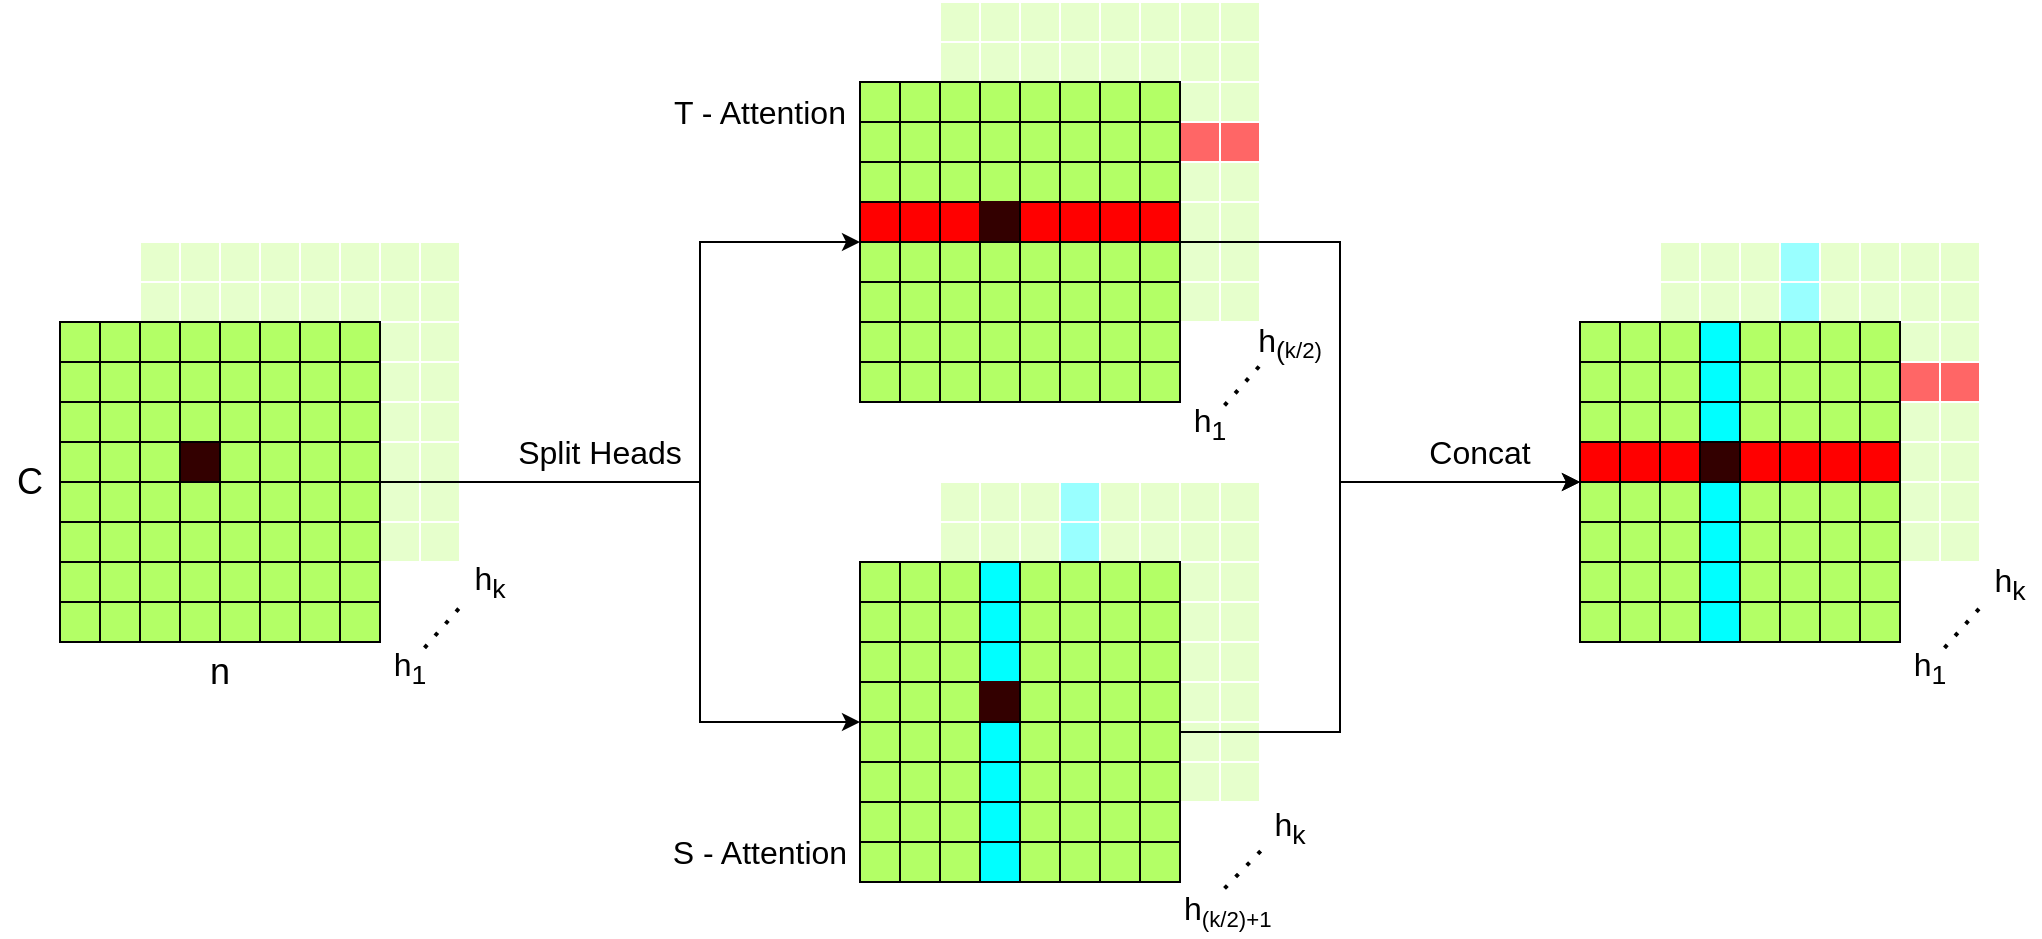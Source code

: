 <mxfile version="28.1.0">
  <diagram name="Page-1" id="xL-EW1PpZhmb-_P6E261">
    <mxGraphModel dx="1486" dy="803" grid="1" gridSize="10" guides="1" tooltips="1" connect="1" arrows="1" fold="1" page="1" pageScale="1" pageWidth="850" pageHeight="1100" math="0" shadow="0">
      <root>
        <mxCell id="0" />
        <mxCell id="1" parent="0" />
        <mxCell id="vHsZxBeeYl8psc7XBQ7O-668" value="" style="group" vertex="1" connectable="0" parent="1">
          <mxGeometry x="520" y="280" width="200" height="160" as="geometry" />
        </mxCell>
        <mxCell id="vHsZxBeeYl8psc7XBQ7O-335" value="" style="whiteSpace=wrap;html=1;aspect=fixed;fillColor=#B3FF66;container=0;strokeColor=default;" vertex="1" parent="vHsZxBeeYl8psc7XBQ7O-668">
          <mxGeometry width="20" height="20" as="geometry" />
        </mxCell>
        <mxCell id="vHsZxBeeYl8psc7XBQ7O-336" value="" style="whiteSpace=wrap;html=1;aspect=fixed;fillColor=#B3FF66;container=0;strokeColor=default;" vertex="1" parent="vHsZxBeeYl8psc7XBQ7O-668">
          <mxGeometry y="20" width="20" height="20" as="geometry" />
        </mxCell>
        <mxCell id="vHsZxBeeYl8psc7XBQ7O-337" value="" style="whiteSpace=wrap;html=1;aspect=fixed;fillColor=#B3FF66;container=0;strokeColor=default;" vertex="1" parent="vHsZxBeeYl8psc7XBQ7O-668">
          <mxGeometry x="20" width="20" height="20" as="geometry" />
        </mxCell>
        <mxCell id="vHsZxBeeYl8psc7XBQ7O-270" value="" style="group" vertex="1" connectable="0" parent="vHsZxBeeYl8psc7XBQ7O-668">
          <mxGeometry x="40" y="-40" width="160" height="160" as="geometry" />
        </mxCell>
        <mxCell id="vHsZxBeeYl8psc7XBQ7O-271" value="" style="whiteSpace=wrap;html=1;aspect=fixed;fillColor=#E6FFCC;container=0;strokeColor=#FFFFFF;" vertex="1" parent="vHsZxBeeYl8psc7XBQ7O-270">
          <mxGeometry width="20" height="20" as="geometry" />
        </mxCell>
        <mxCell id="vHsZxBeeYl8psc7XBQ7O-272" value="" style="whiteSpace=wrap;html=1;aspect=fixed;fillColor=#E6FFCC;container=0;strokeColor=#FFFFFF;" vertex="1" parent="vHsZxBeeYl8psc7XBQ7O-270">
          <mxGeometry y="20" width="20" height="20" as="geometry" />
        </mxCell>
        <mxCell id="vHsZxBeeYl8psc7XBQ7O-273" value="" style="whiteSpace=wrap;html=1;aspect=fixed;fillColor=#E6FFCC;container=0;strokeColor=#FFFFFF;" vertex="1" parent="vHsZxBeeYl8psc7XBQ7O-270">
          <mxGeometry x="20" width="20" height="20" as="geometry" />
        </mxCell>
        <mxCell id="vHsZxBeeYl8psc7XBQ7O-274" value="" style="whiteSpace=wrap;html=1;aspect=fixed;fillColor=#E6FFCC;container=0;strokeColor=#FFFFFF;" vertex="1" parent="vHsZxBeeYl8psc7XBQ7O-270">
          <mxGeometry x="20" y="20" width="20" height="20" as="geometry" />
        </mxCell>
        <mxCell id="vHsZxBeeYl8psc7XBQ7O-275" value="" style="whiteSpace=wrap;html=1;aspect=fixed;fillColor=#E6FFCC;container=0;strokeColor=#FFFFFF;" vertex="1" parent="vHsZxBeeYl8psc7XBQ7O-270">
          <mxGeometry x="40" width="20" height="20" as="geometry" />
        </mxCell>
        <mxCell id="vHsZxBeeYl8psc7XBQ7O-276" value="" style="whiteSpace=wrap;html=1;aspect=fixed;fillColor=#E6FFCC;container=0;strokeColor=#FFFFFF;" vertex="1" parent="vHsZxBeeYl8psc7XBQ7O-270">
          <mxGeometry x="40" y="20" width="20" height="20" as="geometry" />
        </mxCell>
        <mxCell id="vHsZxBeeYl8psc7XBQ7O-277" value="" style="whiteSpace=wrap;html=1;aspect=fixed;fillColor=#99FFFF;container=0;strokeColor=#FFFFFF;" vertex="1" parent="vHsZxBeeYl8psc7XBQ7O-270">
          <mxGeometry x="60" width="20" height="20" as="geometry" />
        </mxCell>
        <mxCell id="vHsZxBeeYl8psc7XBQ7O-278" value="" style="whiteSpace=wrap;html=1;aspect=fixed;fillColor=#99FFFF;container=0;strokeColor=#FFFFFF;" vertex="1" parent="vHsZxBeeYl8psc7XBQ7O-270">
          <mxGeometry x="60" y="20" width="20" height="20" as="geometry" />
        </mxCell>
        <mxCell id="vHsZxBeeYl8psc7XBQ7O-279" value="" style="whiteSpace=wrap;html=1;aspect=fixed;fillColor=#E6FFCC;container=0;strokeColor=#FFFFFF;" vertex="1" parent="vHsZxBeeYl8psc7XBQ7O-270">
          <mxGeometry y="40" width="20" height="20" as="geometry" />
        </mxCell>
        <mxCell id="vHsZxBeeYl8psc7XBQ7O-280" value="" style="whiteSpace=wrap;html=1;aspect=fixed;fillColor=#E6FFCC;container=0;strokeColor=#FFFFFF;" vertex="1" parent="vHsZxBeeYl8psc7XBQ7O-270">
          <mxGeometry y="60" width="20" height="20" as="geometry" />
        </mxCell>
        <mxCell id="vHsZxBeeYl8psc7XBQ7O-281" value="" style="whiteSpace=wrap;html=1;aspect=fixed;fillColor=#E6FFCC;container=0;strokeColor=#FFFFFF;" vertex="1" parent="vHsZxBeeYl8psc7XBQ7O-270">
          <mxGeometry x="20" y="40" width="20" height="20" as="geometry" />
        </mxCell>
        <mxCell id="vHsZxBeeYl8psc7XBQ7O-282" value="" style="whiteSpace=wrap;html=1;aspect=fixed;fillColor=#E6FFCC;container=0;strokeColor=#FFFFFF;" vertex="1" parent="vHsZxBeeYl8psc7XBQ7O-270">
          <mxGeometry x="20" y="60" width="20" height="20" as="geometry" />
        </mxCell>
        <mxCell id="vHsZxBeeYl8psc7XBQ7O-283" value="" style="whiteSpace=wrap;html=1;aspect=fixed;fillColor=#E6FFCC;container=0;strokeColor=#FFFFFF;" vertex="1" parent="vHsZxBeeYl8psc7XBQ7O-270">
          <mxGeometry x="40" y="40" width="20" height="20" as="geometry" />
        </mxCell>
        <mxCell id="vHsZxBeeYl8psc7XBQ7O-284" value="" style="whiteSpace=wrap;html=1;aspect=fixed;fillColor=#E6FFCC;container=0;strokeColor=#FFFFFF;" vertex="1" parent="vHsZxBeeYl8psc7XBQ7O-270">
          <mxGeometry x="40" y="60" width="20" height="20" as="geometry" />
        </mxCell>
        <mxCell id="vHsZxBeeYl8psc7XBQ7O-285" value="" style="whiteSpace=wrap;html=1;aspect=fixed;fillColor=#E6FFCC;container=0;strokeColor=#FFFFFF;" vertex="1" parent="vHsZxBeeYl8psc7XBQ7O-270">
          <mxGeometry x="60" y="40" width="20" height="20" as="geometry" />
        </mxCell>
        <mxCell id="vHsZxBeeYl8psc7XBQ7O-286" value="" style="whiteSpace=wrap;html=1;aspect=fixed;fillColor=#E6FFCC;container=0;strokeColor=#FFFFFF;" vertex="1" parent="vHsZxBeeYl8psc7XBQ7O-270">
          <mxGeometry x="60" y="60" width="20" height="20" as="geometry" />
        </mxCell>
        <mxCell id="vHsZxBeeYl8psc7XBQ7O-287" value="" style="whiteSpace=wrap;html=1;aspect=fixed;fillColor=#E6FFCC;container=0;strokeColor=#FFFFFF;" vertex="1" parent="vHsZxBeeYl8psc7XBQ7O-270">
          <mxGeometry x="80" width="20" height="20" as="geometry" />
        </mxCell>
        <mxCell id="vHsZxBeeYl8psc7XBQ7O-288" value="" style="whiteSpace=wrap;html=1;aspect=fixed;fillColor=#E6FFCC;container=0;strokeColor=#FFFFFF;" vertex="1" parent="vHsZxBeeYl8psc7XBQ7O-270">
          <mxGeometry x="80" y="20" width="20" height="20" as="geometry" />
        </mxCell>
        <mxCell id="vHsZxBeeYl8psc7XBQ7O-289" value="" style="whiteSpace=wrap;html=1;aspect=fixed;fillColor=#E6FFCC;container=0;strokeColor=#FFFFFF;" vertex="1" parent="vHsZxBeeYl8psc7XBQ7O-270">
          <mxGeometry x="100" width="20" height="20" as="geometry" />
        </mxCell>
        <mxCell id="vHsZxBeeYl8psc7XBQ7O-290" value="" style="whiteSpace=wrap;html=1;aspect=fixed;fillColor=#E6FFCC;container=0;strokeColor=#FFFFFF;" vertex="1" parent="vHsZxBeeYl8psc7XBQ7O-270">
          <mxGeometry x="100" y="20" width="20" height="20" as="geometry" />
        </mxCell>
        <mxCell id="vHsZxBeeYl8psc7XBQ7O-291" value="" style="whiteSpace=wrap;html=1;aspect=fixed;fillColor=#E6FFCC;container=0;strokeColor=#FFFFFF;" vertex="1" parent="vHsZxBeeYl8psc7XBQ7O-270">
          <mxGeometry x="120" width="20" height="20" as="geometry" />
        </mxCell>
        <mxCell id="vHsZxBeeYl8psc7XBQ7O-292" value="" style="whiteSpace=wrap;html=1;aspect=fixed;fillColor=#E6FFCC;container=0;strokeColor=#FFFFFF;" vertex="1" parent="vHsZxBeeYl8psc7XBQ7O-270">
          <mxGeometry x="120" y="20" width="20" height="20" as="geometry" />
        </mxCell>
        <mxCell id="vHsZxBeeYl8psc7XBQ7O-293" value="" style="whiteSpace=wrap;html=1;aspect=fixed;fillColor=#E6FFCC;container=0;strokeColor=#FFFFFF;" vertex="1" parent="vHsZxBeeYl8psc7XBQ7O-270">
          <mxGeometry x="140" width="20" height="20" as="geometry" />
        </mxCell>
        <mxCell id="vHsZxBeeYl8psc7XBQ7O-294" value="" style="whiteSpace=wrap;html=1;aspect=fixed;fillColor=#E6FFCC;container=0;strokeColor=#FFFFFF;" vertex="1" parent="vHsZxBeeYl8psc7XBQ7O-270">
          <mxGeometry x="140" y="20" width="20" height="20" as="geometry" />
        </mxCell>
        <mxCell id="vHsZxBeeYl8psc7XBQ7O-295" value="" style="whiteSpace=wrap;html=1;aspect=fixed;fillColor=#E6FFCC;container=0;strokeColor=#FFFFFF;" vertex="1" parent="vHsZxBeeYl8psc7XBQ7O-270">
          <mxGeometry x="80" y="40" width="20" height="20" as="geometry" />
        </mxCell>
        <mxCell id="vHsZxBeeYl8psc7XBQ7O-296" value="" style="whiteSpace=wrap;html=1;aspect=fixed;fillColor=#E6FFCC;container=0;strokeColor=#FFFFFF;" vertex="1" parent="vHsZxBeeYl8psc7XBQ7O-270">
          <mxGeometry x="80" y="60" width="20" height="20" as="geometry" />
        </mxCell>
        <mxCell id="vHsZxBeeYl8psc7XBQ7O-297" value="" style="whiteSpace=wrap;html=1;aspect=fixed;fillColor=#E6FFCC;container=0;strokeColor=#FFFFFF;" vertex="1" parent="vHsZxBeeYl8psc7XBQ7O-270">
          <mxGeometry x="100" y="40" width="20" height="20" as="geometry" />
        </mxCell>
        <mxCell id="vHsZxBeeYl8psc7XBQ7O-298" value="" style="whiteSpace=wrap;html=1;aspect=fixed;fillColor=#E6FFCC;container=0;strokeColor=#FFFFFF;" vertex="1" parent="vHsZxBeeYl8psc7XBQ7O-270">
          <mxGeometry x="100" y="60" width="20" height="20" as="geometry" />
        </mxCell>
        <mxCell id="vHsZxBeeYl8psc7XBQ7O-299" value="" style="whiteSpace=wrap;html=1;aspect=fixed;fillColor=#E6FFCC;container=0;strokeColor=#FFFFFF;" vertex="1" parent="vHsZxBeeYl8psc7XBQ7O-270">
          <mxGeometry x="120" y="40" width="20" height="20" as="geometry" />
        </mxCell>
        <mxCell id="vHsZxBeeYl8psc7XBQ7O-300" value="" style="whiteSpace=wrap;html=1;aspect=fixed;fillColor=#E6FFCC;container=0;strokeColor=#FFFFFF;" vertex="1" parent="vHsZxBeeYl8psc7XBQ7O-270">
          <mxGeometry x="120" y="60" width="20" height="20" as="geometry" />
        </mxCell>
        <mxCell id="vHsZxBeeYl8psc7XBQ7O-301" value="" style="whiteSpace=wrap;html=1;aspect=fixed;fillColor=#E6FFCC;container=0;strokeColor=#FFFFFF;" vertex="1" parent="vHsZxBeeYl8psc7XBQ7O-270">
          <mxGeometry x="140" y="40" width="20" height="20" as="geometry" />
        </mxCell>
        <mxCell id="vHsZxBeeYl8psc7XBQ7O-302" value="" style="whiteSpace=wrap;html=1;aspect=fixed;fillColor=#E6FFCC;container=0;strokeColor=#FFFFFF;" vertex="1" parent="vHsZxBeeYl8psc7XBQ7O-270">
          <mxGeometry x="140" y="60" width="20" height="20" as="geometry" />
        </mxCell>
        <mxCell id="vHsZxBeeYl8psc7XBQ7O-303" value="" style="whiteSpace=wrap;html=1;aspect=fixed;fillColor=#E6FFCC;container=0;strokeColor=#FFFFFF;" vertex="1" parent="vHsZxBeeYl8psc7XBQ7O-270">
          <mxGeometry y="80" width="20" height="20" as="geometry" />
        </mxCell>
        <mxCell id="vHsZxBeeYl8psc7XBQ7O-304" value="" style="whiteSpace=wrap;html=1;aspect=fixed;fillColor=#E6FFCC;container=0;strokeColor=#FFFFFF;" vertex="1" parent="vHsZxBeeYl8psc7XBQ7O-270">
          <mxGeometry y="100" width="20" height="20" as="geometry" />
        </mxCell>
        <mxCell id="vHsZxBeeYl8psc7XBQ7O-305" value="" style="whiteSpace=wrap;html=1;aspect=fixed;fillColor=#E6FFCC;container=0;strokeColor=#FFFFFF;" vertex="1" parent="vHsZxBeeYl8psc7XBQ7O-270">
          <mxGeometry x="20" y="80" width="20" height="20" as="geometry" />
        </mxCell>
        <mxCell id="vHsZxBeeYl8psc7XBQ7O-306" value="" style="whiteSpace=wrap;html=1;aspect=fixed;fillColor=#E6FFCC;container=0;strokeColor=#FFFFFF;" vertex="1" parent="vHsZxBeeYl8psc7XBQ7O-270">
          <mxGeometry x="20" y="100" width="20" height="20" as="geometry" />
        </mxCell>
        <mxCell id="vHsZxBeeYl8psc7XBQ7O-307" value="" style="whiteSpace=wrap;html=1;aspect=fixed;fillColor=#E6FFCC;container=0;strokeColor=#FFFFFF;" vertex="1" parent="vHsZxBeeYl8psc7XBQ7O-270">
          <mxGeometry x="40" y="80" width="20" height="20" as="geometry" />
        </mxCell>
        <mxCell id="vHsZxBeeYl8psc7XBQ7O-308" value="" style="whiteSpace=wrap;html=1;aspect=fixed;fillColor=#E6FFCC;container=0;strokeColor=#FFFFFF;" vertex="1" parent="vHsZxBeeYl8psc7XBQ7O-270">
          <mxGeometry x="40" y="100" width="20" height="20" as="geometry" />
        </mxCell>
        <mxCell id="vHsZxBeeYl8psc7XBQ7O-309" value="" style="whiteSpace=wrap;html=1;aspect=fixed;fillColor=#E6FFCC;container=0;strokeColor=#FFFFFF;" vertex="1" parent="vHsZxBeeYl8psc7XBQ7O-270">
          <mxGeometry x="60" y="80" width="20" height="20" as="geometry" />
        </mxCell>
        <mxCell id="vHsZxBeeYl8psc7XBQ7O-310" value="" style="whiteSpace=wrap;html=1;aspect=fixed;fillColor=#E6FFCC;container=0;strokeColor=#FFFFFF;" vertex="1" parent="vHsZxBeeYl8psc7XBQ7O-270">
          <mxGeometry x="60" y="100" width="20" height="20" as="geometry" />
        </mxCell>
        <mxCell id="vHsZxBeeYl8psc7XBQ7O-311" value="" style="whiteSpace=wrap;html=1;aspect=fixed;fillColor=#E6FFCC;container=0;strokeColor=#FFFFFF;" vertex="1" parent="vHsZxBeeYl8psc7XBQ7O-270">
          <mxGeometry y="120" width="20" height="20" as="geometry" />
        </mxCell>
        <mxCell id="vHsZxBeeYl8psc7XBQ7O-312" value="" style="whiteSpace=wrap;html=1;aspect=fixed;fillColor=#E6FFCC;container=0;strokeColor=#FFFFFF;" vertex="1" parent="vHsZxBeeYl8psc7XBQ7O-270">
          <mxGeometry y="140" width="20" height="20" as="geometry" />
        </mxCell>
        <mxCell id="vHsZxBeeYl8psc7XBQ7O-313" value="" style="whiteSpace=wrap;html=1;aspect=fixed;fillColor=#E6FFCC;container=0;strokeColor=#FFFFFF;" vertex="1" parent="vHsZxBeeYl8psc7XBQ7O-270">
          <mxGeometry x="20" y="120" width="20" height="20" as="geometry" />
        </mxCell>
        <mxCell id="vHsZxBeeYl8psc7XBQ7O-314" value="" style="whiteSpace=wrap;html=1;aspect=fixed;fillColor=#E6FFCC;container=0;strokeColor=#FFFFFF;" vertex="1" parent="vHsZxBeeYl8psc7XBQ7O-270">
          <mxGeometry x="20" y="140" width="20" height="20" as="geometry" />
        </mxCell>
        <mxCell id="vHsZxBeeYl8psc7XBQ7O-315" value="" style="whiteSpace=wrap;html=1;aspect=fixed;fillColor=#E6FFCC;container=0;strokeColor=#FFFFFF;" vertex="1" parent="vHsZxBeeYl8psc7XBQ7O-270">
          <mxGeometry x="40" y="120" width="20" height="20" as="geometry" />
        </mxCell>
        <mxCell id="vHsZxBeeYl8psc7XBQ7O-316" value="" style="whiteSpace=wrap;html=1;aspect=fixed;fillColor=#E6FFCC;container=0;strokeColor=#FFFFFF;" vertex="1" parent="vHsZxBeeYl8psc7XBQ7O-270">
          <mxGeometry x="40" y="140" width="20" height="20" as="geometry" />
        </mxCell>
        <mxCell id="vHsZxBeeYl8psc7XBQ7O-317" value="" style="whiteSpace=wrap;html=1;aspect=fixed;fillColor=#E6FFCC;container=0;strokeColor=#FFFFFF;" vertex="1" parent="vHsZxBeeYl8psc7XBQ7O-270">
          <mxGeometry x="60" y="120" width="20" height="20" as="geometry" />
        </mxCell>
        <mxCell id="vHsZxBeeYl8psc7XBQ7O-318" value="" style="whiteSpace=wrap;html=1;aspect=fixed;fillColor=#E6FFCC;container=0;strokeColor=#FFFFFF;" vertex="1" parent="vHsZxBeeYl8psc7XBQ7O-270">
          <mxGeometry x="60" y="140" width="20" height="20" as="geometry" />
        </mxCell>
        <mxCell id="vHsZxBeeYl8psc7XBQ7O-319" value="" style="whiteSpace=wrap;html=1;aspect=fixed;fillColor=#E6FFCC;container=0;strokeColor=#FFFFFF;" vertex="1" parent="vHsZxBeeYl8psc7XBQ7O-270">
          <mxGeometry x="80" y="80" width="20" height="20" as="geometry" />
        </mxCell>
        <mxCell id="vHsZxBeeYl8psc7XBQ7O-320" value="" style="whiteSpace=wrap;html=1;aspect=fixed;fillColor=#E6FFCC;container=0;strokeColor=#FFFFFF;" vertex="1" parent="vHsZxBeeYl8psc7XBQ7O-270">
          <mxGeometry x="100" y="80" width="20" height="20" as="geometry" />
        </mxCell>
        <mxCell id="vHsZxBeeYl8psc7XBQ7O-321" value="" style="whiteSpace=wrap;html=1;aspect=fixed;fillColor=#E6FFCC;container=0;strokeColor=#FFFFFF;" vertex="1" parent="vHsZxBeeYl8psc7XBQ7O-270">
          <mxGeometry x="80" y="100" width="20" height="20" as="geometry" />
        </mxCell>
        <mxCell id="vHsZxBeeYl8psc7XBQ7O-322" value="" style="whiteSpace=wrap;html=1;aspect=fixed;fillColor=#E6FFCC;container=0;strokeColor=#FFFFFF;" vertex="1" parent="vHsZxBeeYl8psc7XBQ7O-270">
          <mxGeometry x="100" y="100" width="20" height="20" as="geometry" />
        </mxCell>
        <mxCell id="vHsZxBeeYl8psc7XBQ7O-323" value="" style="whiteSpace=wrap;html=1;aspect=fixed;fillColor=#E6FFCC;container=0;strokeColor=#FFFFFF;" vertex="1" parent="vHsZxBeeYl8psc7XBQ7O-270">
          <mxGeometry x="120" y="80" width="20" height="20" as="geometry" />
        </mxCell>
        <mxCell id="vHsZxBeeYl8psc7XBQ7O-324" value="" style="whiteSpace=wrap;html=1;aspect=fixed;fillColor=#E6FFCC;container=0;strokeColor=#FFFFFF;" vertex="1" parent="vHsZxBeeYl8psc7XBQ7O-270">
          <mxGeometry x="120" y="100" width="20" height="20" as="geometry" />
        </mxCell>
        <mxCell id="vHsZxBeeYl8psc7XBQ7O-325" value="" style="whiteSpace=wrap;html=1;aspect=fixed;fillColor=#E6FFCC;container=0;strokeColor=#FFFFFF;" vertex="1" parent="vHsZxBeeYl8psc7XBQ7O-270">
          <mxGeometry x="140" y="80" width="20" height="20" as="geometry" />
        </mxCell>
        <mxCell id="vHsZxBeeYl8psc7XBQ7O-326" value="" style="whiteSpace=wrap;html=1;aspect=fixed;fillColor=#E6FFCC;container=0;strokeColor=#FFFFFF;" vertex="1" parent="vHsZxBeeYl8psc7XBQ7O-270">
          <mxGeometry x="140" y="100" width="20" height="20" as="geometry" />
        </mxCell>
        <mxCell id="vHsZxBeeYl8psc7XBQ7O-327" value="" style="whiteSpace=wrap;html=1;aspect=fixed;fillColor=#E6FFCC;container=0;strokeColor=#FFFFFF;" vertex="1" parent="vHsZxBeeYl8psc7XBQ7O-270">
          <mxGeometry x="80" y="120" width="20" height="20" as="geometry" />
        </mxCell>
        <mxCell id="vHsZxBeeYl8psc7XBQ7O-328" value="" style="whiteSpace=wrap;html=1;aspect=fixed;fillColor=#E6FFCC;container=0;strokeColor=#FFFFFF;" vertex="1" parent="vHsZxBeeYl8psc7XBQ7O-270">
          <mxGeometry x="80" y="140" width="20" height="20" as="geometry" />
        </mxCell>
        <mxCell id="vHsZxBeeYl8psc7XBQ7O-329" value="" style="whiteSpace=wrap;html=1;aspect=fixed;fillColor=#E6FFCC;container=0;strokeColor=#FFFFFF;" vertex="1" parent="vHsZxBeeYl8psc7XBQ7O-270">
          <mxGeometry x="100" y="120" width="20" height="20" as="geometry" />
        </mxCell>
        <mxCell id="vHsZxBeeYl8psc7XBQ7O-330" value="" style="whiteSpace=wrap;html=1;aspect=fixed;fillColor=#E6FFCC;container=0;strokeColor=#FFFFFF;" vertex="1" parent="vHsZxBeeYl8psc7XBQ7O-270">
          <mxGeometry x="100" y="140" width="20" height="20" as="geometry" />
        </mxCell>
        <mxCell id="vHsZxBeeYl8psc7XBQ7O-331" value="" style="whiteSpace=wrap;html=1;aspect=fixed;fillColor=#E6FFCC;container=0;strokeColor=#FFFFFF;" vertex="1" parent="vHsZxBeeYl8psc7XBQ7O-270">
          <mxGeometry x="120" y="120" width="20" height="20" as="geometry" />
        </mxCell>
        <mxCell id="vHsZxBeeYl8psc7XBQ7O-332" value="" style="whiteSpace=wrap;html=1;aspect=fixed;fillColor=#E6FFCC;container=0;strokeColor=#FFFFFF;" vertex="1" parent="vHsZxBeeYl8psc7XBQ7O-270">
          <mxGeometry x="120" y="140" width="20" height="20" as="geometry" />
        </mxCell>
        <mxCell id="vHsZxBeeYl8psc7XBQ7O-333" value="" style="whiteSpace=wrap;html=1;aspect=fixed;fillColor=#E6FFCC;container=0;strokeColor=#FFFFFF;" vertex="1" parent="vHsZxBeeYl8psc7XBQ7O-270">
          <mxGeometry x="140" y="120" width="20" height="20" as="geometry" />
        </mxCell>
        <mxCell id="vHsZxBeeYl8psc7XBQ7O-334" value="" style="whiteSpace=wrap;html=1;aspect=fixed;fillColor=#E6FFCC;container=0;strokeColor=#FFFFFF;" vertex="1" parent="vHsZxBeeYl8psc7XBQ7O-270">
          <mxGeometry x="140" y="140" width="20" height="20" as="geometry" />
        </mxCell>
        <mxCell id="vHsZxBeeYl8psc7XBQ7O-338" value="" style="whiteSpace=wrap;html=1;aspect=fixed;fillColor=#B3FF66;container=0;strokeColor=default;" vertex="1" parent="vHsZxBeeYl8psc7XBQ7O-668">
          <mxGeometry x="20" y="20" width="20" height="20" as="geometry" />
        </mxCell>
        <mxCell id="vHsZxBeeYl8psc7XBQ7O-339" value="" style="whiteSpace=wrap;html=1;aspect=fixed;fillColor=#B3FF66;container=0;strokeColor=default;" vertex="1" parent="vHsZxBeeYl8psc7XBQ7O-668">
          <mxGeometry x="40" width="20" height="20" as="geometry" />
        </mxCell>
        <mxCell id="vHsZxBeeYl8psc7XBQ7O-340" value="" style="whiteSpace=wrap;html=1;aspect=fixed;fillColor=#B3FF66;container=0;strokeColor=default;" vertex="1" parent="vHsZxBeeYl8psc7XBQ7O-668">
          <mxGeometry x="40" y="20" width="20" height="20" as="geometry" />
        </mxCell>
        <mxCell id="vHsZxBeeYl8psc7XBQ7O-341" value="" style="whiteSpace=wrap;html=1;aspect=fixed;fillColor=#00FFFF;container=0;strokeColor=default;" vertex="1" parent="vHsZxBeeYl8psc7XBQ7O-668">
          <mxGeometry x="60" width="20" height="20" as="geometry" />
        </mxCell>
        <mxCell id="vHsZxBeeYl8psc7XBQ7O-342" value="" style="whiteSpace=wrap;html=1;aspect=fixed;fillColor=#00FFFF;container=0;strokeColor=default;" vertex="1" parent="vHsZxBeeYl8psc7XBQ7O-668">
          <mxGeometry x="60" y="20" width="20" height="20" as="geometry" />
        </mxCell>
        <mxCell id="vHsZxBeeYl8psc7XBQ7O-343" value="" style="whiteSpace=wrap;html=1;aspect=fixed;fillColor=#B3FF66;container=0;strokeColor=default;" vertex="1" parent="vHsZxBeeYl8psc7XBQ7O-668">
          <mxGeometry y="40" width="20" height="20" as="geometry" />
        </mxCell>
        <mxCell id="vHsZxBeeYl8psc7XBQ7O-344" value="" style="whiteSpace=wrap;html=1;aspect=fixed;fillColor=#B3FF66;container=0;strokeColor=default;" vertex="1" parent="vHsZxBeeYl8psc7XBQ7O-668">
          <mxGeometry y="60" width="20" height="20" as="geometry" />
        </mxCell>
        <mxCell id="vHsZxBeeYl8psc7XBQ7O-345" value="" style="whiteSpace=wrap;html=1;aspect=fixed;fillColor=#B3FF66;container=0;strokeColor=default;" vertex="1" parent="vHsZxBeeYl8psc7XBQ7O-668">
          <mxGeometry x="20" y="40" width="20" height="20" as="geometry" />
        </mxCell>
        <mxCell id="vHsZxBeeYl8psc7XBQ7O-346" value="" style="whiteSpace=wrap;html=1;aspect=fixed;fillColor=#B3FF66;container=0;strokeColor=default;" vertex="1" parent="vHsZxBeeYl8psc7XBQ7O-668">
          <mxGeometry x="20" y="60" width="20" height="20" as="geometry" />
        </mxCell>
        <mxCell id="vHsZxBeeYl8psc7XBQ7O-347" value="" style="whiteSpace=wrap;html=1;aspect=fixed;fillColor=#B3FF66;container=0;strokeColor=default;" vertex="1" parent="vHsZxBeeYl8psc7XBQ7O-668">
          <mxGeometry x="40" y="40" width="20" height="20" as="geometry" />
        </mxCell>
        <mxCell id="vHsZxBeeYl8psc7XBQ7O-348" value="" style="whiteSpace=wrap;html=1;aspect=fixed;fillColor=#B3FF66;container=0;strokeColor=default;" vertex="1" parent="vHsZxBeeYl8psc7XBQ7O-668">
          <mxGeometry x="40" y="60" width="20" height="20" as="geometry" />
        </mxCell>
        <mxCell id="vHsZxBeeYl8psc7XBQ7O-349" value="" style="whiteSpace=wrap;html=1;aspect=fixed;fillColor=#00FFFF;container=0;strokeColor=default;" vertex="1" parent="vHsZxBeeYl8psc7XBQ7O-668">
          <mxGeometry x="60" y="40" width="20" height="20" as="geometry" />
        </mxCell>
        <mxCell id="vHsZxBeeYl8psc7XBQ7O-350" value="" style="whiteSpace=wrap;html=1;aspect=fixed;fillColor=#330000;container=0;strokeColor=#330000;" vertex="1" parent="vHsZxBeeYl8psc7XBQ7O-668">
          <mxGeometry x="60" y="60" width="20" height="20" as="geometry" />
        </mxCell>
        <mxCell id="vHsZxBeeYl8psc7XBQ7O-351" value="" style="whiteSpace=wrap;html=1;aspect=fixed;fillColor=#B3FF66;container=0;strokeColor=default;" vertex="1" parent="vHsZxBeeYl8psc7XBQ7O-668">
          <mxGeometry x="80" width="20" height="20" as="geometry" />
        </mxCell>
        <mxCell id="vHsZxBeeYl8psc7XBQ7O-352" value="" style="whiteSpace=wrap;html=1;aspect=fixed;fillColor=#B3FF66;container=0;strokeColor=default;" vertex="1" parent="vHsZxBeeYl8psc7XBQ7O-668">
          <mxGeometry x="80" y="20" width="20" height="20" as="geometry" />
        </mxCell>
        <mxCell id="vHsZxBeeYl8psc7XBQ7O-353" value="" style="whiteSpace=wrap;html=1;aspect=fixed;fillColor=#B3FF66;container=0;strokeColor=default;" vertex="1" parent="vHsZxBeeYl8psc7XBQ7O-668">
          <mxGeometry x="100" width="20" height="20" as="geometry" />
        </mxCell>
        <mxCell id="vHsZxBeeYl8psc7XBQ7O-354" value="" style="whiteSpace=wrap;html=1;aspect=fixed;fillColor=#B3FF66;container=0;strokeColor=default;" vertex="1" parent="vHsZxBeeYl8psc7XBQ7O-668">
          <mxGeometry x="100" y="20" width="20" height="20" as="geometry" />
        </mxCell>
        <mxCell id="vHsZxBeeYl8psc7XBQ7O-355" value="" style="whiteSpace=wrap;html=1;aspect=fixed;fillColor=#B3FF66;container=0;strokeColor=default;" vertex="1" parent="vHsZxBeeYl8psc7XBQ7O-668">
          <mxGeometry x="120" width="20" height="20" as="geometry" />
        </mxCell>
        <mxCell id="vHsZxBeeYl8psc7XBQ7O-356" value="" style="whiteSpace=wrap;html=1;aspect=fixed;fillColor=#B3FF66;container=0;strokeColor=default;" vertex="1" parent="vHsZxBeeYl8psc7XBQ7O-668">
          <mxGeometry x="120" y="20" width="20" height="20" as="geometry" />
        </mxCell>
        <mxCell id="vHsZxBeeYl8psc7XBQ7O-357" value="" style="whiteSpace=wrap;html=1;aspect=fixed;fillColor=#B3FF66;container=0;strokeColor=default;" vertex="1" parent="vHsZxBeeYl8psc7XBQ7O-668">
          <mxGeometry x="140" width="20" height="20" as="geometry" />
        </mxCell>
        <mxCell id="vHsZxBeeYl8psc7XBQ7O-358" value="" style="whiteSpace=wrap;html=1;aspect=fixed;fillColor=#B3FF66;container=0;strokeColor=default;" vertex="1" parent="vHsZxBeeYl8psc7XBQ7O-668">
          <mxGeometry x="140" y="20" width="20" height="20" as="geometry" />
        </mxCell>
        <mxCell id="vHsZxBeeYl8psc7XBQ7O-359" value="" style="whiteSpace=wrap;html=1;aspect=fixed;fillColor=#B3FF66;container=0;strokeColor=default;" vertex="1" parent="vHsZxBeeYl8psc7XBQ7O-668">
          <mxGeometry x="80" y="40" width="20" height="20" as="geometry" />
        </mxCell>
        <mxCell id="vHsZxBeeYl8psc7XBQ7O-360" value="" style="whiteSpace=wrap;html=1;aspect=fixed;fillColor=#B3FF66;container=0;strokeColor=default;" vertex="1" parent="vHsZxBeeYl8psc7XBQ7O-668">
          <mxGeometry x="80" y="60" width="20" height="20" as="geometry" />
        </mxCell>
        <mxCell id="vHsZxBeeYl8psc7XBQ7O-361" value="" style="whiteSpace=wrap;html=1;aspect=fixed;fillColor=#B3FF66;container=0;strokeColor=default;" vertex="1" parent="vHsZxBeeYl8psc7XBQ7O-668">
          <mxGeometry x="100" y="40" width="20" height="20" as="geometry" />
        </mxCell>
        <mxCell id="vHsZxBeeYl8psc7XBQ7O-362" value="" style="whiteSpace=wrap;html=1;aspect=fixed;fillColor=#B3FF66;container=0;strokeColor=default;" vertex="1" parent="vHsZxBeeYl8psc7XBQ7O-668">
          <mxGeometry x="100" y="60" width="20" height="20" as="geometry" />
        </mxCell>
        <mxCell id="vHsZxBeeYl8psc7XBQ7O-363" value="" style="whiteSpace=wrap;html=1;aspect=fixed;fillColor=#B3FF66;container=0;strokeColor=default;" vertex="1" parent="vHsZxBeeYl8psc7XBQ7O-668">
          <mxGeometry x="120" y="40" width="20" height="20" as="geometry" />
        </mxCell>
        <mxCell id="vHsZxBeeYl8psc7XBQ7O-364" value="" style="whiteSpace=wrap;html=1;aspect=fixed;fillColor=#B3FF66;container=0;strokeColor=default;" vertex="1" parent="vHsZxBeeYl8psc7XBQ7O-668">
          <mxGeometry x="120" y="60" width="20" height="20" as="geometry" />
        </mxCell>
        <mxCell id="vHsZxBeeYl8psc7XBQ7O-365" value="" style="whiteSpace=wrap;html=1;aspect=fixed;fillColor=#B3FF66;container=0;strokeColor=default;" vertex="1" parent="vHsZxBeeYl8psc7XBQ7O-668">
          <mxGeometry x="140" y="40" width="20" height="20" as="geometry" />
        </mxCell>
        <mxCell id="vHsZxBeeYl8psc7XBQ7O-366" value="" style="whiteSpace=wrap;html=1;aspect=fixed;fillColor=#B3FF66;container=0;strokeColor=default;" vertex="1" parent="vHsZxBeeYl8psc7XBQ7O-668">
          <mxGeometry x="140" y="60" width="20" height="20" as="geometry" />
        </mxCell>
        <mxCell id="vHsZxBeeYl8psc7XBQ7O-367" value="" style="whiteSpace=wrap;html=1;aspect=fixed;fillColor=#B3FF66;container=0;strokeColor=default;" vertex="1" parent="vHsZxBeeYl8psc7XBQ7O-668">
          <mxGeometry y="80" width="20" height="20" as="geometry" />
        </mxCell>
        <mxCell id="vHsZxBeeYl8psc7XBQ7O-368" value="" style="whiteSpace=wrap;html=1;aspect=fixed;fillColor=#B3FF66;container=0;strokeColor=default;" vertex="1" parent="vHsZxBeeYl8psc7XBQ7O-668">
          <mxGeometry y="100" width="20" height="20" as="geometry" />
        </mxCell>
        <mxCell id="vHsZxBeeYl8psc7XBQ7O-369" value="" style="whiteSpace=wrap;html=1;aspect=fixed;fillColor=#B3FF66;container=0;strokeColor=default;" vertex="1" parent="vHsZxBeeYl8psc7XBQ7O-668">
          <mxGeometry x="20" y="80" width="20" height="20" as="geometry" />
        </mxCell>
        <mxCell id="vHsZxBeeYl8psc7XBQ7O-370" value="" style="whiteSpace=wrap;html=1;aspect=fixed;fillColor=#B3FF66;container=0;strokeColor=default;" vertex="1" parent="vHsZxBeeYl8psc7XBQ7O-668">
          <mxGeometry x="20" y="100" width="20" height="20" as="geometry" />
        </mxCell>
        <mxCell id="vHsZxBeeYl8psc7XBQ7O-371" value="" style="whiteSpace=wrap;html=1;aspect=fixed;fillColor=#B3FF66;container=0;strokeColor=default;" vertex="1" parent="vHsZxBeeYl8psc7XBQ7O-668">
          <mxGeometry x="40" y="80" width="20" height="20" as="geometry" />
        </mxCell>
        <mxCell id="vHsZxBeeYl8psc7XBQ7O-372" value="" style="whiteSpace=wrap;html=1;aspect=fixed;fillColor=#B3FF66;container=0;strokeColor=default;" vertex="1" parent="vHsZxBeeYl8psc7XBQ7O-668">
          <mxGeometry x="40" y="100" width="20" height="20" as="geometry" />
        </mxCell>
        <mxCell id="vHsZxBeeYl8psc7XBQ7O-373" value="" style="whiteSpace=wrap;html=1;aspect=fixed;fillColor=#00FFFF;container=0;strokeColor=default;" vertex="1" parent="vHsZxBeeYl8psc7XBQ7O-668">
          <mxGeometry x="60" y="80" width="20" height="20" as="geometry" />
        </mxCell>
        <mxCell id="vHsZxBeeYl8psc7XBQ7O-374" value="" style="whiteSpace=wrap;html=1;aspect=fixed;fillColor=#00FFFF;container=0;strokeColor=default;" vertex="1" parent="vHsZxBeeYl8psc7XBQ7O-668">
          <mxGeometry x="60" y="100" width="20" height="20" as="geometry" />
        </mxCell>
        <mxCell id="vHsZxBeeYl8psc7XBQ7O-375" value="" style="whiteSpace=wrap;html=1;aspect=fixed;fillColor=#B3FF66;container=0;strokeColor=default;" vertex="1" parent="vHsZxBeeYl8psc7XBQ7O-668">
          <mxGeometry y="120" width="20" height="20" as="geometry" />
        </mxCell>
        <mxCell id="vHsZxBeeYl8psc7XBQ7O-376" value="" style="whiteSpace=wrap;html=1;aspect=fixed;fillColor=#B3FF66;container=0;strokeColor=default;" vertex="1" parent="vHsZxBeeYl8psc7XBQ7O-668">
          <mxGeometry y="140" width="20" height="20" as="geometry" />
        </mxCell>
        <mxCell id="vHsZxBeeYl8psc7XBQ7O-377" value="" style="whiteSpace=wrap;html=1;aspect=fixed;fillColor=#B3FF66;container=0;strokeColor=default;" vertex="1" parent="vHsZxBeeYl8psc7XBQ7O-668">
          <mxGeometry x="20" y="120" width="20" height="20" as="geometry" />
        </mxCell>
        <mxCell id="vHsZxBeeYl8psc7XBQ7O-378" value="" style="whiteSpace=wrap;html=1;aspect=fixed;fillColor=#B3FF66;container=0;strokeColor=default;" vertex="1" parent="vHsZxBeeYl8psc7XBQ7O-668">
          <mxGeometry x="20" y="140" width="20" height="20" as="geometry" />
        </mxCell>
        <mxCell id="vHsZxBeeYl8psc7XBQ7O-379" value="" style="whiteSpace=wrap;html=1;aspect=fixed;fillColor=#B3FF66;container=0;strokeColor=default;" vertex="1" parent="vHsZxBeeYl8psc7XBQ7O-668">
          <mxGeometry x="40" y="120" width="20" height="20" as="geometry" />
        </mxCell>
        <mxCell id="vHsZxBeeYl8psc7XBQ7O-380" value="" style="whiteSpace=wrap;html=1;aspect=fixed;fillColor=#B3FF66;container=0;strokeColor=default;" vertex="1" parent="vHsZxBeeYl8psc7XBQ7O-668">
          <mxGeometry x="40" y="140" width="20" height="20" as="geometry" />
        </mxCell>
        <mxCell id="vHsZxBeeYl8psc7XBQ7O-381" value="" style="whiteSpace=wrap;html=1;aspect=fixed;fillColor=#00FFFF;container=0;strokeColor=default;" vertex="1" parent="vHsZxBeeYl8psc7XBQ7O-668">
          <mxGeometry x="60" y="120" width="20" height="20" as="geometry" />
        </mxCell>
        <mxCell id="vHsZxBeeYl8psc7XBQ7O-382" value="" style="whiteSpace=wrap;html=1;aspect=fixed;fillColor=#00FFFF;container=0;strokeColor=default;" vertex="1" parent="vHsZxBeeYl8psc7XBQ7O-668">
          <mxGeometry x="60" y="140" width="20" height="20" as="geometry" />
        </mxCell>
        <mxCell id="vHsZxBeeYl8psc7XBQ7O-383" value="" style="whiteSpace=wrap;html=1;aspect=fixed;fillColor=#B3FF66;container=0;strokeColor=default;" vertex="1" parent="vHsZxBeeYl8psc7XBQ7O-668">
          <mxGeometry x="80" y="80" width="20" height="20" as="geometry" />
        </mxCell>
        <mxCell id="vHsZxBeeYl8psc7XBQ7O-384" value="" style="whiteSpace=wrap;html=1;aspect=fixed;fillColor=#B3FF66;container=0;strokeColor=default;" vertex="1" parent="vHsZxBeeYl8psc7XBQ7O-668">
          <mxGeometry x="80" y="100" width="20" height="20" as="geometry" />
        </mxCell>
        <mxCell id="vHsZxBeeYl8psc7XBQ7O-385" value="" style="whiteSpace=wrap;html=1;aspect=fixed;fillColor=#B3FF66;container=0;strokeColor=default;" vertex="1" parent="vHsZxBeeYl8psc7XBQ7O-668">
          <mxGeometry x="100" y="80" width="20" height="20" as="geometry" />
        </mxCell>
        <mxCell id="vHsZxBeeYl8psc7XBQ7O-386" value="" style="whiteSpace=wrap;html=1;aspect=fixed;fillColor=#B3FF66;container=0;strokeColor=default;" vertex="1" parent="vHsZxBeeYl8psc7XBQ7O-668">
          <mxGeometry x="100" y="100" width="20" height="20" as="geometry" />
        </mxCell>
        <mxCell id="vHsZxBeeYl8psc7XBQ7O-387" value="" style="whiteSpace=wrap;html=1;aspect=fixed;fillColor=#B3FF66;container=0;strokeColor=default;" vertex="1" parent="vHsZxBeeYl8psc7XBQ7O-668">
          <mxGeometry x="120" y="80" width="20" height="20" as="geometry" />
        </mxCell>
        <mxCell id="vHsZxBeeYl8psc7XBQ7O-388" value="" style="whiteSpace=wrap;html=1;aspect=fixed;fillColor=#B3FF66;container=0;strokeColor=default;" vertex="1" parent="vHsZxBeeYl8psc7XBQ7O-668">
          <mxGeometry x="120" y="100" width="20" height="20" as="geometry" />
        </mxCell>
        <mxCell id="vHsZxBeeYl8psc7XBQ7O-389" value="" style="whiteSpace=wrap;html=1;aspect=fixed;fillColor=#B3FF66;container=0;strokeColor=default;" vertex="1" parent="vHsZxBeeYl8psc7XBQ7O-668">
          <mxGeometry x="140" y="80" width="20" height="20" as="geometry" />
        </mxCell>
        <mxCell id="vHsZxBeeYl8psc7XBQ7O-390" value="" style="whiteSpace=wrap;html=1;aspect=fixed;fillColor=#B3FF66;container=0;strokeColor=default;" vertex="1" parent="vHsZxBeeYl8psc7XBQ7O-668">
          <mxGeometry x="140" y="100" width="20" height="20" as="geometry" />
        </mxCell>
        <mxCell id="vHsZxBeeYl8psc7XBQ7O-391" value="" style="whiteSpace=wrap;html=1;aspect=fixed;fillColor=#B3FF66;container=0;strokeColor=default;" vertex="1" parent="vHsZxBeeYl8psc7XBQ7O-668">
          <mxGeometry x="80" y="120" width="20" height="20" as="geometry" />
        </mxCell>
        <mxCell id="vHsZxBeeYl8psc7XBQ7O-392" value="" style="whiteSpace=wrap;html=1;aspect=fixed;fillColor=#B3FF66;container=0;strokeColor=default;" vertex="1" parent="vHsZxBeeYl8psc7XBQ7O-668">
          <mxGeometry x="80" y="140" width="20" height="20" as="geometry" />
        </mxCell>
        <mxCell id="vHsZxBeeYl8psc7XBQ7O-393" value="" style="whiteSpace=wrap;html=1;aspect=fixed;fillColor=#B3FF66;container=0;strokeColor=default;" vertex="1" parent="vHsZxBeeYl8psc7XBQ7O-668">
          <mxGeometry x="100" y="120" width="20" height="20" as="geometry" />
        </mxCell>
        <mxCell id="vHsZxBeeYl8psc7XBQ7O-394" value="" style="whiteSpace=wrap;html=1;aspect=fixed;fillColor=#B3FF66;container=0;strokeColor=default;" vertex="1" parent="vHsZxBeeYl8psc7XBQ7O-668">
          <mxGeometry x="100" y="140" width="20" height="20" as="geometry" />
        </mxCell>
        <mxCell id="vHsZxBeeYl8psc7XBQ7O-395" value="" style="whiteSpace=wrap;html=1;aspect=fixed;fillColor=#B3FF66;container=0;strokeColor=default;" vertex="1" parent="vHsZxBeeYl8psc7XBQ7O-668">
          <mxGeometry x="120" y="120" width="20" height="20" as="geometry" />
        </mxCell>
        <mxCell id="vHsZxBeeYl8psc7XBQ7O-396" value="" style="whiteSpace=wrap;html=1;aspect=fixed;fillColor=#B3FF66;container=0;strokeColor=default;" vertex="1" parent="vHsZxBeeYl8psc7XBQ7O-668">
          <mxGeometry x="120" y="140" width="20" height="20" as="geometry" />
        </mxCell>
        <mxCell id="vHsZxBeeYl8psc7XBQ7O-397" value="" style="whiteSpace=wrap;html=1;aspect=fixed;fillColor=#B3FF66;container=0;strokeColor=default;" vertex="1" parent="vHsZxBeeYl8psc7XBQ7O-668">
          <mxGeometry x="140" y="120" width="20" height="20" as="geometry" />
        </mxCell>
        <mxCell id="vHsZxBeeYl8psc7XBQ7O-398" value="" style="whiteSpace=wrap;html=1;aspect=fixed;fillColor=#B3FF66;container=0;strokeColor=default;" vertex="1" parent="vHsZxBeeYl8psc7XBQ7O-668">
          <mxGeometry x="140" y="140" width="20" height="20" as="geometry" />
        </mxCell>
        <mxCell id="vHsZxBeeYl8psc7XBQ7O-136" value="" style="group" vertex="1" connectable="0" parent="1">
          <mxGeometry x="160" y="120" width="160" height="160" as="geometry" />
        </mxCell>
        <mxCell id="vHsZxBeeYl8psc7XBQ7O-67" value="" style="whiteSpace=wrap;html=1;aspect=fixed;fillColor=#E6FFCC;container=0;strokeColor=#FFFFFF;" vertex="1" parent="vHsZxBeeYl8psc7XBQ7O-136">
          <mxGeometry width="20" height="20" as="geometry" />
        </mxCell>
        <mxCell id="vHsZxBeeYl8psc7XBQ7O-68" value="" style="whiteSpace=wrap;html=1;aspect=fixed;fillColor=#E6FFCC;container=0;strokeColor=#FFFFFF;" vertex="1" parent="vHsZxBeeYl8psc7XBQ7O-136">
          <mxGeometry y="20" width="20" height="20" as="geometry" />
        </mxCell>
        <mxCell id="vHsZxBeeYl8psc7XBQ7O-69" value="" style="whiteSpace=wrap;html=1;aspect=fixed;fillColor=#E6FFCC;container=0;strokeColor=#FFFFFF;" vertex="1" parent="vHsZxBeeYl8psc7XBQ7O-136">
          <mxGeometry x="20" width="20" height="20" as="geometry" />
        </mxCell>
        <mxCell id="vHsZxBeeYl8psc7XBQ7O-70" value="" style="whiteSpace=wrap;html=1;aspect=fixed;fillColor=#E6FFCC;container=0;strokeColor=#FFFFFF;" vertex="1" parent="vHsZxBeeYl8psc7XBQ7O-136">
          <mxGeometry x="20" y="20" width="20" height="20" as="geometry" />
        </mxCell>
        <mxCell id="vHsZxBeeYl8psc7XBQ7O-71" value="" style="whiteSpace=wrap;html=1;aspect=fixed;fillColor=#E6FFCC;container=0;strokeColor=#FFFFFF;" vertex="1" parent="vHsZxBeeYl8psc7XBQ7O-136">
          <mxGeometry x="40" width="20" height="20" as="geometry" />
        </mxCell>
        <mxCell id="vHsZxBeeYl8psc7XBQ7O-72" value="" style="whiteSpace=wrap;html=1;aspect=fixed;fillColor=#E6FFCC;container=0;strokeColor=#FFFFFF;" vertex="1" parent="vHsZxBeeYl8psc7XBQ7O-136">
          <mxGeometry x="40" y="20" width="20" height="20" as="geometry" />
        </mxCell>
        <mxCell id="vHsZxBeeYl8psc7XBQ7O-73" value="" style="whiteSpace=wrap;html=1;aspect=fixed;fillColor=#E6FFCC;container=0;strokeColor=#FFFFFF;" vertex="1" parent="vHsZxBeeYl8psc7XBQ7O-136">
          <mxGeometry x="60" width="20" height="20" as="geometry" />
        </mxCell>
        <mxCell id="vHsZxBeeYl8psc7XBQ7O-74" value="" style="whiteSpace=wrap;html=1;aspect=fixed;fillColor=#E6FFCC;container=0;strokeColor=#FFFFFF;" vertex="1" parent="vHsZxBeeYl8psc7XBQ7O-136">
          <mxGeometry x="60" y="20" width="20" height="20" as="geometry" />
        </mxCell>
        <mxCell id="vHsZxBeeYl8psc7XBQ7O-75" value="" style="whiteSpace=wrap;html=1;aspect=fixed;fillColor=#E6FFCC;container=0;strokeColor=#FFFFFF;" vertex="1" parent="vHsZxBeeYl8psc7XBQ7O-136">
          <mxGeometry y="40" width="20" height="20" as="geometry" />
        </mxCell>
        <mxCell id="vHsZxBeeYl8psc7XBQ7O-76" value="" style="whiteSpace=wrap;html=1;aspect=fixed;fillColor=#E6FFCC;container=0;strokeColor=#FFFFFF;" vertex="1" parent="vHsZxBeeYl8psc7XBQ7O-136">
          <mxGeometry y="60" width="20" height="20" as="geometry" />
        </mxCell>
        <mxCell id="vHsZxBeeYl8psc7XBQ7O-77" value="" style="whiteSpace=wrap;html=1;aspect=fixed;fillColor=#E6FFCC;container=0;strokeColor=#FFFFFF;" vertex="1" parent="vHsZxBeeYl8psc7XBQ7O-136">
          <mxGeometry x="20" y="40" width="20" height="20" as="geometry" />
        </mxCell>
        <mxCell id="vHsZxBeeYl8psc7XBQ7O-78" value="" style="whiteSpace=wrap;html=1;aspect=fixed;fillColor=#E6FFCC;container=0;strokeColor=#FFFFFF;" vertex="1" parent="vHsZxBeeYl8psc7XBQ7O-136">
          <mxGeometry x="20" y="60" width="20" height="20" as="geometry" />
        </mxCell>
        <mxCell id="vHsZxBeeYl8psc7XBQ7O-79" value="" style="whiteSpace=wrap;html=1;aspect=fixed;fillColor=#E6FFCC;container=0;strokeColor=#FFFFFF;" vertex="1" parent="vHsZxBeeYl8psc7XBQ7O-136">
          <mxGeometry x="40" y="40" width="20" height="20" as="geometry" />
        </mxCell>
        <mxCell id="vHsZxBeeYl8psc7XBQ7O-80" value="" style="whiteSpace=wrap;html=1;aspect=fixed;fillColor=#E6FFCC;container=0;strokeColor=#FFFFFF;" vertex="1" parent="vHsZxBeeYl8psc7XBQ7O-136">
          <mxGeometry x="40" y="60" width="20" height="20" as="geometry" />
        </mxCell>
        <mxCell id="vHsZxBeeYl8psc7XBQ7O-81" value="" style="whiteSpace=wrap;html=1;aspect=fixed;fillColor=#E6FFCC;container=0;strokeColor=#FFFFFF;" vertex="1" parent="vHsZxBeeYl8psc7XBQ7O-136">
          <mxGeometry x="60" y="40" width="20" height="20" as="geometry" />
        </mxCell>
        <mxCell id="vHsZxBeeYl8psc7XBQ7O-82" value="" style="whiteSpace=wrap;html=1;aspect=fixed;fillColor=#E6FFCC;container=0;strokeColor=#FFFFFF;" vertex="1" parent="vHsZxBeeYl8psc7XBQ7O-136">
          <mxGeometry x="60" y="60" width="20" height="20" as="geometry" />
        </mxCell>
        <mxCell id="vHsZxBeeYl8psc7XBQ7O-83" value="" style="whiteSpace=wrap;html=1;aspect=fixed;fillColor=#E6FFCC;container=0;strokeColor=#FFFFFF;" vertex="1" parent="vHsZxBeeYl8psc7XBQ7O-136">
          <mxGeometry x="80" width="20" height="20" as="geometry" />
        </mxCell>
        <mxCell id="vHsZxBeeYl8psc7XBQ7O-84" value="" style="whiteSpace=wrap;html=1;aspect=fixed;fillColor=#E6FFCC;container=0;strokeColor=#FFFFFF;" vertex="1" parent="vHsZxBeeYl8psc7XBQ7O-136">
          <mxGeometry x="80" y="20" width="20" height="20" as="geometry" />
        </mxCell>
        <mxCell id="vHsZxBeeYl8psc7XBQ7O-85" value="" style="whiteSpace=wrap;html=1;aspect=fixed;fillColor=#E6FFCC;container=0;strokeColor=#FFFFFF;" vertex="1" parent="vHsZxBeeYl8psc7XBQ7O-136">
          <mxGeometry x="100" width="20" height="20" as="geometry" />
        </mxCell>
        <mxCell id="vHsZxBeeYl8psc7XBQ7O-86" value="" style="whiteSpace=wrap;html=1;aspect=fixed;fillColor=#E6FFCC;container=0;strokeColor=#FFFFFF;" vertex="1" parent="vHsZxBeeYl8psc7XBQ7O-136">
          <mxGeometry x="100" y="20" width="20" height="20" as="geometry" />
        </mxCell>
        <mxCell id="vHsZxBeeYl8psc7XBQ7O-87" value="" style="whiteSpace=wrap;html=1;aspect=fixed;fillColor=#E6FFCC;container=0;strokeColor=#FFFFFF;" vertex="1" parent="vHsZxBeeYl8psc7XBQ7O-136">
          <mxGeometry x="120" width="20" height="20" as="geometry" />
        </mxCell>
        <mxCell id="vHsZxBeeYl8psc7XBQ7O-88" value="" style="whiteSpace=wrap;html=1;aspect=fixed;fillColor=#E6FFCC;container=0;strokeColor=#FFFFFF;" vertex="1" parent="vHsZxBeeYl8psc7XBQ7O-136">
          <mxGeometry x="120" y="20" width="20" height="20" as="geometry" />
        </mxCell>
        <mxCell id="vHsZxBeeYl8psc7XBQ7O-89" value="" style="whiteSpace=wrap;html=1;aspect=fixed;fillColor=#E6FFCC;container=0;strokeColor=#FFFFFF;" vertex="1" parent="vHsZxBeeYl8psc7XBQ7O-136">
          <mxGeometry x="140" width="20" height="20" as="geometry" />
        </mxCell>
        <mxCell id="vHsZxBeeYl8psc7XBQ7O-90" value="" style="whiteSpace=wrap;html=1;aspect=fixed;fillColor=#E6FFCC;container=0;strokeColor=#FFFFFF;" vertex="1" parent="vHsZxBeeYl8psc7XBQ7O-136">
          <mxGeometry x="140" y="20" width="20" height="20" as="geometry" />
        </mxCell>
        <mxCell id="vHsZxBeeYl8psc7XBQ7O-91" value="" style="whiteSpace=wrap;html=1;aspect=fixed;fillColor=#E6FFCC;container=0;strokeColor=#FFFFFF;" vertex="1" parent="vHsZxBeeYl8psc7XBQ7O-136">
          <mxGeometry x="80" y="40" width="20" height="20" as="geometry" />
        </mxCell>
        <mxCell id="vHsZxBeeYl8psc7XBQ7O-92" value="" style="whiteSpace=wrap;html=1;aspect=fixed;fillColor=#E6FFCC;container=0;strokeColor=#FFFFFF;" vertex="1" parent="vHsZxBeeYl8psc7XBQ7O-136">
          <mxGeometry x="80" y="60" width="20" height="20" as="geometry" />
        </mxCell>
        <mxCell id="vHsZxBeeYl8psc7XBQ7O-93" value="" style="whiteSpace=wrap;html=1;aspect=fixed;fillColor=#E6FFCC;container=0;strokeColor=#FFFFFF;" vertex="1" parent="vHsZxBeeYl8psc7XBQ7O-136">
          <mxGeometry x="100" y="40" width="20" height="20" as="geometry" />
        </mxCell>
        <mxCell id="vHsZxBeeYl8psc7XBQ7O-94" value="" style="whiteSpace=wrap;html=1;aspect=fixed;fillColor=#E6FFCC;container=0;strokeColor=#FFFFFF;" vertex="1" parent="vHsZxBeeYl8psc7XBQ7O-136">
          <mxGeometry x="100" y="60" width="20" height="20" as="geometry" />
        </mxCell>
        <mxCell id="vHsZxBeeYl8psc7XBQ7O-95" value="" style="whiteSpace=wrap;html=1;aspect=fixed;fillColor=#E6FFCC;container=0;strokeColor=#FFFFFF;" vertex="1" parent="vHsZxBeeYl8psc7XBQ7O-136">
          <mxGeometry x="120" y="40" width="20" height="20" as="geometry" />
        </mxCell>
        <mxCell id="vHsZxBeeYl8psc7XBQ7O-96" value="" style="whiteSpace=wrap;html=1;aspect=fixed;fillColor=#E6FFCC;container=0;strokeColor=#FFFFFF;" vertex="1" parent="vHsZxBeeYl8psc7XBQ7O-136">
          <mxGeometry x="120" y="60" width="20" height="20" as="geometry" />
        </mxCell>
        <mxCell id="vHsZxBeeYl8psc7XBQ7O-97" value="" style="whiteSpace=wrap;html=1;aspect=fixed;fillColor=#E6FFCC;container=0;strokeColor=#FFFFFF;" vertex="1" parent="vHsZxBeeYl8psc7XBQ7O-136">
          <mxGeometry x="140" y="40" width="20" height="20" as="geometry" />
        </mxCell>
        <mxCell id="vHsZxBeeYl8psc7XBQ7O-98" value="" style="whiteSpace=wrap;html=1;aspect=fixed;fillColor=#E6FFCC;container=0;strokeColor=#FFFFFF;" vertex="1" parent="vHsZxBeeYl8psc7XBQ7O-136">
          <mxGeometry x="140" y="60" width="20" height="20" as="geometry" />
        </mxCell>
        <mxCell id="vHsZxBeeYl8psc7XBQ7O-99" value="" style="whiteSpace=wrap;html=1;aspect=fixed;fillColor=#E6FFCC;container=0;strokeColor=#FFFFFF;" vertex="1" parent="vHsZxBeeYl8psc7XBQ7O-136">
          <mxGeometry y="80" width="20" height="20" as="geometry" />
        </mxCell>
        <mxCell id="vHsZxBeeYl8psc7XBQ7O-100" value="" style="whiteSpace=wrap;html=1;aspect=fixed;fillColor=#E6FFCC;container=0;strokeColor=#FFFFFF;" vertex="1" parent="vHsZxBeeYl8psc7XBQ7O-136">
          <mxGeometry y="100" width="20" height="20" as="geometry" />
        </mxCell>
        <mxCell id="vHsZxBeeYl8psc7XBQ7O-101" value="" style="whiteSpace=wrap;html=1;aspect=fixed;fillColor=#E6FFCC;container=0;strokeColor=#FFFFFF;" vertex="1" parent="vHsZxBeeYl8psc7XBQ7O-136">
          <mxGeometry x="20" y="80" width="20" height="20" as="geometry" />
        </mxCell>
        <mxCell id="vHsZxBeeYl8psc7XBQ7O-102" value="" style="whiteSpace=wrap;html=1;aspect=fixed;fillColor=#E6FFCC;container=0;strokeColor=#FFFFFF;" vertex="1" parent="vHsZxBeeYl8psc7XBQ7O-136">
          <mxGeometry x="20" y="100" width="20" height="20" as="geometry" />
        </mxCell>
        <mxCell id="vHsZxBeeYl8psc7XBQ7O-103" value="" style="whiteSpace=wrap;html=1;aspect=fixed;fillColor=#E6FFCC;container=0;strokeColor=#FFFFFF;" vertex="1" parent="vHsZxBeeYl8psc7XBQ7O-136">
          <mxGeometry x="40" y="80" width="20" height="20" as="geometry" />
        </mxCell>
        <mxCell id="vHsZxBeeYl8psc7XBQ7O-104" value="" style="whiteSpace=wrap;html=1;aspect=fixed;fillColor=#E6FFCC;container=0;strokeColor=#FFFFFF;" vertex="1" parent="vHsZxBeeYl8psc7XBQ7O-136">
          <mxGeometry x="40" y="100" width="20" height="20" as="geometry" />
        </mxCell>
        <mxCell id="vHsZxBeeYl8psc7XBQ7O-105" value="" style="whiteSpace=wrap;html=1;aspect=fixed;fillColor=#E6FFCC;container=0;strokeColor=#FFFFFF;" vertex="1" parent="vHsZxBeeYl8psc7XBQ7O-136">
          <mxGeometry x="60" y="80" width="20" height="20" as="geometry" />
        </mxCell>
        <mxCell id="vHsZxBeeYl8psc7XBQ7O-106" value="" style="whiteSpace=wrap;html=1;aspect=fixed;fillColor=#E6FFCC;container=0;strokeColor=#FFFFFF;" vertex="1" parent="vHsZxBeeYl8psc7XBQ7O-136">
          <mxGeometry x="60" y="100" width="20" height="20" as="geometry" />
        </mxCell>
        <mxCell id="vHsZxBeeYl8psc7XBQ7O-107" value="" style="whiteSpace=wrap;html=1;aspect=fixed;fillColor=#E6FFCC;container=0;strokeColor=#FFFFFF;" vertex="1" parent="vHsZxBeeYl8psc7XBQ7O-136">
          <mxGeometry y="120" width="20" height="20" as="geometry" />
        </mxCell>
        <mxCell id="vHsZxBeeYl8psc7XBQ7O-108" value="" style="whiteSpace=wrap;html=1;aspect=fixed;fillColor=#E6FFCC;container=0;strokeColor=#FFFFFF;" vertex="1" parent="vHsZxBeeYl8psc7XBQ7O-136">
          <mxGeometry y="140" width="20" height="20" as="geometry" />
        </mxCell>
        <mxCell id="vHsZxBeeYl8psc7XBQ7O-109" value="" style="whiteSpace=wrap;html=1;aspect=fixed;fillColor=#E6FFCC;container=0;strokeColor=#FFFFFF;" vertex="1" parent="vHsZxBeeYl8psc7XBQ7O-136">
          <mxGeometry x="20" y="120" width="20" height="20" as="geometry" />
        </mxCell>
        <mxCell id="vHsZxBeeYl8psc7XBQ7O-110" value="" style="whiteSpace=wrap;html=1;aspect=fixed;fillColor=#E6FFCC;container=0;strokeColor=#FFFFFF;" vertex="1" parent="vHsZxBeeYl8psc7XBQ7O-136">
          <mxGeometry x="20" y="140" width="20" height="20" as="geometry" />
        </mxCell>
        <mxCell id="vHsZxBeeYl8psc7XBQ7O-111" value="" style="whiteSpace=wrap;html=1;aspect=fixed;fillColor=#E6FFCC;container=0;strokeColor=#FFFFFF;" vertex="1" parent="vHsZxBeeYl8psc7XBQ7O-136">
          <mxGeometry x="40" y="120" width="20" height="20" as="geometry" />
        </mxCell>
        <mxCell id="vHsZxBeeYl8psc7XBQ7O-112" value="" style="whiteSpace=wrap;html=1;aspect=fixed;fillColor=#E6FFCC;container=0;strokeColor=#FFFFFF;" vertex="1" parent="vHsZxBeeYl8psc7XBQ7O-136">
          <mxGeometry x="40" y="140" width="20" height="20" as="geometry" />
        </mxCell>
        <mxCell id="vHsZxBeeYl8psc7XBQ7O-113" value="" style="whiteSpace=wrap;html=1;aspect=fixed;fillColor=#E6FFCC;container=0;strokeColor=#FFFFFF;" vertex="1" parent="vHsZxBeeYl8psc7XBQ7O-136">
          <mxGeometry x="60" y="120" width="20" height="20" as="geometry" />
        </mxCell>
        <mxCell id="vHsZxBeeYl8psc7XBQ7O-114" value="" style="whiteSpace=wrap;html=1;aspect=fixed;fillColor=#E6FFCC;container=0;strokeColor=#FFFFFF;" vertex="1" parent="vHsZxBeeYl8psc7XBQ7O-136">
          <mxGeometry x="60" y="140" width="20" height="20" as="geometry" />
        </mxCell>
        <mxCell id="vHsZxBeeYl8psc7XBQ7O-115" value="" style="whiteSpace=wrap;html=1;aspect=fixed;fillColor=#E6FFCC;container=0;strokeColor=#FFFFFF;" vertex="1" parent="vHsZxBeeYl8psc7XBQ7O-136">
          <mxGeometry x="80" y="80" width="20" height="20" as="geometry" />
        </mxCell>
        <mxCell id="vHsZxBeeYl8psc7XBQ7O-117" value="" style="whiteSpace=wrap;html=1;aspect=fixed;fillColor=#E6FFCC;container=0;strokeColor=#FFFFFF;" vertex="1" parent="vHsZxBeeYl8psc7XBQ7O-136">
          <mxGeometry x="100" y="80" width="20" height="20" as="geometry" />
        </mxCell>
        <mxCell id="vHsZxBeeYl8psc7XBQ7O-116" value="" style="whiteSpace=wrap;html=1;aspect=fixed;fillColor=#E6FFCC;container=0;strokeColor=#FFFFFF;" vertex="1" parent="vHsZxBeeYl8psc7XBQ7O-136">
          <mxGeometry x="80" y="100" width="20" height="20" as="geometry" />
        </mxCell>
        <mxCell id="vHsZxBeeYl8psc7XBQ7O-118" value="" style="whiteSpace=wrap;html=1;aspect=fixed;fillColor=#E6FFCC;container=0;strokeColor=#FFFFFF;" vertex="1" parent="vHsZxBeeYl8psc7XBQ7O-136">
          <mxGeometry x="100" y="100" width="20" height="20" as="geometry" />
        </mxCell>
        <mxCell id="vHsZxBeeYl8psc7XBQ7O-119" value="" style="whiteSpace=wrap;html=1;aspect=fixed;fillColor=#E6FFCC;container=0;strokeColor=#FFFFFF;" vertex="1" parent="vHsZxBeeYl8psc7XBQ7O-136">
          <mxGeometry x="120" y="80" width="20" height="20" as="geometry" />
        </mxCell>
        <mxCell id="vHsZxBeeYl8psc7XBQ7O-120" value="" style="whiteSpace=wrap;html=1;aspect=fixed;fillColor=#E6FFCC;container=0;strokeColor=#FFFFFF;" vertex="1" parent="vHsZxBeeYl8psc7XBQ7O-136">
          <mxGeometry x="120" y="100" width="20" height="20" as="geometry" />
        </mxCell>
        <mxCell id="vHsZxBeeYl8psc7XBQ7O-121" value="" style="whiteSpace=wrap;html=1;aspect=fixed;fillColor=#E6FFCC;container=0;strokeColor=#FFFFFF;" vertex="1" parent="vHsZxBeeYl8psc7XBQ7O-136">
          <mxGeometry x="140" y="80" width="20" height="20" as="geometry" />
        </mxCell>
        <mxCell id="vHsZxBeeYl8psc7XBQ7O-122" value="" style="whiteSpace=wrap;html=1;aspect=fixed;fillColor=#E6FFCC;container=0;strokeColor=#FFFFFF;" vertex="1" parent="vHsZxBeeYl8psc7XBQ7O-136">
          <mxGeometry x="140" y="100" width="20" height="20" as="geometry" />
        </mxCell>
        <mxCell id="vHsZxBeeYl8psc7XBQ7O-123" value="" style="whiteSpace=wrap;html=1;aspect=fixed;fillColor=#E6FFCC;container=0;strokeColor=#FFFFFF;" vertex="1" parent="vHsZxBeeYl8psc7XBQ7O-136">
          <mxGeometry x="80" y="120" width="20" height="20" as="geometry" />
        </mxCell>
        <mxCell id="vHsZxBeeYl8psc7XBQ7O-124" value="" style="whiteSpace=wrap;html=1;aspect=fixed;fillColor=#E6FFCC;container=0;strokeColor=#FFFFFF;" vertex="1" parent="vHsZxBeeYl8psc7XBQ7O-136">
          <mxGeometry x="80" y="140" width="20" height="20" as="geometry" />
        </mxCell>
        <mxCell id="vHsZxBeeYl8psc7XBQ7O-125" value="" style="whiteSpace=wrap;html=1;aspect=fixed;fillColor=#E6FFCC;container=0;strokeColor=#FFFFFF;" vertex="1" parent="vHsZxBeeYl8psc7XBQ7O-136">
          <mxGeometry x="100" y="120" width="20" height="20" as="geometry" />
        </mxCell>
        <mxCell id="vHsZxBeeYl8psc7XBQ7O-126" value="" style="whiteSpace=wrap;html=1;aspect=fixed;fillColor=#E6FFCC;container=0;strokeColor=#FFFFFF;" vertex="1" parent="vHsZxBeeYl8psc7XBQ7O-136">
          <mxGeometry x="100" y="140" width="20" height="20" as="geometry" />
        </mxCell>
        <mxCell id="vHsZxBeeYl8psc7XBQ7O-127" value="" style="whiteSpace=wrap;html=1;aspect=fixed;fillColor=#E6FFCC;container=0;strokeColor=#FFFFFF;" vertex="1" parent="vHsZxBeeYl8psc7XBQ7O-136">
          <mxGeometry x="120" y="120" width="20" height="20" as="geometry" />
        </mxCell>
        <mxCell id="vHsZxBeeYl8psc7XBQ7O-128" value="" style="whiteSpace=wrap;html=1;aspect=fixed;fillColor=#E6FFCC;container=0;strokeColor=#FFFFFF;" vertex="1" parent="vHsZxBeeYl8psc7XBQ7O-136">
          <mxGeometry x="120" y="140" width="20" height="20" as="geometry" />
        </mxCell>
        <mxCell id="vHsZxBeeYl8psc7XBQ7O-129" value="" style="whiteSpace=wrap;html=1;aspect=fixed;fillColor=#E6FFCC;container=0;strokeColor=#FFFFFF;" vertex="1" parent="vHsZxBeeYl8psc7XBQ7O-136">
          <mxGeometry x="140" y="120" width="20" height="20" as="geometry" />
        </mxCell>
        <mxCell id="vHsZxBeeYl8psc7XBQ7O-130" value="" style="whiteSpace=wrap;html=1;aspect=fixed;fillColor=#E6FFCC;container=0;strokeColor=#FFFFFF;" vertex="1" parent="vHsZxBeeYl8psc7XBQ7O-136">
          <mxGeometry x="140" y="140" width="20" height="20" as="geometry" />
        </mxCell>
        <mxCell id="vHsZxBeeYl8psc7XBQ7O-1" value="" style="whiteSpace=wrap;html=1;aspect=fixed;fillColor=#B3FF66;container=0;strokeColor=default;" vertex="1" parent="1">
          <mxGeometry x="120" y="160" width="20" height="20" as="geometry" />
        </mxCell>
        <mxCell id="vHsZxBeeYl8psc7XBQ7O-4" value="" style="whiteSpace=wrap;html=1;aspect=fixed;fillColor=#B3FF66;container=0;strokeColor=default;" vertex="1" parent="1">
          <mxGeometry x="120" y="180" width="20" height="20" as="geometry" />
        </mxCell>
        <mxCell id="vHsZxBeeYl8psc7XBQ7O-5" value="" style="whiteSpace=wrap;html=1;aspect=fixed;fillColor=#B3FF66;container=0;strokeColor=default;" vertex="1" parent="1">
          <mxGeometry x="140" y="160" width="20" height="20" as="geometry" />
        </mxCell>
        <mxCell id="vHsZxBeeYl8psc7XBQ7O-6" value="" style="whiteSpace=wrap;html=1;aspect=fixed;fillColor=#B3FF66;container=0;strokeColor=default;" vertex="1" parent="1">
          <mxGeometry x="140" y="180" width="20" height="20" as="geometry" />
        </mxCell>
        <mxCell id="vHsZxBeeYl8psc7XBQ7O-7" value="" style="whiteSpace=wrap;html=1;aspect=fixed;fillColor=#B3FF66;container=0;strokeColor=default;" vertex="1" parent="1">
          <mxGeometry x="160" y="160" width="20" height="20" as="geometry" />
        </mxCell>
        <mxCell id="vHsZxBeeYl8psc7XBQ7O-8" value="" style="whiteSpace=wrap;html=1;aspect=fixed;fillColor=#B3FF66;container=0;strokeColor=default;" vertex="1" parent="1">
          <mxGeometry x="160" y="180" width="20" height="20" as="geometry" />
        </mxCell>
        <mxCell id="vHsZxBeeYl8psc7XBQ7O-9" value="" style="whiteSpace=wrap;html=1;aspect=fixed;fillColor=#B3FF66;container=0;strokeColor=default;" vertex="1" parent="1">
          <mxGeometry x="180" y="160" width="20" height="20" as="geometry" />
        </mxCell>
        <mxCell id="vHsZxBeeYl8psc7XBQ7O-10" value="" style="whiteSpace=wrap;html=1;aspect=fixed;fillColor=#B3FF66;container=0;strokeColor=default;" vertex="1" parent="1">
          <mxGeometry x="180" y="180" width="20" height="20" as="geometry" />
        </mxCell>
        <mxCell id="vHsZxBeeYl8psc7XBQ7O-11" value="" style="whiteSpace=wrap;html=1;aspect=fixed;fillColor=#B3FF66;container=0;strokeColor=default;" vertex="1" parent="1">
          <mxGeometry x="120" y="200" width="20" height="20" as="geometry" />
        </mxCell>
        <mxCell id="vHsZxBeeYl8psc7XBQ7O-12" value="" style="whiteSpace=wrap;html=1;aspect=fixed;fillColor=#B3FF66;container=0;strokeColor=default;" vertex="1" parent="1">
          <mxGeometry x="120" y="220" width="20" height="20" as="geometry" />
        </mxCell>
        <mxCell id="vHsZxBeeYl8psc7XBQ7O-13" value="" style="whiteSpace=wrap;html=1;aspect=fixed;fillColor=#B3FF66;container=0;strokeColor=default;" vertex="1" parent="1">
          <mxGeometry x="140" y="200" width="20" height="20" as="geometry" />
        </mxCell>
        <mxCell id="vHsZxBeeYl8psc7XBQ7O-14" value="" style="whiteSpace=wrap;html=1;aspect=fixed;fillColor=#B3FF66;container=0;strokeColor=default;" vertex="1" parent="1">
          <mxGeometry x="140" y="220" width="20" height="20" as="geometry" />
        </mxCell>
        <mxCell id="vHsZxBeeYl8psc7XBQ7O-15" value="" style="whiteSpace=wrap;html=1;aspect=fixed;fillColor=#B3FF66;container=0;strokeColor=default;" vertex="1" parent="1">
          <mxGeometry x="160" y="200" width="20" height="20" as="geometry" />
        </mxCell>
        <mxCell id="vHsZxBeeYl8psc7XBQ7O-16" value="" style="whiteSpace=wrap;html=1;aspect=fixed;fillColor=#B3FF66;container=0;strokeColor=default;" vertex="1" parent="1">
          <mxGeometry x="160" y="220" width="20" height="20" as="geometry" />
        </mxCell>
        <mxCell id="vHsZxBeeYl8psc7XBQ7O-17" value="" style="whiteSpace=wrap;html=1;aspect=fixed;fillColor=#B3FF66;container=0;strokeColor=default;" vertex="1" parent="1">
          <mxGeometry x="180" y="200" width="20" height="20" as="geometry" />
        </mxCell>
        <mxCell id="vHsZxBeeYl8psc7XBQ7O-18" value="" style="whiteSpace=wrap;html=1;aspect=fixed;fillColor=#330000;container=0;strokeColor=default;" vertex="1" parent="1">
          <mxGeometry x="180" y="220" width="20" height="20" as="geometry" />
        </mxCell>
        <mxCell id="vHsZxBeeYl8psc7XBQ7O-19" value="" style="whiteSpace=wrap;html=1;aspect=fixed;fillColor=#B3FF66;container=0;strokeColor=default;" vertex="1" parent="1">
          <mxGeometry x="200" y="160" width="20" height="20" as="geometry" />
        </mxCell>
        <mxCell id="vHsZxBeeYl8psc7XBQ7O-20" value="" style="whiteSpace=wrap;html=1;aspect=fixed;fillColor=#B3FF66;container=0;strokeColor=default;" vertex="1" parent="1">
          <mxGeometry x="200" y="180" width="20" height="20" as="geometry" />
        </mxCell>
        <mxCell id="vHsZxBeeYl8psc7XBQ7O-21" value="" style="whiteSpace=wrap;html=1;aspect=fixed;fillColor=#B3FF66;container=0;strokeColor=default;" vertex="1" parent="1">
          <mxGeometry x="220" y="160" width="20" height="20" as="geometry" />
        </mxCell>
        <mxCell id="vHsZxBeeYl8psc7XBQ7O-22" value="" style="whiteSpace=wrap;html=1;aspect=fixed;fillColor=#B3FF66;container=0;strokeColor=default;" vertex="1" parent="1">
          <mxGeometry x="220" y="180" width="20" height="20" as="geometry" />
        </mxCell>
        <mxCell id="vHsZxBeeYl8psc7XBQ7O-23" value="" style="whiteSpace=wrap;html=1;aspect=fixed;fillColor=#B3FF66;container=0;strokeColor=default;" vertex="1" parent="1">
          <mxGeometry x="240" y="160" width="20" height="20" as="geometry" />
        </mxCell>
        <mxCell id="vHsZxBeeYl8psc7XBQ7O-24" value="" style="whiteSpace=wrap;html=1;aspect=fixed;fillColor=#B3FF66;container=0;strokeColor=default;" vertex="1" parent="1">
          <mxGeometry x="240" y="180" width="20" height="20" as="geometry" />
        </mxCell>
        <mxCell id="vHsZxBeeYl8psc7XBQ7O-25" value="" style="whiteSpace=wrap;html=1;aspect=fixed;fillColor=#B3FF66;container=0;strokeColor=default;" vertex="1" parent="1">
          <mxGeometry x="260" y="160" width="20" height="20" as="geometry" />
        </mxCell>
        <mxCell id="vHsZxBeeYl8psc7XBQ7O-26" value="" style="whiteSpace=wrap;html=1;aspect=fixed;fillColor=#B3FF66;container=0;strokeColor=default;" vertex="1" parent="1">
          <mxGeometry x="260" y="180" width="20" height="20" as="geometry" />
        </mxCell>
        <mxCell id="vHsZxBeeYl8psc7XBQ7O-27" value="" style="whiteSpace=wrap;html=1;aspect=fixed;fillColor=#B3FF66;container=0;strokeColor=default;" vertex="1" parent="1">
          <mxGeometry x="200" y="200" width="20" height="20" as="geometry" />
        </mxCell>
        <mxCell id="vHsZxBeeYl8psc7XBQ7O-28" value="" style="whiteSpace=wrap;html=1;aspect=fixed;fillColor=#B3FF66;container=0;strokeColor=default;" vertex="1" parent="1">
          <mxGeometry x="200" y="220" width="20" height="20" as="geometry" />
        </mxCell>
        <mxCell id="vHsZxBeeYl8psc7XBQ7O-29" value="" style="whiteSpace=wrap;html=1;aspect=fixed;fillColor=#B3FF66;container=0;strokeColor=default;" vertex="1" parent="1">
          <mxGeometry x="220" y="200" width="20" height="20" as="geometry" />
        </mxCell>
        <mxCell id="vHsZxBeeYl8psc7XBQ7O-30" value="" style="whiteSpace=wrap;html=1;aspect=fixed;fillColor=#B3FF66;container=0;strokeColor=default;" vertex="1" parent="1">
          <mxGeometry x="220" y="220" width="20" height="20" as="geometry" />
        </mxCell>
        <mxCell id="vHsZxBeeYl8psc7XBQ7O-31" value="" style="whiteSpace=wrap;html=1;aspect=fixed;fillColor=#B3FF66;container=0;strokeColor=default;" vertex="1" parent="1">
          <mxGeometry x="240" y="200" width="20" height="20" as="geometry" />
        </mxCell>
        <mxCell id="vHsZxBeeYl8psc7XBQ7O-32" value="" style="whiteSpace=wrap;html=1;aspect=fixed;fillColor=#B3FF66;container=0;strokeColor=default;" vertex="1" parent="1">
          <mxGeometry x="240" y="220" width="20" height="20" as="geometry" />
        </mxCell>
        <mxCell id="vHsZxBeeYl8psc7XBQ7O-33" value="" style="whiteSpace=wrap;html=1;aspect=fixed;fillColor=#B3FF66;container=0;strokeColor=default;" vertex="1" parent="1">
          <mxGeometry x="260" y="200" width="20" height="20" as="geometry" />
        </mxCell>
        <mxCell id="vHsZxBeeYl8psc7XBQ7O-34" value="" style="whiteSpace=wrap;html=1;aspect=fixed;fillColor=#B3FF66;container=0;strokeColor=default;" vertex="1" parent="1">
          <mxGeometry x="260" y="220" width="20" height="20" as="geometry" />
        </mxCell>
        <mxCell id="vHsZxBeeYl8psc7XBQ7O-35" value="" style="whiteSpace=wrap;html=1;aspect=fixed;fillColor=#B3FF66;container=0;strokeColor=default;" vertex="1" parent="1">
          <mxGeometry x="120" y="240" width="20" height="20" as="geometry" />
        </mxCell>
        <mxCell id="vHsZxBeeYl8psc7XBQ7O-36" value="" style="whiteSpace=wrap;html=1;aspect=fixed;fillColor=#B3FF66;container=0;strokeColor=default;" vertex="1" parent="1">
          <mxGeometry x="120" y="260" width="20" height="20" as="geometry" />
        </mxCell>
        <mxCell id="vHsZxBeeYl8psc7XBQ7O-37" value="" style="whiteSpace=wrap;html=1;aspect=fixed;fillColor=#B3FF66;container=0;strokeColor=default;" vertex="1" parent="1">
          <mxGeometry x="140" y="240" width="20" height="20" as="geometry" />
        </mxCell>
        <mxCell id="vHsZxBeeYl8psc7XBQ7O-38" value="" style="whiteSpace=wrap;html=1;aspect=fixed;fillColor=#B3FF66;container=0;strokeColor=default;" vertex="1" parent="1">
          <mxGeometry x="140" y="260" width="20" height="20" as="geometry" />
        </mxCell>
        <mxCell id="vHsZxBeeYl8psc7XBQ7O-39" value="" style="whiteSpace=wrap;html=1;aspect=fixed;fillColor=#B3FF66;container=0;strokeColor=default;" vertex="1" parent="1">
          <mxGeometry x="160" y="240" width="20" height="20" as="geometry" />
        </mxCell>
        <mxCell id="vHsZxBeeYl8psc7XBQ7O-40" value="" style="whiteSpace=wrap;html=1;aspect=fixed;fillColor=#B3FF66;container=0;strokeColor=default;" vertex="1" parent="1">
          <mxGeometry x="160" y="260" width="20" height="20" as="geometry" />
        </mxCell>
        <mxCell id="vHsZxBeeYl8psc7XBQ7O-41" value="" style="whiteSpace=wrap;html=1;aspect=fixed;fillColor=#B3FF66;container=0;strokeColor=default;" vertex="1" parent="1">
          <mxGeometry x="180" y="240" width="20" height="20" as="geometry" />
        </mxCell>
        <mxCell id="vHsZxBeeYl8psc7XBQ7O-42" value="" style="whiteSpace=wrap;html=1;aspect=fixed;fillColor=#B3FF66;container=0;strokeColor=default;" vertex="1" parent="1">
          <mxGeometry x="180" y="260" width="20" height="20" as="geometry" />
        </mxCell>
        <mxCell id="vHsZxBeeYl8psc7XBQ7O-43" value="" style="whiteSpace=wrap;html=1;aspect=fixed;fillColor=#B3FF66;container=0;strokeColor=default;" vertex="1" parent="1">
          <mxGeometry x="120" y="280" width="20" height="20" as="geometry" />
        </mxCell>
        <mxCell id="vHsZxBeeYl8psc7XBQ7O-44" value="" style="whiteSpace=wrap;html=1;aspect=fixed;fillColor=#B3FF66;container=0;strokeColor=default;" vertex="1" parent="1">
          <mxGeometry x="120" y="300" width="20" height="20" as="geometry" />
        </mxCell>
        <mxCell id="vHsZxBeeYl8psc7XBQ7O-45" value="" style="whiteSpace=wrap;html=1;aspect=fixed;fillColor=#B3FF66;container=0;strokeColor=default;" vertex="1" parent="1">
          <mxGeometry x="140" y="280" width="20" height="20" as="geometry" />
        </mxCell>
        <mxCell id="vHsZxBeeYl8psc7XBQ7O-46" value="" style="whiteSpace=wrap;html=1;aspect=fixed;fillColor=#B3FF66;container=0;strokeColor=default;" vertex="1" parent="1">
          <mxGeometry x="140" y="300" width="20" height="20" as="geometry" />
        </mxCell>
        <mxCell id="vHsZxBeeYl8psc7XBQ7O-47" value="" style="whiteSpace=wrap;html=1;aspect=fixed;fillColor=#B3FF66;container=0;strokeColor=default;" vertex="1" parent="1">
          <mxGeometry x="160" y="280" width="20" height="20" as="geometry" />
        </mxCell>
        <mxCell id="vHsZxBeeYl8psc7XBQ7O-48" value="" style="whiteSpace=wrap;html=1;aspect=fixed;fillColor=#B3FF66;container=0;strokeColor=default;" vertex="1" parent="1">
          <mxGeometry x="160" y="300" width="20" height="20" as="geometry" />
        </mxCell>
        <mxCell id="vHsZxBeeYl8psc7XBQ7O-49" value="" style="whiteSpace=wrap;html=1;aspect=fixed;fillColor=#B3FF66;container=0;strokeColor=default;" vertex="1" parent="1">
          <mxGeometry x="180" y="280" width="20" height="20" as="geometry" />
        </mxCell>
        <mxCell id="vHsZxBeeYl8psc7XBQ7O-50" value="" style="whiteSpace=wrap;html=1;aspect=fixed;fillColor=#B3FF66;container=0;strokeColor=default;" vertex="1" parent="1">
          <mxGeometry x="180" y="300" width="20" height="20" as="geometry" />
        </mxCell>
        <mxCell id="vHsZxBeeYl8psc7XBQ7O-51" value="" style="whiteSpace=wrap;html=1;aspect=fixed;fillColor=#B3FF66;container=0;strokeColor=default;" vertex="1" parent="1">
          <mxGeometry x="200" y="240" width="20" height="20" as="geometry" />
        </mxCell>
        <mxCell id="vHsZxBeeYl8psc7XBQ7O-52" value="" style="whiteSpace=wrap;html=1;aspect=fixed;fillColor=#B3FF66;container=0;strokeColor=default;" vertex="1" parent="1">
          <mxGeometry x="200" y="260" width="20" height="20" as="geometry" />
        </mxCell>
        <mxCell id="vHsZxBeeYl8psc7XBQ7O-53" value="" style="whiteSpace=wrap;html=1;aspect=fixed;fillColor=#B3FF66;container=0;strokeColor=default;" vertex="1" parent="1">
          <mxGeometry x="220" y="240" width="20" height="20" as="geometry" />
        </mxCell>
        <mxCell id="vHsZxBeeYl8psc7XBQ7O-54" value="" style="whiteSpace=wrap;html=1;aspect=fixed;fillColor=#B3FF66;container=0;strokeColor=default;" vertex="1" parent="1">
          <mxGeometry x="220" y="260" width="20" height="20" as="geometry" />
        </mxCell>
        <mxCell id="vHsZxBeeYl8psc7XBQ7O-55" value="" style="whiteSpace=wrap;html=1;aspect=fixed;fillColor=#B3FF66;container=0;strokeColor=default;" vertex="1" parent="1">
          <mxGeometry x="240" y="240" width="20" height="20" as="geometry" />
        </mxCell>
        <mxCell id="vHsZxBeeYl8psc7XBQ7O-56" value="" style="whiteSpace=wrap;html=1;aspect=fixed;fillColor=#B3FF66;container=0;strokeColor=default;" vertex="1" parent="1">
          <mxGeometry x="240" y="260" width="20" height="20" as="geometry" />
        </mxCell>
        <mxCell id="vHsZxBeeYl8psc7XBQ7O-138" style="edgeStyle=orthogonalEdgeStyle;rounded=0;orthogonalLoop=1;jettySize=auto;html=1;exitX=1;exitY=0;exitDx=0;exitDy=0;entryX=0;entryY=0;entryDx=0;entryDy=0;" edge="1" parent="1" source="vHsZxBeeYl8psc7XBQ7O-57" target="vHsZxBeeYl8psc7XBQ7O-236">
          <mxGeometry relative="1" as="geometry">
            <mxPoint x="390" y="240" as="targetPoint" />
            <Array as="points">
              <mxPoint x="440" y="240" />
              <mxPoint x="440" y="120" />
            </Array>
          </mxGeometry>
        </mxCell>
        <mxCell id="vHsZxBeeYl8psc7XBQ7O-57" value="" style="whiteSpace=wrap;html=1;aspect=fixed;fillColor=#B3FF66;container=0;strokeColor=default;" vertex="1" parent="1">
          <mxGeometry x="260" y="240" width="20" height="20" as="geometry" />
        </mxCell>
        <mxCell id="vHsZxBeeYl8psc7XBQ7O-58" value="" style="whiteSpace=wrap;html=1;aspect=fixed;fillColor=#B3FF66;container=0;strokeColor=default;" vertex="1" parent="1">
          <mxGeometry x="260" y="260" width="20" height="20" as="geometry" />
        </mxCell>
        <mxCell id="vHsZxBeeYl8psc7XBQ7O-59" value="" style="whiteSpace=wrap;html=1;aspect=fixed;fillColor=#B3FF66;container=0;strokeColor=default;" vertex="1" parent="1">
          <mxGeometry x="200" y="280" width="20" height="20" as="geometry" />
        </mxCell>
        <mxCell id="vHsZxBeeYl8psc7XBQ7O-60" value="" style="whiteSpace=wrap;html=1;aspect=fixed;fillColor=#B3FF66;container=0;strokeColor=default;" vertex="1" parent="1">
          <mxGeometry x="200" y="300" width="20" height="20" as="geometry" />
        </mxCell>
        <mxCell id="vHsZxBeeYl8psc7XBQ7O-61" value="" style="whiteSpace=wrap;html=1;aspect=fixed;fillColor=#B3FF66;container=0;strokeColor=default;" vertex="1" parent="1">
          <mxGeometry x="220" y="280" width="20" height="20" as="geometry" />
        </mxCell>
        <mxCell id="vHsZxBeeYl8psc7XBQ7O-62" value="" style="whiteSpace=wrap;html=1;aspect=fixed;fillColor=#B3FF66;container=0;strokeColor=default;" vertex="1" parent="1">
          <mxGeometry x="220" y="300" width="20" height="20" as="geometry" />
        </mxCell>
        <mxCell id="vHsZxBeeYl8psc7XBQ7O-63" value="" style="whiteSpace=wrap;html=1;aspect=fixed;fillColor=#B3FF66;container=0;strokeColor=default;" vertex="1" parent="1">
          <mxGeometry x="240" y="280" width="20" height="20" as="geometry" />
        </mxCell>
        <mxCell id="vHsZxBeeYl8psc7XBQ7O-64" value="" style="whiteSpace=wrap;html=1;aspect=fixed;fillColor=#B3FF66;container=0;strokeColor=default;" vertex="1" parent="1">
          <mxGeometry x="240" y="300" width="20" height="20" as="geometry" />
        </mxCell>
        <mxCell id="vHsZxBeeYl8psc7XBQ7O-65" value="" style="whiteSpace=wrap;html=1;aspect=fixed;fillColor=#B3FF66;container=0;strokeColor=default;" vertex="1" parent="1">
          <mxGeometry x="260" y="280" width="20" height="20" as="geometry" />
        </mxCell>
        <mxCell id="vHsZxBeeYl8psc7XBQ7O-66" value="" style="whiteSpace=wrap;html=1;aspect=fixed;fillColor=#B3FF66;container=0;strokeColor=default;" vertex="1" parent="1">
          <mxGeometry x="260" y="300" width="20" height="20" as="geometry" />
        </mxCell>
        <mxCell id="vHsZxBeeYl8psc7XBQ7O-269" style="edgeStyle=orthogonalEdgeStyle;rounded=0;orthogonalLoop=1;jettySize=auto;html=1;exitX=1;exitY=0;exitDx=0;exitDy=0;entryX=0;entryY=0;entryDx=0;entryDy=0;" edge="1" parent="1" target="vHsZxBeeYl8psc7XBQ7O-367">
          <mxGeometry relative="1" as="geometry">
            <mxPoint x="480" y="360" as="targetPoint" />
            <mxPoint x="280" y="240" as="sourcePoint" />
            <Array as="points">
              <mxPoint x="440" y="240" />
              <mxPoint x="440" y="360" />
            </Array>
          </mxGeometry>
        </mxCell>
        <mxCell id="vHsZxBeeYl8psc7XBQ7O-399" value="&lt;span style=&quot;font-size: 16px;&quot;&gt;T - Attention&lt;/span&gt;" style="text;html=1;align=center;verticalAlign=middle;whiteSpace=wrap;rounded=0;" vertex="1" parent="1">
          <mxGeometry x="420" y="40" width="100" height="30" as="geometry" />
        </mxCell>
        <mxCell id="vHsZxBeeYl8psc7XBQ7O-400" value="&lt;font style=&quot;font-size: 16px;&quot;&gt;S - Attention&lt;/font&gt;" style="text;html=1;align=center;verticalAlign=middle;whiteSpace=wrap;rounded=0;" vertex="1" parent="1">
          <mxGeometry x="420" y="410" width="100" height="30" as="geometry" />
        </mxCell>
        <mxCell id="vHsZxBeeYl8psc7XBQ7O-402" value="&lt;span style=&quot;font-size: 16px;&quot;&gt;Split Heads&lt;/span&gt;" style="text;html=1;align=center;verticalAlign=middle;whiteSpace=wrap;rounded=0;" vertex="1" parent="1">
          <mxGeometry x="340" y="210" width="100" height="30" as="geometry" />
        </mxCell>
        <mxCell id="vHsZxBeeYl8psc7XBQ7O-404" value="" style="group" vertex="1" connectable="0" parent="1">
          <mxGeometry x="920" y="120" width="160" height="160" as="geometry" />
        </mxCell>
        <mxCell id="vHsZxBeeYl8psc7XBQ7O-405" value="" style="whiteSpace=wrap;html=1;aspect=fixed;fillColor=#E6FFCC;container=0;strokeColor=#FFFFFF;" vertex="1" parent="vHsZxBeeYl8psc7XBQ7O-404">
          <mxGeometry width="20" height="20" as="geometry" />
        </mxCell>
        <mxCell id="vHsZxBeeYl8psc7XBQ7O-406" value="" style="whiteSpace=wrap;html=1;aspect=fixed;fillColor=#E6FFCC;container=0;strokeColor=#FFFFFF;" vertex="1" parent="vHsZxBeeYl8psc7XBQ7O-404">
          <mxGeometry y="20" width="20" height="20" as="geometry" />
        </mxCell>
        <mxCell id="vHsZxBeeYl8psc7XBQ7O-407" value="" style="whiteSpace=wrap;html=1;aspect=fixed;fillColor=#E6FFCC;container=0;strokeColor=#FFFFFF;" vertex="1" parent="vHsZxBeeYl8psc7XBQ7O-404">
          <mxGeometry x="20" width="20" height="20" as="geometry" />
        </mxCell>
        <mxCell id="vHsZxBeeYl8psc7XBQ7O-408" value="" style="whiteSpace=wrap;html=1;aspect=fixed;fillColor=#E6FFCC;container=0;strokeColor=#FFFFFF;" vertex="1" parent="vHsZxBeeYl8psc7XBQ7O-404">
          <mxGeometry x="20" y="20" width="20" height="20" as="geometry" />
        </mxCell>
        <mxCell id="vHsZxBeeYl8psc7XBQ7O-409" value="" style="whiteSpace=wrap;html=1;aspect=fixed;fillColor=#E6FFCC;container=0;strokeColor=#FFFFFF;" vertex="1" parent="vHsZxBeeYl8psc7XBQ7O-404">
          <mxGeometry x="40" width="20" height="20" as="geometry" />
        </mxCell>
        <mxCell id="vHsZxBeeYl8psc7XBQ7O-410" value="" style="whiteSpace=wrap;html=1;aspect=fixed;fillColor=#E6FFCC;container=0;strokeColor=#FFFFFF;" vertex="1" parent="vHsZxBeeYl8psc7XBQ7O-404">
          <mxGeometry x="40" y="20" width="20" height="20" as="geometry" />
        </mxCell>
        <mxCell id="vHsZxBeeYl8psc7XBQ7O-411" value="" style="whiteSpace=wrap;html=1;aspect=fixed;fillColor=#99FFFF;container=0;strokeColor=#FFFFFF;" vertex="1" parent="vHsZxBeeYl8psc7XBQ7O-404">
          <mxGeometry x="60" width="20" height="20" as="geometry" />
        </mxCell>
        <mxCell id="vHsZxBeeYl8psc7XBQ7O-412" value="" style="whiteSpace=wrap;html=1;aspect=fixed;fillColor=#99FFFF;container=0;strokeColor=#FFFFFF;" vertex="1" parent="vHsZxBeeYl8psc7XBQ7O-404">
          <mxGeometry x="60" y="20" width="20" height="20" as="geometry" />
        </mxCell>
        <mxCell id="vHsZxBeeYl8psc7XBQ7O-413" value="" style="whiteSpace=wrap;html=1;aspect=fixed;fillColor=#E6FFCC;container=0;strokeColor=#FFFFFF;" vertex="1" parent="vHsZxBeeYl8psc7XBQ7O-404">
          <mxGeometry y="40" width="20" height="20" as="geometry" />
        </mxCell>
        <mxCell id="vHsZxBeeYl8psc7XBQ7O-414" value="" style="whiteSpace=wrap;html=1;aspect=fixed;fillColor=#E6FFCC;container=0;strokeColor=#FFFFFF;" vertex="1" parent="vHsZxBeeYl8psc7XBQ7O-404">
          <mxGeometry y="60" width="20" height="20" as="geometry" />
        </mxCell>
        <mxCell id="vHsZxBeeYl8psc7XBQ7O-415" value="" style="whiteSpace=wrap;html=1;aspect=fixed;fillColor=#E6FFCC;container=0;strokeColor=#FFFFFF;" vertex="1" parent="vHsZxBeeYl8psc7XBQ7O-404">
          <mxGeometry x="20" y="40" width="20" height="20" as="geometry" />
        </mxCell>
        <mxCell id="vHsZxBeeYl8psc7XBQ7O-416" value="" style="whiteSpace=wrap;html=1;aspect=fixed;fillColor=#E6FFCC;container=0;strokeColor=#FFFFFF;" vertex="1" parent="vHsZxBeeYl8psc7XBQ7O-404">
          <mxGeometry x="20" y="60" width="20" height="20" as="geometry" />
        </mxCell>
        <mxCell id="vHsZxBeeYl8psc7XBQ7O-417" value="" style="whiteSpace=wrap;html=1;aspect=fixed;fillColor=#E6FFCC;container=0;strokeColor=#FFFFFF;" vertex="1" parent="vHsZxBeeYl8psc7XBQ7O-404">
          <mxGeometry x="40" y="40" width="20" height="20" as="geometry" />
        </mxCell>
        <mxCell id="vHsZxBeeYl8psc7XBQ7O-418" value="" style="whiteSpace=wrap;html=1;aspect=fixed;fillColor=#E6FFCC;container=0;strokeColor=#FFFFFF;" vertex="1" parent="vHsZxBeeYl8psc7XBQ7O-404">
          <mxGeometry x="40" y="60" width="20" height="20" as="geometry" />
        </mxCell>
        <mxCell id="vHsZxBeeYl8psc7XBQ7O-419" value="" style="whiteSpace=wrap;html=1;aspect=fixed;fillColor=#E6FFCC;container=0;strokeColor=#FFFFFF;" vertex="1" parent="vHsZxBeeYl8psc7XBQ7O-404">
          <mxGeometry x="60" y="40" width="20" height="20" as="geometry" />
        </mxCell>
        <mxCell id="vHsZxBeeYl8psc7XBQ7O-420" value="" style="whiteSpace=wrap;html=1;aspect=fixed;fillColor=#E6FFCC;container=0;strokeColor=#FFFFFF;" vertex="1" parent="vHsZxBeeYl8psc7XBQ7O-404">
          <mxGeometry x="60" y="60" width="20" height="20" as="geometry" />
        </mxCell>
        <mxCell id="vHsZxBeeYl8psc7XBQ7O-421" value="" style="whiteSpace=wrap;html=1;aspect=fixed;fillColor=#E6FFCC;container=0;strokeColor=#FFFFFF;" vertex="1" parent="vHsZxBeeYl8psc7XBQ7O-404">
          <mxGeometry x="80" width="20" height="20" as="geometry" />
        </mxCell>
        <mxCell id="vHsZxBeeYl8psc7XBQ7O-422" value="" style="whiteSpace=wrap;html=1;aspect=fixed;fillColor=#E6FFCC;container=0;strokeColor=#FFFFFF;" vertex="1" parent="vHsZxBeeYl8psc7XBQ7O-404">
          <mxGeometry x="80" y="20" width="20" height="20" as="geometry" />
        </mxCell>
        <mxCell id="vHsZxBeeYl8psc7XBQ7O-423" value="" style="whiteSpace=wrap;html=1;aspect=fixed;fillColor=#E6FFCC;container=0;strokeColor=#FFFFFF;" vertex="1" parent="vHsZxBeeYl8psc7XBQ7O-404">
          <mxGeometry x="100" width="20" height="20" as="geometry" />
        </mxCell>
        <mxCell id="vHsZxBeeYl8psc7XBQ7O-424" value="" style="whiteSpace=wrap;html=1;aspect=fixed;fillColor=#E6FFCC;container=0;strokeColor=#FFFFFF;" vertex="1" parent="vHsZxBeeYl8psc7XBQ7O-404">
          <mxGeometry x="100" y="20" width="20" height="20" as="geometry" />
        </mxCell>
        <mxCell id="vHsZxBeeYl8psc7XBQ7O-425" value="" style="whiteSpace=wrap;html=1;aspect=fixed;fillColor=#E6FFCC;container=0;strokeColor=#FFFFFF;" vertex="1" parent="vHsZxBeeYl8psc7XBQ7O-404">
          <mxGeometry x="120" width="20" height="20" as="geometry" />
        </mxCell>
        <mxCell id="vHsZxBeeYl8psc7XBQ7O-426" value="" style="whiteSpace=wrap;html=1;aspect=fixed;fillColor=#E6FFCC;container=0;strokeColor=#FFFFFF;" vertex="1" parent="vHsZxBeeYl8psc7XBQ7O-404">
          <mxGeometry x="120" y="20" width="20" height="20" as="geometry" />
        </mxCell>
        <mxCell id="vHsZxBeeYl8psc7XBQ7O-427" value="" style="whiteSpace=wrap;html=1;aspect=fixed;fillColor=#E6FFCC;container=0;strokeColor=#FFFFFF;" vertex="1" parent="vHsZxBeeYl8psc7XBQ7O-404">
          <mxGeometry x="140" width="20" height="20" as="geometry" />
        </mxCell>
        <mxCell id="vHsZxBeeYl8psc7XBQ7O-428" value="" style="whiteSpace=wrap;html=1;aspect=fixed;fillColor=#E6FFCC;container=0;strokeColor=#FFFFFF;" vertex="1" parent="vHsZxBeeYl8psc7XBQ7O-404">
          <mxGeometry x="140" y="20" width="20" height="20" as="geometry" />
        </mxCell>
        <mxCell id="vHsZxBeeYl8psc7XBQ7O-429" value="" style="whiteSpace=wrap;html=1;aspect=fixed;fillColor=#E6FFCC;container=0;strokeColor=#FFFFFF;" vertex="1" parent="vHsZxBeeYl8psc7XBQ7O-404">
          <mxGeometry x="80" y="40" width="20" height="20" as="geometry" />
        </mxCell>
        <mxCell id="vHsZxBeeYl8psc7XBQ7O-430" value="" style="whiteSpace=wrap;html=1;aspect=fixed;fillColor=#E6FFCC;container=0;strokeColor=#FFFFFF;" vertex="1" parent="vHsZxBeeYl8psc7XBQ7O-404">
          <mxGeometry x="80" y="60" width="20" height="20" as="geometry" />
        </mxCell>
        <mxCell id="vHsZxBeeYl8psc7XBQ7O-431" value="" style="whiteSpace=wrap;html=1;aspect=fixed;fillColor=#E6FFCC;container=0;strokeColor=#FFFFFF;" vertex="1" parent="vHsZxBeeYl8psc7XBQ7O-404">
          <mxGeometry x="100" y="40" width="20" height="20" as="geometry" />
        </mxCell>
        <mxCell id="vHsZxBeeYl8psc7XBQ7O-432" value="" style="whiteSpace=wrap;html=1;aspect=fixed;fillColor=#E6FFCC;container=0;strokeColor=#FFFFFF;" vertex="1" parent="vHsZxBeeYl8psc7XBQ7O-404">
          <mxGeometry x="100" y="60" width="20" height="20" as="geometry" />
        </mxCell>
        <mxCell id="vHsZxBeeYl8psc7XBQ7O-433" value="" style="whiteSpace=wrap;html=1;aspect=fixed;fillColor=#E6FFCC;container=0;strokeColor=#FFFFFF;" vertex="1" parent="vHsZxBeeYl8psc7XBQ7O-404">
          <mxGeometry x="120" y="40" width="20" height="20" as="geometry" />
        </mxCell>
        <mxCell id="vHsZxBeeYl8psc7XBQ7O-434" value="" style="whiteSpace=wrap;html=1;aspect=fixed;fillColor=#FF6666;container=0;strokeColor=#FFFFFF;" vertex="1" parent="vHsZxBeeYl8psc7XBQ7O-404">
          <mxGeometry x="120" y="60" width="20" height="20" as="geometry" />
        </mxCell>
        <mxCell id="vHsZxBeeYl8psc7XBQ7O-435" value="" style="whiteSpace=wrap;html=1;aspect=fixed;fillColor=#E6FFCC;container=0;strokeColor=#FFFFFF;" vertex="1" parent="vHsZxBeeYl8psc7XBQ7O-404">
          <mxGeometry x="140" y="40" width="20" height="20" as="geometry" />
        </mxCell>
        <mxCell id="vHsZxBeeYl8psc7XBQ7O-436" value="" style="whiteSpace=wrap;html=1;aspect=fixed;fillColor=#FF6666;container=0;strokeColor=#FFFFFF;" vertex="1" parent="vHsZxBeeYl8psc7XBQ7O-404">
          <mxGeometry x="140" y="60" width="20" height="20" as="geometry" />
        </mxCell>
        <mxCell id="vHsZxBeeYl8psc7XBQ7O-437" value="" style="whiteSpace=wrap;html=1;aspect=fixed;fillColor=#E6FFCC;container=0;strokeColor=#FFFFFF;" vertex="1" parent="vHsZxBeeYl8psc7XBQ7O-404">
          <mxGeometry y="80" width="20" height="20" as="geometry" />
        </mxCell>
        <mxCell id="vHsZxBeeYl8psc7XBQ7O-438" value="" style="whiteSpace=wrap;html=1;aspect=fixed;fillColor=#E6FFCC;container=0;strokeColor=#FFFFFF;" vertex="1" parent="vHsZxBeeYl8psc7XBQ7O-404">
          <mxGeometry y="100" width="20" height="20" as="geometry" />
        </mxCell>
        <mxCell id="vHsZxBeeYl8psc7XBQ7O-439" value="" style="whiteSpace=wrap;html=1;aspect=fixed;fillColor=#E6FFCC;container=0;strokeColor=#FFFFFF;" vertex="1" parent="vHsZxBeeYl8psc7XBQ7O-404">
          <mxGeometry x="20" y="80" width="20" height="20" as="geometry" />
        </mxCell>
        <mxCell id="vHsZxBeeYl8psc7XBQ7O-440" value="" style="whiteSpace=wrap;html=1;aspect=fixed;fillColor=#E6FFCC;container=0;strokeColor=#FFFFFF;" vertex="1" parent="vHsZxBeeYl8psc7XBQ7O-404">
          <mxGeometry x="20" y="100" width="20" height="20" as="geometry" />
        </mxCell>
        <mxCell id="vHsZxBeeYl8psc7XBQ7O-441" value="" style="whiteSpace=wrap;html=1;aspect=fixed;fillColor=#E6FFCC;container=0;strokeColor=#FFFFFF;" vertex="1" parent="vHsZxBeeYl8psc7XBQ7O-404">
          <mxGeometry x="40" y="80" width="20" height="20" as="geometry" />
        </mxCell>
        <mxCell id="vHsZxBeeYl8psc7XBQ7O-442" value="" style="whiteSpace=wrap;html=1;aspect=fixed;fillColor=#E6FFCC;container=0;strokeColor=#FFFFFF;" vertex="1" parent="vHsZxBeeYl8psc7XBQ7O-404">
          <mxGeometry x="40" y="100" width="20" height="20" as="geometry" />
        </mxCell>
        <mxCell id="vHsZxBeeYl8psc7XBQ7O-443" value="" style="whiteSpace=wrap;html=1;aspect=fixed;fillColor=#E6FFCC;container=0;strokeColor=#FFFFFF;" vertex="1" parent="vHsZxBeeYl8psc7XBQ7O-404">
          <mxGeometry x="60" y="80" width="20" height="20" as="geometry" />
        </mxCell>
        <mxCell id="vHsZxBeeYl8psc7XBQ7O-444" value="" style="whiteSpace=wrap;html=1;aspect=fixed;fillColor=#E6FFCC;container=0;strokeColor=#FFFFFF;" vertex="1" parent="vHsZxBeeYl8psc7XBQ7O-404">
          <mxGeometry x="60" y="100" width="20" height="20" as="geometry" />
        </mxCell>
        <mxCell id="vHsZxBeeYl8psc7XBQ7O-445" value="" style="whiteSpace=wrap;html=1;aspect=fixed;fillColor=#E6FFCC;container=0;strokeColor=#FFFFFF;" vertex="1" parent="vHsZxBeeYl8psc7XBQ7O-404">
          <mxGeometry y="120" width="20" height="20" as="geometry" />
        </mxCell>
        <mxCell id="vHsZxBeeYl8psc7XBQ7O-446" value="" style="whiteSpace=wrap;html=1;aspect=fixed;fillColor=#E6FFCC;container=0;strokeColor=#FFFFFF;" vertex="1" parent="vHsZxBeeYl8psc7XBQ7O-404">
          <mxGeometry y="140" width="20" height="20" as="geometry" />
        </mxCell>
        <mxCell id="vHsZxBeeYl8psc7XBQ7O-447" value="" style="whiteSpace=wrap;html=1;aspect=fixed;fillColor=#E6FFCC;container=0;strokeColor=#FFFFFF;" vertex="1" parent="vHsZxBeeYl8psc7XBQ7O-404">
          <mxGeometry x="20" y="120" width="20" height="20" as="geometry" />
        </mxCell>
        <mxCell id="vHsZxBeeYl8psc7XBQ7O-448" value="" style="whiteSpace=wrap;html=1;aspect=fixed;fillColor=#E6FFCC;container=0;strokeColor=#FFFFFF;" vertex="1" parent="vHsZxBeeYl8psc7XBQ7O-404">
          <mxGeometry x="20" y="140" width="20" height="20" as="geometry" />
        </mxCell>
        <mxCell id="vHsZxBeeYl8psc7XBQ7O-449" value="" style="whiteSpace=wrap;html=1;aspect=fixed;fillColor=#E6FFCC;container=0;strokeColor=#FFFFFF;" vertex="1" parent="vHsZxBeeYl8psc7XBQ7O-404">
          <mxGeometry x="40" y="120" width="20" height="20" as="geometry" />
        </mxCell>
        <mxCell id="vHsZxBeeYl8psc7XBQ7O-450" value="" style="whiteSpace=wrap;html=1;aspect=fixed;fillColor=#E6FFCC;container=0;strokeColor=#FFFFFF;" vertex="1" parent="vHsZxBeeYl8psc7XBQ7O-404">
          <mxGeometry x="40" y="140" width="20" height="20" as="geometry" />
        </mxCell>
        <mxCell id="vHsZxBeeYl8psc7XBQ7O-451" value="" style="whiteSpace=wrap;html=1;aspect=fixed;fillColor=#E6FFCC;container=0;strokeColor=#FFFFFF;" vertex="1" parent="vHsZxBeeYl8psc7XBQ7O-404">
          <mxGeometry x="60" y="120" width="20" height="20" as="geometry" />
        </mxCell>
        <mxCell id="vHsZxBeeYl8psc7XBQ7O-452" value="" style="whiteSpace=wrap;html=1;aspect=fixed;fillColor=#E6FFCC;container=0;strokeColor=#FFFFFF;" vertex="1" parent="vHsZxBeeYl8psc7XBQ7O-404">
          <mxGeometry x="60" y="140" width="20" height="20" as="geometry" />
        </mxCell>
        <mxCell id="vHsZxBeeYl8psc7XBQ7O-453" value="" style="whiteSpace=wrap;html=1;aspect=fixed;fillColor=#E6FFCC;container=0;strokeColor=#FFFFFF;" vertex="1" parent="vHsZxBeeYl8psc7XBQ7O-404">
          <mxGeometry x="80" y="80" width="20" height="20" as="geometry" />
        </mxCell>
        <mxCell id="vHsZxBeeYl8psc7XBQ7O-454" value="" style="whiteSpace=wrap;html=1;aspect=fixed;fillColor=#E6FFCC;container=0;strokeColor=#FFFFFF;" vertex="1" parent="vHsZxBeeYl8psc7XBQ7O-404">
          <mxGeometry x="100" y="80" width="20" height="20" as="geometry" />
        </mxCell>
        <mxCell id="vHsZxBeeYl8psc7XBQ7O-455" value="" style="whiteSpace=wrap;html=1;aspect=fixed;fillColor=#E6FFCC;container=0;strokeColor=#FFFFFF;" vertex="1" parent="vHsZxBeeYl8psc7XBQ7O-404">
          <mxGeometry x="80" y="100" width="20" height="20" as="geometry" />
        </mxCell>
        <mxCell id="vHsZxBeeYl8psc7XBQ7O-456" value="" style="whiteSpace=wrap;html=1;aspect=fixed;fillColor=#E6FFCC;container=0;strokeColor=#FFFFFF;" vertex="1" parent="vHsZxBeeYl8psc7XBQ7O-404">
          <mxGeometry x="100" y="100" width="20" height="20" as="geometry" />
        </mxCell>
        <mxCell id="vHsZxBeeYl8psc7XBQ7O-457" value="" style="whiteSpace=wrap;html=1;aspect=fixed;fillColor=#E6FFCC;container=0;strokeColor=#FFFFFF;" vertex="1" parent="vHsZxBeeYl8psc7XBQ7O-404">
          <mxGeometry x="120" y="80" width="20" height="20" as="geometry" />
        </mxCell>
        <mxCell id="vHsZxBeeYl8psc7XBQ7O-458" value="" style="whiteSpace=wrap;html=1;aspect=fixed;fillColor=#E6FFCC;container=0;strokeColor=#FFFFFF;" vertex="1" parent="vHsZxBeeYl8psc7XBQ7O-404">
          <mxGeometry x="120" y="100" width="20" height="20" as="geometry" />
        </mxCell>
        <mxCell id="vHsZxBeeYl8psc7XBQ7O-459" value="" style="whiteSpace=wrap;html=1;aspect=fixed;fillColor=#E6FFCC;container=0;strokeColor=#FFFFFF;" vertex="1" parent="vHsZxBeeYl8psc7XBQ7O-404">
          <mxGeometry x="140" y="80" width="20" height="20" as="geometry" />
        </mxCell>
        <mxCell id="vHsZxBeeYl8psc7XBQ7O-460" value="" style="whiteSpace=wrap;html=1;aspect=fixed;fillColor=#E6FFCC;container=0;strokeColor=#FFFFFF;" vertex="1" parent="vHsZxBeeYl8psc7XBQ7O-404">
          <mxGeometry x="140" y="100" width="20" height="20" as="geometry" />
        </mxCell>
        <mxCell id="vHsZxBeeYl8psc7XBQ7O-461" value="" style="whiteSpace=wrap;html=1;aspect=fixed;fillColor=#E6FFCC;container=0;strokeColor=#FFFFFF;" vertex="1" parent="vHsZxBeeYl8psc7XBQ7O-404">
          <mxGeometry x="80" y="120" width="20" height="20" as="geometry" />
        </mxCell>
        <mxCell id="vHsZxBeeYl8psc7XBQ7O-462" value="" style="whiteSpace=wrap;html=1;aspect=fixed;fillColor=#E6FFCC;container=0;strokeColor=#FFFFFF;" vertex="1" parent="vHsZxBeeYl8psc7XBQ7O-404">
          <mxGeometry x="80" y="140" width="20" height="20" as="geometry" />
        </mxCell>
        <mxCell id="vHsZxBeeYl8psc7XBQ7O-463" value="" style="whiteSpace=wrap;html=1;aspect=fixed;fillColor=#E6FFCC;container=0;strokeColor=#FFFFFF;" vertex="1" parent="vHsZxBeeYl8psc7XBQ7O-404">
          <mxGeometry x="100" y="120" width="20" height="20" as="geometry" />
        </mxCell>
        <mxCell id="vHsZxBeeYl8psc7XBQ7O-464" value="" style="whiteSpace=wrap;html=1;aspect=fixed;fillColor=#E6FFCC;container=0;strokeColor=#FFFFFF;" vertex="1" parent="vHsZxBeeYl8psc7XBQ7O-404">
          <mxGeometry x="100" y="140" width="20" height="20" as="geometry" />
        </mxCell>
        <mxCell id="vHsZxBeeYl8psc7XBQ7O-465" value="" style="whiteSpace=wrap;html=1;aspect=fixed;fillColor=#E6FFCC;container=0;strokeColor=#FFFFFF;" vertex="1" parent="vHsZxBeeYl8psc7XBQ7O-404">
          <mxGeometry x="120" y="120" width="20" height="20" as="geometry" />
        </mxCell>
        <mxCell id="vHsZxBeeYl8psc7XBQ7O-466" value="" style="whiteSpace=wrap;html=1;aspect=fixed;fillColor=#E6FFCC;container=0;strokeColor=#FFFFFF;" vertex="1" parent="vHsZxBeeYl8psc7XBQ7O-404">
          <mxGeometry x="120" y="140" width="20" height="20" as="geometry" />
        </mxCell>
        <mxCell id="vHsZxBeeYl8psc7XBQ7O-467" value="" style="whiteSpace=wrap;html=1;aspect=fixed;fillColor=#E6FFCC;container=0;strokeColor=#FFFFFF;" vertex="1" parent="vHsZxBeeYl8psc7XBQ7O-404">
          <mxGeometry x="140" y="120" width="20" height="20" as="geometry" />
        </mxCell>
        <mxCell id="vHsZxBeeYl8psc7XBQ7O-468" value="" style="whiteSpace=wrap;html=1;aspect=fixed;fillColor=#E6FFCC;container=0;strokeColor=#FFFFFF;" vertex="1" parent="vHsZxBeeYl8psc7XBQ7O-404">
          <mxGeometry x="140" y="140" width="20" height="20" as="geometry" />
        </mxCell>
        <mxCell id="vHsZxBeeYl8psc7XBQ7O-469" value="" style="whiteSpace=wrap;html=1;aspect=fixed;fillColor=#B3FF66;container=0;strokeColor=default;" vertex="1" parent="1">
          <mxGeometry x="880" y="160" width="20" height="20" as="geometry" />
        </mxCell>
        <mxCell id="vHsZxBeeYl8psc7XBQ7O-470" value="" style="whiteSpace=wrap;html=1;aspect=fixed;fillColor=#B3FF66;container=0;strokeColor=default;" vertex="1" parent="1">
          <mxGeometry x="880" y="180" width="20" height="20" as="geometry" />
        </mxCell>
        <mxCell id="vHsZxBeeYl8psc7XBQ7O-471" value="" style="whiteSpace=wrap;html=1;aspect=fixed;fillColor=#B3FF66;container=0;strokeColor=default;" vertex="1" parent="1">
          <mxGeometry x="900" y="160" width="20" height="20" as="geometry" />
        </mxCell>
        <mxCell id="vHsZxBeeYl8psc7XBQ7O-472" value="" style="whiteSpace=wrap;html=1;aspect=fixed;fillColor=#B3FF66;container=0;strokeColor=default;" vertex="1" parent="1">
          <mxGeometry x="900" y="180" width="20" height="20" as="geometry" />
        </mxCell>
        <mxCell id="vHsZxBeeYl8psc7XBQ7O-473" value="" style="whiteSpace=wrap;html=1;aspect=fixed;fillColor=#B3FF66;container=0;strokeColor=default;" vertex="1" parent="1">
          <mxGeometry x="920" y="160" width="20" height="20" as="geometry" />
        </mxCell>
        <mxCell id="vHsZxBeeYl8psc7XBQ7O-474" value="" style="whiteSpace=wrap;html=1;aspect=fixed;fillColor=#B3FF66;container=0;strokeColor=default;" vertex="1" parent="1">
          <mxGeometry x="920" y="180" width="20" height="20" as="geometry" />
        </mxCell>
        <mxCell id="vHsZxBeeYl8psc7XBQ7O-475" value="" style="whiteSpace=wrap;html=1;aspect=fixed;fillColor=#00FFFF;container=0;strokeColor=default;" vertex="1" parent="1">
          <mxGeometry x="940" y="160" width="20" height="20" as="geometry" />
        </mxCell>
        <mxCell id="vHsZxBeeYl8psc7XBQ7O-476" value="" style="whiteSpace=wrap;html=1;aspect=fixed;fillColor=#00FFFF;container=0;strokeColor=default;" vertex="1" parent="1">
          <mxGeometry x="940" y="180" width="20" height="20" as="geometry" />
        </mxCell>
        <mxCell id="vHsZxBeeYl8psc7XBQ7O-477" value="" style="whiteSpace=wrap;html=1;aspect=fixed;fillColor=#B3FF66;container=0;strokeColor=default;" vertex="1" parent="1">
          <mxGeometry x="880" y="200" width="20" height="20" as="geometry" />
        </mxCell>
        <mxCell id="vHsZxBeeYl8psc7XBQ7O-478" value="" style="whiteSpace=wrap;html=1;aspect=fixed;fillColor=#FF0000;container=0;strokeColor=default;" vertex="1" parent="1">
          <mxGeometry x="880" y="220" width="20" height="20" as="geometry" />
        </mxCell>
        <mxCell id="vHsZxBeeYl8psc7XBQ7O-479" value="" style="whiteSpace=wrap;html=1;aspect=fixed;fillColor=#B3FF66;container=0;strokeColor=default;" vertex="1" parent="1">
          <mxGeometry x="900" y="200" width="20" height="20" as="geometry" />
        </mxCell>
        <mxCell id="vHsZxBeeYl8psc7XBQ7O-480" value="" style="whiteSpace=wrap;html=1;aspect=fixed;fillColor=#FF0000;container=0;strokeColor=default;" vertex="1" parent="1">
          <mxGeometry x="900" y="220" width="20" height="20" as="geometry" />
        </mxCell>
        <mxCell id="vHsZxBeeYl8psc7XBQ7O-481" value="" style="whiteSpace=wrap;html=1;aspect=fixed;fillColor=#B3FF66;container=0;strokeColor=default;" vertex="1" parent="1">
          <mxGeometry x="920" y="200" width="20" height="20" as="geometry" />
        </mxCell>
        <mxCell id="vHsZxBeeYl8psc7XBQ7O-482" value="" style="whiteSpace=wrap;html=1;aspect=fixed;fillColor=#FF0000;container=0;strokeColor=default;" vertex="1" parent="1">
          <mxGeometry x="920" y="220" width="20" height="20" as="geometry" />
        </mxCell>
        <mxCell id="vHsZxBeeYl8psc7XBQ7O-483" value="" style="whiteSpace=wrap;html=1;aspect=fixed;fillColor=#00FFFF;container=0;strokeColor=default;" vertex="1" parent="1">
          <mxGeometry x="940" y="200" width="20" height="20" as="geometry" />
        </mxCell>
        <mxCell id="vHsZxBeeYl8psc7XBQ7O-484" value="" style="whiteSpace=wrap;html=1;aspect=fixed;fillColor=#330000;container=0;strokeColor=default;" vertex="1" parent="1">
          <mxGeometry x="940" y="220" width="20" height="20" as="geometry" />
        </mxCell>
        <mxCell id="vHsZxBeeYl8psc7XBQ7O-485" value="" style="whiteSpace=wrap;html=1;aspect=fixed;fillColor=#B3FF66;container=0;strokeColor=default;" vertex="1" parent="1">
          <mxGeometry x="960" y="160" width="20" height="20" as="geometry" />
        </mxCell>
        <mxCell id="vHsZxBeeYl8psc7XBQ7O-486" value="" style="whiteSpace=wrap;html=1;aspect=fixed;fillColor=#B3FF66;container=0;strokeColor=default;" vertex="1" parent="1">
          <mxGeometry x="960" y="180" width="20" height="20" as="geometry" />
        </mxCell>
        <mxCell id="vHsZxBeeYl8psc7XBQ7O-487" value="" style="whiteSpace=wrap;html=1;aspect=fixed;fillColor=#B3FF66;container=0;strokeColor=default;" vertex="1" parent="1">
          <mxGeometry x="980" y="160" width="20" height="20" as="geometry" />
        </mxCell>
        <mxCell id="vHsZxBeeYl8psc7XBQ7O-488" value="" style="whiteSpace=wrap;html=1;aspect=fixed;fillColor=#B3FF66;container=0;strokeColor=default;" vertex="1" parent="1">
          <mxGeometry x="980" y="180" width="20" height="20" as="geometry" />
        </mxCell>
        <mxCell id="vHsZxBeeYl8psc7XBQ7O-489" value="" style="whiteSpace=wrap;html=1;aspect=fixed;fillColor=#B3FF66;container=0;strokeColor=default;" vertex="1" parent="1">
          <mxGeometry x="1000" y="160" width="20" height="20" as="geometry" />
        </mxCell>
        <mxCell id="vHsZxBeeYl8psc7XBQ7O-490" value="" style="whiteSpace=wrap;html=1;aspect=fixed;fillColor=#B3FF66;container=0;strokeColor=default;" vertex="1" parent="1">
          <mxGeometry x="1000" y="180" width="20" height="20" as="geometry" />
        </mxCell>
        <mxCell id="vHsZxBeeYl8psc7XBQ7O-491" value="" style="whiteSpace=wrap;html=1;aspect=fixed;fillColor=#B3FF66;container=0;strokeColor=default;" vertex="1" parent="1">
          <mxGeometry x="1020" y="160" width="20" height="20" as="geometry" />
        </mxCell>
        <mxCell id="vHsZxBeeYl8psc7XBQ7O-492" value="" style="whiteSpace=wrap;html=1;aspect=fixed;fillColor=#B3FF66;container=0;strokeColor=default;" vertex="1" parent="1">
          <mxGeometry x="1020" y="180" width="20" height="20" as="geometry" />
        </mxCell>
        <mxCell id="vHsZxBeeYl8psc7XBQ7O-493" value="" style="whiteSpace=wrap;html=1;aspect=fixed;fillColor=#B3FF66;container=0;strokeColor=default;" vertex="1" parent="1">
          <mxGeometry x="960" y="200" width="20" height="20" as="geometry" />
        </mxCell>
        <mxCell id="vHsZxBeeYl8psc7XBQ7O-494" value="" style="whiteSpace=wrap;html=1;aspect=fixed;fillColor=#FF0000;container=0;strokeColor=default;" vertex="1" parent="1">
          <mxGeometry x="960" y="220" width="20" height="20" as="geometry" />
        </mxCell>
        <mxCell id="vHsZxBeeYl8psc7XBQ7O-495" value="" style="whiteSpace=wrap;html=1;aspect=fixed;fillColor=#B3FF66;container=0;strokeColor=default;" vertex="1" parent="1">
          <mxGeometry x="980" y="200" width="20" height="20" as="geometry" />
        </mxCell>
        <mxCell id="vHsZxBeeYl8psc7XBQ7O-496" value="" style="whiteSpace=wrap;html=1;aspect=fixed;fillColor=#FF0000;container=0;strokeColor=default;" vertex="1" parent="1">
          <mxGeometry x="980" y="220" width="20" height="20" as="geometry" />
        </mxCell>
        <mxCell id="vHsZxBeeYl8psc7XBQ7O-497" value="" style="whiteSpace=wrap;html=1;aspect=fixed;fillColor=#B3FF66;container=0;strokeColor=default;" vertex="1" parent="1">
          <mxGeometry x="1000" y="200" width="20" height="20" as="geometry" />
        </mxCell>
        <mxCell id="vHsZxBeeYl8psc7XBQ7O-498" value="" style="whiteSpace=wrap;html=1;aspect=fixed;fillColor=#FF0000;container=0;strokeColor=default;" vertex="1" parent="1">
          <mxGeometry x="1000" y="220" width="20" height="20" as="geometry" />
        </mxCell>
        <mxCell id="vHsZxBeeYl8psc7XBQ7O-499" value="" style="whiteSpace=wrap;html=1;aspect=fixed;fillColor=#B3FF66;container=0;strokeColor=default;" vertex="1" parent="1">
          <mxGeometry x="1020" y="200" width="20" height="20" as="geometry" />
        </mxCell>
        <mxCell id="vHsZxBeeYl8psc7XBQ7O-500" value="" style="whiteSpace=wrap;html=1;aspect=fixed;fillColor=#FF0000;container=0;strokeColor=default;" vertex="1" parent="1">
          <mxGeometry x="1020" y="220" width="20" height="20" as="geometry" />
        </mxCell>
        <mxCell id="vHsZxBeeYl8psc7XBQ7O-501" value="" style="whiteSpace=wrap;html=1;aspect=fixed;fillColor=#B3FF66;container=0;strokeColor=default;" vertex="1" parent="1">
          <mxGeometry x="880" y="240" width="20" height="20" as="geometry" />
        </mxCell>
        <mxCell id="vHsZxBeeYl8psc7XBQ7O-502" value="" style="whiteSpace=wrap;html=1;aspect=fixed;fillColor=#B3FF66;container=0;strokeColor=default;" vertex="1" parent="1">
          <mxGeometry x="880" y="260" width="20" height="20" as="geometry" />
        </mxCell>
        <mxCell id="vHsZxBeeYl8psc7XBQ7O-503" value="" style="whiteSpace=wrap;html=1;aspect=fixed;fillColor=#B3FF66;container=0;strokeColor=default;" vertex="1" parent="1">
          <mxGeometry x="900" y="240" width="20" height="20" as="geometry" />
        </mxCell>
        <mxCell id="vHsZxBeeYl8psc7XBQ7O-504" value="" style="whiteSpace=wrap;html=1;aspect=fixed;fillColor=#B3FF66;container=0;strokeColor=default;" vertex="1" parent="1">
          <mxGeometry x="900" y="260" width="20" height="20" as="geometry" />
        </mxCell>
        <mxCell id="vHsZxBeeYl8psc7XBQ7O-505" value="" style="whiteSpace=wrap;html=1;aspect=fixed;fillColor=#B3FF66;container=0;strokeColor=default;" vertex="1" parent="1">
          <mxGeometry x="920" y="240" width="20" height="20" as="geometry" />
        </mxCell>
        <mxCell id="vHsZxBeeYl8psc7XBQ7O-506" value="" style="whiteSpace=wrap;html=1;aspect=fixed;fillColor=#B3FF66;container=0;strokeColor=default;" vertex="1" parent="1">
          <mxGeometry x="920" y="260" width="20" height="20" as="geometry" />
        </mxCell>
        <mxCell id="vHsZxBeeYl8psc7XBQ7O-507" value="" style="whiteSpace=wrap;html=1;aspect=fixed;fillColor=#00FFFF;container=0;strokeColor=default;" vertex="1" parent="1">
          <mxGeometry x="940" y="240" width="20" height="20" as="geometry" />
        </mxCell>
        <mxCell id="vHsZxBeeYl8psc7XBQ7O-508" value="" style="whiteSpace=wrap;html=1;aspect=fixed;fillColor=#00FFFF;container=0;strokeColor=default;" vertex="1" parent="1">
          <mxGeometry x="940" y="260" width="20" height="20" as="geometry" />
        </mxCell>
        <mxCell id="vHsZxBeeYl8psc7XBQ7O-509" value="" style="whiteSpace=wrap;html=1;aspect=fixed;fillColor=#B3FF66;container=0;strokeColor=default;" vertex="1" parent="1">
          <mxGeometry x="880" y="280" width="20" height="20" as="geometry" />
        </mxCell>
        <mxCell id="vHsZxBeeYl8psc7XBQ7O-510" value="" style="whiteSpace=wrap;html=1;aspect=fixed;fillColor=#B3FF66;container=0;strokeColor=default;" vertex="1" parent="1">
          <mxGeometry x="880" y="300" width="20" height="20" as="geometry" />
        </mxCell>
        <mxCell id="vHsZxBeeYl8psc7XBQ7O-511" value="" style="whiteSpace=wrap;html=1;aspect=fixed;fillColor=#B3FF66;container=0;strokeColor=default;" vertex="1" parent="1">
          <mxGeometry x="900" y="280" width="20" height="20" as="geometry" />
        </mxCell>
        <mxCell id="vHsZxBeeYl8psc7XBQ7O-512" value="" style="whiteSpace=wrap;html=1;aspect=fixed;fillColor=#B3FF66;container=0;strokeColor=default;" vertex="1" parent="1">
          <mxGeometry x="900" y="300" width="20" height="20" as="geometry" />
        </mxCell>
        <mxCell id="vHsZxBeeYl8psc7XBQ7O-513" value="" style="whiteSpace=wrap;html=1;aspect=fixed;fillColor=#B3FF66;container=0;strokeColor=default;" vertex="1" parent="1">
          <mxGeometry x="920" y="280" width="20" height="20" as="geometry" />
        </mxCell>
        <mxCell id="vHsZxBeeYl8psc7XBQ7O-514" value="" style="whiteSpace=wrap;html=1;aspect=fixed;fillColor=#B3FF66;container=0;strokeColor=default;" vertex="1" parent="1">
          <mxGeometry x="920" y="300" width="20" height="20" as="geometry" />
        </mxCell>
        <mxCell id="vHsZxBeeYl8psc7XBQ7O-515" value="" style="whiteSpace=wrap;html=1;aspect=fixed;fillColor=#00FFFF;container=0;strokeColor=default;" vertex="1" parent="1">
          <mxGeometry x="940" y="280" width="20" height="20" as="geometry" />
        </mxCell>
        <mxCell id="vHsZxBeeYl8psc7XBQ7O-516" value="" style="whiteSpace=wrap;html=1;aspect=fixed;fillColor=#00FFFF;container=0;strokeColor=default;" vertex="1" parent="1">
          <mxGeometry x="940" y="300" width="20" height="20" as="geometry" />
        </mxCell>
        <mxCell id="vHsZxBeeYl8psc7XBQ7O-517" value="" style="whiteSpace=wrap;html=1;aspect=fixed;fillColor=#B3FF66;container=0;strokeColor=default;" vertex="1" parent="1">
          <mxGeometry x="960" y="240" width="20" height="20" as="geometry" />
        </mxCell>
        <mxCell id="vHsZxBeeYl8psc7XBQ7O-518" value="" style="whiteSpace=wrap;html=1;aspect=fixed;fillColor=#B3FF66;container=0;strokeColor=default;" vertex="1" parent="1">
          <mxGeometry x="960" y="260" width="20" height="20" as="geometry" />
        </mxCell>
        <mxCell id="vHsZxBeeYl8psc7XBQ7O-519" value="" style="whiteSpace=wrap;html=1;aspect=fixed;fillColor=#B3FF66;container=0;strokeColor=default;" vertex="1" parent="1">
          <mxGeometry x="980" y="240" width="20" height="20" as="geometry" />
        </mxCell>
        <mxCell id="vHsZxBeeYl8psc7XBQ7O-520" value="" style="whiteSpace=wrap;html=1;aspect=fixed;fillColor=#B3FF66;container=0;strokeColor=default;" vertex="1" parent="1">
          <mxGeometry x="980" y="260" width="20" height="20" as="geometry" />
        </mxCell>
        <mxCell id="vHsZxBeeYl8psc7XBQ7O-521" value="" style="whiteSpace=wrap;html=1;aspect=fixed;fillColor=#B3FF66;container=0;strokeColor=default;" vertex="1" parent="1">
          <mxGeometry x="1000" y="240" width="20" height="20" as="geometry" />
        </mxCell>
        <mxCell id="vHsZxBeeYl8psc7XBQ7O-522" value="" style="whiteSpace=wrap;html=1;aspect=fixed;fillColor=#B3FF66;container=0;strokeColor=default;" vertex="1" parent="1">
          <mxGeometry x="1000" y="260" width="20" height="20" as="geometry" />
        </mxCell>
        <mxCell id="vHsZxBeeYl8psc7XBQ7O-523" value="" style="whiteSpace=wrap;html=1;aspect=fixed;fillColor=#B3FF66;container=0;strokeColor=default;" vertex="1" parent="1">
          <mxGeometry x="1020" y="240" width="20" height="20" as="geometry" />
        </mxCell>
        <mxCell id="vHsZxBeeYl8psc7XBQ7O-524" value="" style="whiteSpace=wrap;html=1;aspect=fixed;fillColor=#B3FF66;container=0;strokeColor=default;" vertex="1" parent="1">
          <mxGeometry x="1020" y="260" width="20" height="20" as="geometry" />
        </mxCell>
        <mxCell id="vHsZxBeeYl8psc7XBQ7O-525" value="" style="whiteSpace=wrap;html=1;aspect=fixed;fillColor=#B3FF66;container=0;strokeColor=default;" vertex="1" parent="1">
          <mxGeometry x="960" y="280" width="20" height="20" as="geometry" />
        </mxCell>
        <mxCell id="vHsZxBeeYl8psc7XBQ7O-526" value="" style="whiteSpace=wrap;html=1;aspect=fixed;fillColor=#B3FF66;container=0;strokeColor=default;" vertex="1" parent="1">
          <mxGeometry x="960" y="300" width="20" height="20" as="geometry" />
        </mxCell>
        <mxCell id="vHsZxBeeYl8psc7XBQ7O-527" value="" style="whiteSpace=wrap;html=1;aspect=fixed;fillColor=#B3FF66;container=0;strokeColor=default;" vertex="1" parent="1">
          <mxGeometry x="980" y="280" width="20" height="20" as="geometry" />
        </mxCell>
        <mxCell id="vHsZxBeeYl8psc7XBQ7O-528" value="" style="whiteSpace=wrap;html=1;aspect=fixed;fillColor=#B3FF66;container=0;strokeColor=default;" vertex="1" parent="1">
          <mxGeometry x="980" y="300" width="20" height="20" as="geometry" />
        </mxCell>
        <mxCell id="vHsZxBeeYl8psc7XBQ7O-529" value="" style="whiteSpace=wrap;html=1;aspect=fixed;fillColor=#B3FF66;container=0;strokeColor=default;" vertex="1" parent="1">
          <mxGeometry x="1000" y="280" width="20" height="20" as="geometry" />
        </mxCell>
        <mxCell id="vHsZxBeeYl8psc7XBQ7O-530" value="" style="whiteSpace=wrap;html=1;aspect=fixed;fillColor=#B3FF66;container=0;strokeColor=default;" vertex="1" parent="1">
          <mxGeometry x="1000" y="300" width="20" height="20" as="geometry" />
        </mxCell>
        <mxCell id="vHsZxBeeYl8psc7XBQ7O-531" value="" style="whiteSpace=wrap;html=1;aspect=fixed;fillColor=#B3FF66;container=0;strokeColor=default;" vertex="1" parent="1">
          <mxGeometry x="1020" y="280" width="20" height="20" as="geometry" />
        </mxCell>
        <mxCell id="vHsZxBeeYl8psc7XBQ7O-532" value="" style="whiteSpace=wrap;html=1;aspect=fixed;fillColor=#B3FF66;container=0;strokeColor=default;" vertex="1" parent="1">
          <mxGeometry x="1020" y="300" width="20" height="20" as="geometry" />
        </mxCell>
        <mxCell id="vHsZxBeeYl8psc7XBQ7O-537" value="&lt;span style=&quot;font-size: 16px;&quot;&gt;Concat&lt;/span&gt;" style="text;html=1;align=center;verticalAlign=middle;whiteSpace=wrap;rounded=0;" vertex="1" parent="1">
          <mxGeometry x="790" y="210" width="80" height="30" as="geometry" />
        </mxCell>
        <mxCell id="vHsZxBeeYl8psc7XBQ7O-540" value="&lt;font style=&quot;font-size: 16px;&quot;&gt;h&lt;sub style=&quot;&quot;&gt;k&lt;/sub&gt;&lt;/font&gt;" style="text;html=1;align=center;verticalAlign=middle;whiteSpace=wrap;rounded=0;" vertex="1" parent="1">
          <mxGeometry x="320" y="277.5" width="30" height="25" as="geometry" />
        </mxCell>
        <mxCell id="vHsZxBeeYl8psc7XBQ7O-541" value="&lt;font style=&quot;font-size: 16px;&quot;&gt;h&lt;sub style=&quot;&quot;&gt;1&lt;/sub&gt;&lt;/font&gt;" style="text;html=1;align=center;verticalAlign=middle;whiteSpace=wrap;rounded=0;" vertex="1" parent="1">
          <mxGeometry x="280" y="320" width="30" height="25" as="geometry" />
        </mxCell>
        <mxCell id="vHsZxBeeYl8psc7XBQ7O-542" value="" style="endArrow=none;dashed=1;html=1;dashPattern=1 3;strokeWidth=2;rounded=0;entryX=0.076;entryY=0.9;entryDx=0;entryDy=0;exitX=0.742;exitY=0.117;exitDx=0;exitDy=0;exitPerimeter=0;entryPerimeter=0;" edge="1" parent="1" source="vHsZxBeeYl8psc7XBQ7O-541" target="vHsZxBeeYl8psc7XBQ7O-540">
          <mxGeometry width="50" height="50" relative="1" as="geometry">
            <mxPoint x="290" y="335" as="sourcePoint" />
            <mxPoint x="330" y="300" as="targetPoint" />
          </mxGeometry>
        </mxCell>
        <mxCell id="vHsZxBeeYl8psc7XBQ7O-543" value="&lt;font style=&quot;&quot;&gt;&lt;span style=&quot;font-size: 16px;&quot;&gt;h&lt;sub&gt;(&lt;/sub&gt;&lt;/span&gt;&lt;sub style=&quot;&quot;&gt;&lt;span style=&quot;font-size: 11.111px;&quot;&gt;k/2)&lt;/span&gt;&lt;/sub&gt;&lt;/font&gt;" style="text;html=1;align=center;verticalAlign=middle;whiteSpace=wrap;rounded=0;" vertex="1" parent="1">
          <mxGeometry x="720" y="160" width="30" height="21.25" as="geometry" />
        </mxCell>
        <mxCell id="vHsZxBeeYl8psc7XBQ7O-544" value="&lt;font style=&quot;font-size: 16px;&quot;&gt;h&lt;sub style=&quot;&quot;&gt;1&lt;/sub&gt;&lt;/font&gt;" style="text;html=1;align=center;verticalAlign=middle;whiteSpace=wrap;rounded=0;" vertex="1" parent="1">
          <mxGeometry x="680" y="198.75" width="30" height="25" as="geometry" />
        </mxCell>
        <mxCell id="vHsZxBeeYl8psc7XBQ7O-545" value="" style="endArrow=none;dashed=1;html=1;dashPattern=1 3;strokeWidth=2;rounded=0;entryX=0.076;entryY=0.9;entryDx=0;entryDy=0;exitX=0.742;exitY=0.117;exitDx=0;exitDy=0;exitPerimeter=0;entryPerimeter=0;" edge="1" parent="1" source="vHsZxBeeYl8psc7XBQ7O-544" target="vHsZxBeeYl8psc7XBQ7O-543">
          <mxGeometry width="50" height="50" relative="1" as="geometry">
            <mxPoint x="690" y="213.75" as="sourcePoint" />
            <mxPoint x="730" y="178.75" as="targetPoint" />
          </mxGeometry>
        </mxCell>
        <mxCell id="vHsZxBeeYl8psc7XBQ7O-670" value="" style="group" vertex="1" connectable="0" parent="1">
          <mxGeometry x="520" y="40" width="200" height="160" as="geometry" />
        </mxCell>
        <mxCell id="vHsZxBeeYl8psc7XBQ7O-204" value="" style="whiteSpace=wrap;html=1;aspect=fixed;fillColor=#B3FF66;container=0;strokeColor=default;" vertex="1" parent="vHsZxBeeYl8psc7XBQ7O-670">
          <mxGeometry width="20" height="20" as="geometry" />
        </mxCell>
        <mxCell id="vHsZxBeeYl8psc7XBQ7O-205" value="" style="whiteSpace=wrap;html=1;aspect=fixed;fillColor=#B3FF66;container=0;strokeColor=default;" vertex="1" parent="vHsZxBeeYl8psc7XBQ7O-670">
          <mxGeometry y="20" width="20" height="20" as="geometry" />
        </mxCell>
        <mxCell id="vHsZxBeeYl8psc7XBQ7O-206" value="" style="whiteSpace=wrap;html=1;aspect=fixed;fillColor=#B3FF66;container=0;strokeColor=default;" vertex="1" parent="vHsZxBeeYl8psc7XBQ7O-670">
          <mxGeometry x="20" width="20" height="20" as="geometry" />
        </mxCell>
        <mxCell id="vHsZxBeeYl8psc7XBQ7O-139" value="" style="group;aspect=fixed;" vertex="1" connectable="0" parent="vHsZxBeeYl8psc7XBQ7O-670">
          <mxGeometry x="40" y="-40" width="160" height="160" as="geometry" />
        </mxCell>
        <mxCell id="vHsZxBeeYl8psc7XBQ7O-140" value="" style="whiteSpace=wrap;html=1;aspect=fixed;fillColor=#E6FFCC;container=0;strokeColor=#FFFFFF;" vertex="1" parent="vHsZxBeeYl8psc7XBQ7O-139">
          <mxGeometry width="20" height="20" as="geometry" />
        </mxCell>
        <mxCell id="vHsZxBeeYl8psc7XBQ7O-141" value="" style="whiteSpace=wrap;html=1;aspect=fixed;fillColor=#E6FFCC;container=0;strokeColor=#FFFFFF;" vertex="1" parent="vHsZxBeeYl8psc7XBQ7O-139">
          <mxGeometry y="20" width="20" height="20" as="geometry" />
        </mxCell>
        <mxCell id="vHsZxBeeYl8psc7XBQ7O-188" value="" style="whiteSpace=wrap;html=1;aspect=fixed;fillColor=#E6FFCC;container=0;strokeColor=#FFFFFF;" vertex="1" parent="vHsZxBeeYl8psc7XBQ7O-139">
          <mxGeometry x="80" y="80" width="20" height="20" as="geometry" />
        </mxCell>
        <mxCell id="vHsZxBeeYl8psc7XBQ7O-142" value="" style="whiteSpace=wrap;html=1;aspect=fixed;fillColor=#E6FFCC;container=0;strokeColor=#FFFFFF;" vertex="1" parent="vHsZxBeeYl8psc7XBQ7O-139">
          <mxGeometry x="20" width="20" height="20" as="geometry" />
        </mxCell>
        <mxCell id="vHsZxBeeYl8psc7XBQ7O-143" value="" style="whiteSpace=wrap;html=1;aspect=fixed;fillColor=#E6FFCC;container=0;strokeColor=#FFFFFF;" vertex="1" parent="vHsZxBeeYl8psc7XBQ7O-139">
          <mxGeometry x="20" y="20" width="20" height="20" as="geometry" />
        </mxCell>
        <mxCell id="vHsZxBeeYl8psc7XBQ7O-144" value="" style="whiteSpace=wrap;html=1;aspect=fixed;fillColor=#E6FFCC;container=0;strokeColor=#FFFFFF;" vertex="1" parent="vHsZxBeeYl8psc7XBQ7O-139">
          <mxGeometry x="40" width="20" height="20" as="geometry" />
        </mxCell>
        <mxCell id="vHsZxBeeYl8psc7XBQ7O-145" value="" style="whiteSpace=wrap;html=1;aspect=fixed;fillColor=#E6FFCC;container=0;strokeColor=#FFFFFF;" vertex="1" parent="vHsZxBeeYl8psc7XBQ7O-139">
          <mxGeometry x="40" y="20" width="20" height="20" as="geometry" />
        </mxCell>
        <mxCell id="vHsZxBeeYl8psc7XBQ7O-146" value="" style="whiteSpace=wrap;html=1;aspect=fixed;fillColor=#E6FFCC;container=0;strokeColor=#FFFFFF;" vertex="1" parent="vHsZxBeeYl8psc7XBQ7O-139">
          <mxGeometry x="60" width="20" height="20" as="geometry" />
        </mxCell>
        <mxCell id="vHsZxBeeYl8psc7XBQ7O-147" value="" style="whiteSpace=wrap;html=1;aspect=fixed;fillColor=#E6FFCC;container=0;strokeColor=#FFFFFF;" vertex="1" parent="vHsZxBeeYl8psc7XBQ7O-139">
          <mxGeometry x="60" y="20" width="20" height="20" as="geometry" />
        </mxCell>
        <mxCell id="vHsZxBeeYl8psc7XBQ7O-148" value="" style="whiteSpace=wrap;html=1;aspect=fixed;fillColor=#E6FFCC;container=0;strokeColor=#FFFFFF;" vertex="1" parent="vHsZxBeeYl8psc7XBQ7O-139">
          <mxGeometry y="40" width="20" height="20" as="geometry" />
        </mxCell>
        <mxCell id="vHsZxBeeYl8psc7XBQ7O-149" value="" style="whiteSpace=wrap;html=1;aspect=fixed;fillColor=#E6FFCC;container=0;strokeColor=#FFFFFF;" vertex="1" parent="vHsZxBeeYl8psc7XBQ7O-139">
          <mxGeometry y="60" width="20" height="20" as="geometry" />
        </mxCell>
        <mxCell id="vHsZxBeeYl8psc7XBQ7O-150" value="" style="whiteSpace=wrap;html=1;aspect=fixed;fillColor=#E6FFCC;container=0;strokeColor=#FFFFFF;" vertex="1" parent="vHsZxBeeYl8psc7XBQ7O-139">
          <mxGeometry x="20" y="40" width="20" height="20" as="geometry" />
        </mxCell>
        <mxCell id="vHsZxBeeYl8psc7XBQ7O-151" value="" style="whiteSpace=wrap;html=1;aspect=fixed;fillColor=#E6FFCC;container=0;strokeColor=#FFFFFF;" vertex="1" parent="vHsZxBeeYl8psc7XBQ7O-139">
          <mxGeometry x="20" y="60" width="20" height="20" as="geometry" />
        </mxCell>
        <mxCell id="vHsZxBeeYl8psc7XBQ7O-152" value="" style="whiteSpace=wrap;html=1;aspect=fixed;fillColor=#E6FFCC;container=0;strokeColor=#FFFFFF;" vertex="1" parent="vHsZxBeeYl8psc7XBQ7O-139">
          <mxGeometry x="40" y="40" width="20" height="20" as="geometry" />
        </mxCell>
        <mxCell id="vHsZxBeeYl8psc7XBQ7O-153" value="" style="whiteSpace=wrap;html=1;aspect=fixed;fillColor=#E6FFCC;container=0;strokeColor=#FFFFFF;" vertex="1" parent="vHsZxBeeYl8psc7XBQ7O-139">
          <mxGeometry x="40" y="60" width="20" height="20" as="geometry" />
        </mxCell>
        <mxCell id="vHsZxBeeYl8psc7XBQ7O-154" value="" style="whiteSpace=wrap;html=1;aspect=fixed;fillColor=#E6FFCC;container=0;strokeColor=#FFFFFF;" vertex="1" parent="vHsZxBeeYl8psc7XBQ7O-139">
          <mxGeometry x="60" y="40" width="20" height="20" as="geometry" />
        </mxCell>
        <mxCell id="vHsZxBeeYl8psc7XBQ7O-155" value="" style="whiteSpace=wrap;html=1;aspect=fixed;fillColor=#E6FFCC;container=0;strokeColor=#FFFFFF;" vertex="1" parent="vHsZxBeeYl8psc7XBQ7O-139">
          <mxGeometry x="60" y="60" width="20" height="20" as="geometry" />
        </mxCell>
        <mxCell id="vHsZxBeeYl8psc7XBQ7O-156" value="" style="whiteSpace=wrap;html=1;aspect=fixed;fillColor=#E6FFCC;container=0;strokeColor=#FFFFFF;" vertex="1" parent="vHsZxBeeYl8psc7XBQ7O-139">
          <mxGeometry x="80" width="20" height="20" as="geometry" />
        </mxCell>
        <mxCell id="vHsZxBeeYl8psc7XBQ7O-157" value="" style="whiteSpace=wrap;html=1;aspect=fixed;fillColor=#E6FFCC;container=0;strokeColor=#FFFFFF;" vertex="1" parent="vHsZxBeeYl8psc7XBQ7O-139">
          <mxGeometry x="80" y="20" width="20" height="20" as="geometry" />
        </mxCell>
        <mxCell id="vHsZxBeeYl8psc7XBQ7O-158" value="" style="whiteSpace=wrap;html=1;aspect=fixed;fillColor=#E6FFCC;container=0;strokeColor=#FFFFFF;" vertex="1" parent="vHsZxBeeYl8psc7XBQ7O-139">
          <mxGeometry x="100" width="20" height="20" as="geometry" />
        </mxCell>
        <mxCell id="vHsZxBeeYl8psc7XBQ7O-159" value="" style="whiteSpace=wrap;html=1;aspect=fixed;fillColor=#E6FFCC;container=0;strokeColor=#FFFFFF;" vertex="1" parent="vHsZxBeeYl8psc7XBQ7O-139">
          <mxGeometry x="100" y="20" width="20" height="20" as="geometry" />
        </mxCell>
        <mxCell id="vHsZxBeeYl8psc7XBQ7O-160" value="" style="whiteSpace=wrap;html=1;aspect=fixed;fillColor=#E6FFCC;container=0;strokeColor=#FFFFFF;" vertex="1" parent="vHsZxBeeYl8psc7XBQ7O-139">
          <mxGeometry x="120" width="20" height="20" as="geometry" />
        </mxCell>
        <mxCell id="vHsZxBeeYl8psc7XBQ7O-161" value="" style="whiteSpace=wrap;html=1;aspect=fixed;fillColor=#E6FFCC;container=0;strokeColor=#FFFFFF;" vertex="1" parent="vHsZxBeeYl8psc7XBQ7O-139">
          <mxGeometry x="120" y="20" width="20" height="20" as="geometry" />
        </mxCell>
        <mxCell id="vHsZxBeeYl8psc7XBQ7O-162" value="" style="whiteSpace=wrap;html=1;aspect=fixed;fillColor=#E6FFCC;container=0;strokeColor=#FFFFFF;" vertex="1" parent="vHsZxBeeYl8psc7XBQ7O-139">
          <mxGeometry x="140" width="20" height="20" as="geometry" />
        </mxCell>
        <mxCell id="vHsZxBeeYl8psc7XBQ7O-163" value="" style="whiteSpace=wrap;html=1;aspect=fixed;fillColor=#E6FFCC;container=0;strokeColor=#FFFFFF;" vertex="1" parent="vHsZxBeeYl8psc7XBQ7O-139">
          <mxGeometry x="140" y="20" width="20" height="20" as="geometry" />
        </mxCell>
        <mxCell id="vHsZxBeeYl8psc7XBQ7O-164" value="" style="whiteSpace=wrap;html=1;aspect=fixed;fillColor=#E6FFCC;container=0;strokeColor=#FFFFFF;" vertex="1" parent="vHsZxBeeYl8psc7XBQ7O-139">
          <mxGeometry x="80" y="40" width="20" height="20" as="geometry" />
        </mxCell>
        <mxCell id="vHsZxBeeYl8psc7XBQ7O-165" value="" style="whiteSpace=wrap;html=1;aspect=fixed;fillColor=#E6FFCC;container=0;strokeColor=#FFFFFF;" vertex="1" parent="vHsZxBeeYl8psc7XBQ7O-139">
          <mxGeometry x="80" y="60" width="20" height="20" as="geometry" />
        </mxCell>
        <mxCell id="vHsZxBeeYl8psc7XBQ7O-166" value="" style="whiteSpace=wrap;html=1;aspect=fixed;fillColor=#E6FFCC;container=0;strokeColor=#FFFFFF;" vertex="1" parent="vHsZxBeeYl8psc7XBQ7O-139">
          <mxGeometry x="100" y="40" width="20" height="20" as="geometry" />
        </mxCell>
        <mxCell id="vHsZxBeeYl8psc7XBQ7O-167" value="" style="whiteSpace=wrap;html=1;aspect=fixed;fillColor=#E6FFCC;container=0;strokeColor=#FFFFFF;" vertex="1" parent="vHsZxBeeYl8psc7XBQ7O-139">
          <mxGeometry x="100" y="60" width="20" height="20" as="geometry" />
        </mxCell>
        <mxCell id="vHsZxBeeYl8psc7XBQ7O-168" value="" style="whiteSpace=wrap;html=1;aspect=fixed;fillColor=#E6FFCC;container=0;strokeColor=#FFFFFF;" vertex="1" parent="vHsZxBeeYl8psc7XBQ7O-139">
          <mxGeometry x="120" y="40" width="20" height="20" as="geometry" />
        </mxCell>
        <mxCell id="vHsZxBeeYl8psc7XBQ7O-169" value="" style="whiteSpace=wrap;html=1;aspect=fixed;fillColor=#FF6666;container=0;strokeColor=#FFFFFF;" vertex="1" parent="vHsZxBeeYl8psc7XBQ7O-139">
          <mxGeometry x="120" y="60" width="20" height="20" as="geometry" />
        </mxCell>
        <mxCell id="vHsZxBeeYl8psc7XBQ7O-170" value="" style="whiteSpace=wrap;html=1;aspect=fixed;fillColor=#E6FFCC;container=0;strokeColor=#FFFFFF;" vertex="1" parent="vHsZxBeeYl8psc7XBQ7O-139">
          <mxGeometry x="140" y="40" width="20" height="20" as="geometry" />
        </mxCell>
        <mxCell id="vHsZxBeeYl8psc7XBQ7O-171" value="" style="whiteSpace=wrap;html=1;aspect=fixed;fillColor=#FF6666;container=0;strokeColor=#FFFFFF;" vertex="1" parent="vHsZxBeeYl8psc7XBQ7O-139">
          <mxGeometry x="140" y="60" width="20" height="20" as="geometry" />
        </mxCell>
        <mxCell id="vHsZxBeeYl8psc7XBQ7O-172" value="" style="whiteSpace=wrap;html=1;aspect=fixed;fillColor=#E6FFCC;container=0;strokeColor=#FFFFFF;" vertex="1" parent="vHsZxBeeYl8psc7XBQ7O-139">
          <mxGeometry y="80" width="20" height="20" as="geometry" />
        </mxCell>
        <mxCell id="vHsZxBeeYl8psc7XBQ7O-173" value="" style="whiteSpace=wrap;html=1;aspect=fixed;fillColor=#E6FFCC;container=0;strokeColor=#FFFFFF;" vertex="1" parent="vHsZxBeeYl8psc7XBQ7O-139">
          <mxGeometry y="100" width="20" height="20" as="geometry" />
        </mxCell>
        <mxCell id="vHsZxBeeYl8psc7XBQ7O-174" value="" style="whiteSpace=wrap;html=1;aspect=fixed;fillColor=#E6FFCC;container=0;strokeColor=#FFFFFF;" vertex="1" parent="vHsZxBeeYl8psc7XBQ7O-139">
          <mxGeometry x="20" y="80" width="20" height="20" as="geometry" />
        </mxCell>
        <mxCell id="vHsZxBeeYl8psc7XBQ7O-175" value="" style="whiteSpace=wrap;html=1;aspect=fixed;fillColor=#E6FFCC;container=0;strokeColor=#FFFFFF;" vertex="1" parent="vHsZxBeeYl8psc7XBQ7O-139">
          <mxGeometry x="20" y="100" width="20" height="20" as="geometry" />
        </mxCell>
        <mxCell id="vHsZxBeeYl8psc7XBQ7O-176" value="" style="whiteSpace=wrap;html=1;aspect=fixed;fillColor=#E6FFCC;container=0;strokeColor=#FFFFFF;" vertex="1" parent="vHsZxBeeYl8psc7XBQ7O-139">
          <mxGeometry x="40" y="80" width="20" height="20" as="geometry" />
        </mxCell>
        <mxCell id="vHsZxBeeYl8psc7XBQ7O-177" value="" style="whiteSpace=wrap;html=1;aspect=fixed;fillColor=#E6FFCC;container=0;strokeColor=#FFFFFF;" vertex="1" parent="vHsZxBeeYl8psc7XBQ7O-139">
          <mxGeometry x="40" y="100" width="20" height="20" as="geometry" />
        </mxCell>
        <mxCell id="vHsZxBeeYl8psc7XBQ7O-178" value="" style="whiteSpace=wrap;html=1;aspect=fixed;fillColor=#E6FFCC;container=0;strokeColor=#FFFFFF;" vertex="1" parent="vHsZxBeeYl8psc7XBQ7O-139">
          <mxGeometry x="60" y="80" width="20" height="20" as="geometry" />
        </mxCell>
        <mxCell id="vHsZxBeeYl8psc7XBQ7O-179" value="" style="whiteSpace=wrap;html=1;aspect=fixed;fillColor=#E6FFCC;container=0;strokeColor=#FFFFFF;" vertex="1" parent="vHsZxBeeYl8psc7XBQ7O-139">
          <mxGeometry x="60" y="100" width="20" height="20" as="geometry" />
        </mxCell>
        <mxCell id="vHsZxBeeYl8psc7XBQ7O-180" value="" style="whiteSpace=wrap;html=1;aspect=fixed;fillColor=#E6FFCC;container=0;strokeColor=#FFFFFF;" vertex="1" parent="vHsZxBeeYl8psc7XBQ7O-139">
          <mxGeometry y="120" width="20" height="20" as="geometry" />
        </mxCell>
        <mxCell id="vHsZxBeeYl8psc7XBQ7O-181" value="" style="whiteSpace=wrap;html=1;aspect=fixed;fillColor=#E6FFCC;container=0;strokeColor=#FFFFFF;" vertex="1" parent="vHsZxBeeYl8psc7XBQ7O-139">
          <mxGeometry y="140" width="20" height="20" as="geometry" />
        </mxCell>
        <mxCell id="vHsZxBeeYl8psc7XBQ7O-182" value="" style="whiteSpace=wrap;html=1;aspect=fixed;fillColor=#E6FFCC;container=0;strokeColor=#FFFFFF;" vertex="1" parent="vHsZxBeeYl8psc7XBQ7O-139">
          <mxGeometry x="20" y="120" width="20" height="20" as="geometry" />
        </mxCell>
        <mxCell id="vHsZxBeeYl8psc7XBQ7O-183" value="" style="whiteSpace=wrap;html=1;aspect=fixed;fillColor=#E6FFCC;container=0;strokeColor=#FFFFFF;" vertex="1" parent="vHsZxBeeYl8psc7XBQ7O-139">
          <mxGeometry x="20" y="140" width="20" height="20" as="geometry" />
        </mxCell>
        <mxCell id="vHsZxBeeYl8psc7XBQ7O-184" value="" style="whiteSpace=wrap;html=1;aspect=fixed;fillColor=#E6FFCC;container=0;strokeColor=#FFFFFF;" vertex="1" parent="vHsZxBeeYl8psc7XBQ7O-139">
          <mxGeometry x="40" y="120" width="20" height="20" as="geometry" />
        </mxCell>
        <mxCell id="vHsZxBeeYl8psc7XBQ7O-185" value="" style="whiteSpace=wrap;html=1;aspect=fixed;fillColor=#E6FFCC;container=0;strokeColor=#FFFFFF;" vertex="1" parent="vHsZxBeeYl8psc7XBQ7O-139">
          <mxGeometry x="40" y="140" width="20" height="20" as="geometry" />
        </mxCell>
        <mxCell id="vHsZxBeeYl8psc7XBQ7O-186" value="" style="whiteSpace=wrap;html=1;aspect=fixed;fillColor=#E6FFCC;container=0;strokeColor=#FFFFFF;" vertex="1" parent="vHsZxBeeYl8psc7XBQ7O-139">
          <mxGeometry x="60" y="120" width="20" height="20" as="geometry" />
        </mxCell>
        <mxCell id="vHsZxBeeYl8psc7XBQ7O-187" value="" style="whiteSpace=wrap;html=1;aspect=fixed;fillColor=#E6FFCC;container=0;strokeColor=#FFFFFF;" vertex="1" parent="vHsZxBeeYl8psc7XBQ7O-139">
          <mxGeometry x="60" y="140" width="20" height="20" as="geometry" />
        </mxCell>
        <mxCell id="vHsZxBeeYl8psc7XBQ7O-189" value="" style="whiteSpace=wrap;html=1;aspect=fixed;fillColor=#E6FFCC;container=0;strokeColor=#FFFFFF;" vertex="1" parent="vHsZxBeeYl8psc7XBQ7O-139">
          <mxGeometry x="100" y="80" width="20" height="20" as="geometry" />
        </mxCell>
        <mxCell id="vHsZxBeeYl8psc7XBQ7O-190" value="" style="whiteSpace=wrap;html=1;aspect=fixed;fillColor=#E6FFCC;container=0;strokeColor=#FFFFFF;" vertex="1" parent="vHsZxBeeYl8psc7XBQ7O-139">
          <mxGeometry x="80" y="100" width="20" height="20" as="geometry" />
        </mxCell>
        <mxCell id="vHsZxBeeYl8psc7XBQ7O-191" value="" style="whiteSpace=wrap;html=1;aspect=fixed;fillColor=#E6FFCC;container=0;strokeColor=#FFFFFF;" vertex="1" parent="vHsZxBeeYl8psc7XBQ7O-139">
          <mxGeometry x="100" y="100" width="20" height="20" as="geometry" />
        </mxCell>
        <mxCell id="vHsZxBeeYl8psc7XBQ7O-192" value="" style="whiteSpace=wrap;html=1;aspect=fixed;fillColor=#E6FFCC;container=0;strokeColor=#FFFFFF;" vertex="1" parent="vHsZxBeeYl8psc7XBQ7O-139">
          <mxGeometry x="120" y="80" width="20" height="20" as="geometry" />
        </mxCell>
        <mxCell id="vHsZxBeeYl8psc7XBQ7O-193" value="" style="whiteSpace=wrap;html=1;aspect=fixed;fillColor=#E6FFCC;container=0;strokeColor=#FFFFFF;" vertex="1" parent="vHsZxBeeYl8psc7XBQ7O-139">
          <mxGeometry x="120" y="100" width="20" height="20" as="geometry" />
        </mxCell>
        <mxCell id="vHsZxBeeYl8psc7XBQ7O-194" value="" style="whiteSpace=wrap;html=1;aspect=fixed;fillColor=#E6FFCC;container=0;strokeColor=#FFFFFF;" vertex="1" parent="vHsZxBeeYl8psc7XBQ7O-139">
          <mxGeometry x="140" y="80" width="20" height="20" as="geometry" />
        </mxCell>
        <mxCell id="vHsZxBeeYl8psc7XBQ7O-195" value="" style="whiteSpace=wrap;html=1;aspect=fixed;fillColor=#E6FFCC;container=0;strokeColor=#FFFFFF;" vertex="1" parent="vHsZxBeeYl8psc7XBQ7O-139">
          <mxGeometry x="140" y="100" width="20" height="20" as="geometry" />
        </mxCell>
        <mxCell id="vHsZxBeeYl8psc7XBQ7O-196" value="" style="whiteSpace=wrap;html=1;aspect=fixed;fillColor=#E6FFCC;container=0;strokeColor=#FFFFFF;" vertex="1" parent="vHsZxBeeYl8psc7XBQ7O-139">
          <mxGeometry x="80" y="120" width="20" height="20" as="geometry" />
        </mxCell>
        <mxCell id="vHsZxBeeYl8psc7XBQ7O-197" value="" style="whiteSpace=wrap;html=1;aspect=fixed;fillColor=#E6FFCC;container=0;strokeColor=#FFFFFF;" vertex="1" parent="vHsZxBeeYl8psc7XBQ7O-139">
          <mxGeometry x="80" y="140" width="20" height="20" as="geometry" />
        </mxCell>
        <mxCell id="vHsZxBeeYl8psc7XBQ7O-198" value="" style="whiteSpace=wrap;html=1;aspect=fixed;fillColor=#E6FFCC;container=0;strokeColor=#FFFFFF;" vertex="1" parent="vHsZxBeeYl8psc7XBQ7O-139">
          <mxGeometry x="100" y="120" width="20" height="20" as="geometry" />
        </mxCell>
        <mxCell id="vHsZxBeeYl8psc7XBQ7O-199" value="" style="whiteSpace=wrap;html=1;aspect=fixed;fillColor=#E6FFCC;container=0;strokeColor=#FFFFFF;" vertex="1" parent="vHsZxBeeYl8psc7XBQ7O-139">
          <mxGeometry x="100" y="140" width="20" height="20" as="geometry" />
        </mxCell>
        <mxCell id="vHsZxBeeYl8psc7XBQ7O-200" value="" style="whiteSpace=wrap;html=1;aspect=fixed;fillColor=#E6FFCC;container=0;strokeColor=#FFFFFF;" vertex="1" parent="vHsZxBeeYl8psc7XBQ7O-139">
          <mxGeometry x="120" y="120" width="20" height="20" as="geometry" />
        </mxCell>
        <mxCell id="vHsZxBeeYl8psc7XBQ7O-201" value="" style="whiteSpace=wrap;html=1;aspect=fixed;fillColor=#E6FFCC;container=0;strokeColor=#FFFFFF;" vertex="1" parent="vHsZxBeeYl8psc7XBQ7O-139">
          <mxGeometry x="120" y="140" width="20" height="20" as="geometry" />
        </mxCell>
        <mxCell id="vHsZxBeeYl8psc7XBQ7O-202" value="" style="whiteSpace=wrap;html=1;aspect=fixed;fillColor=#E6FFCC;container=0;strokeColor=#FFFFFF;" vertex="1" parent="vHsZxBeeYl8psc7XBQ7O-139">
          <mxGeometry x="140" y="120" width="20" height="20" as="geometry" />
        </mxCell>
        <mxCell id="vHsZxBeeYl8psc7XBQ7O-203" value="" style="whiteSpace=wrap;html=1;aspect=fixed;fillColor=#E6FFCC;container=0;strokeColor=#FFFFFF;" vertex="1" parent="vHsZxBeeYl8psc7XBQ7O-139">
          <mxGeometry x="140" y="140" width="20" height="20" as="geometry" />
        </mxCell>
        <mxCell id="vHsZxBeeYl8psc7XBQ7O-207" value="" style="whiteSpace=wrap;html=1;aspect=fixed;fillColor=#B3FF66;container=0;strokeColor=default;" vertex="1" parent="vHsZxBeeYl8psc7XBQ7O-670">
          <mxGeometry x="20" y="20" width="20" height="20" as="geometry" />
        </mxCell>
        <mxCell id="vHsZxBeeYl8psc7XBQ7O-208" value="" style="whiteSpace=wrap;html=1;aspect=fixed;fillColor=#B3FF66;container=0;strokeColor=default;" vertex="1" parent="vHsZxBeeYl8psc7XBQ7O-670">
          <mxGeometry x="40" width="20" height="20" as="geometry" />
        </mxCell>
        <mxCell id="vHsZxBeeYl8psc7XBQ7O-209" value="" style="whiteSpace=wrap;html=1;aspect=fixed;fillColor=#B3FF66;container=0;strokeColor=default;" vertex="1" parent="vHsZxBeeYl8psc7XBQ7O-670">
          <mxGeometry x="40" y="20" width="20" height="20" as="geometry" />
        </mxCell>
        <mxCell id="vHsZxBeeYl8psc7XBQ7O-210" value="" style="whiteSpace=wrap;html=1;aspect=fixed;fillColor=#B3FF66;container=0;strokeColor=default;" vertex="1" parent="vHsZxBeeYl8psc7XBQ7O-670">
          <mxGeometry x="60" width="20" height="20" as="geometry" />
        </mxCell>
        <mxCell id="vHsZxBeeYl8psc7XBQ7O-211" value="" style="whiteSpace=wrap;html=1;aspect=fixed;fillColor=#B3FF66;container=0;strokeColor=default;" vertex="1" parent="vHsZxBeeYl8psc7XBQ7O-670">
          <mxGeometry x="60" y="20" width="20" height="20" as="geometry" />
        </mxCell>
        <mxCell id="vHsZxBeeYl8psc7XBQ7O-212" value="" style="whiteSpace=wrap;html=1;aspect=fixed;fillColor=#B3FF66;container=0;strokeColor=default;" vertex="1" parent="vHsZxBeeYl8psc7XBQ7O-670">
          <mxGeometry y="40" width="20" height="20" as="geometry" />
        </mxCell>
        <mxCell id="vHsZxBeeYl8psc7XBQ7O-213" value="" style="whiteSpace=wrap;html=1;aspect=fixed;fillColor=#FF0000;container=0;strokeColor=default;" vertex="1" parent="vHsZxBeeYl8psc7XBQ7O-670">
          <mxGeometry y="60" width="20" height="20" as="geometry" />
        </mxCell>
        <mxCell id="vHsZxBeeYl8psc7XBQ7O-214" value="" style="whiteSpace=wrap;html=1;aspect=fixed;fillColor=#B3FF66;container=0;strokeColor=default;" vertex="1" parent="vHsZxBeeYl8psc7XBQ7O-670">
          <mxGeometry x="20" y="40" width="20" height="20" as="geometry" />
        </mxCell>
        <mxCell id="vHsZxBeeYl8psc7XBQ7O-215" value="" style="whiteSpace=wrap;html=1;aspect=fixed;fillColor=#FF0000;container=0;strokeColor=default;" vertex="1" parent="vHsZxBeeYl8psc7XBQ7O-670">
          <mxGeometry x="20" y="60" width="20" height="20" as="geometry" />
        </mxCell>
        <mxCell id="vHsZxBeeYl8psc7XBQ7O-216" value="" style="whiteSpace=wrap;html=1;aspect=fixed;fillColor=#B3FF66;container=0;strokeColor=default;" vertex="1" parent="vHsZxBeeYl8psc7XBQ7O-670">
          <mxGeometry x="40" y="40" width="20" height="20" as="geometry" />
        </mxCell>
        <mxCell id="vHsZxBeeYl8psc7XBQ7O-217" value="" style="whiteSpace=wrap;html=1;aspect=fixed;fillColor=#FF0000;container=0;strokeColor=default;" vertex="1" parent="vHsZxBeeYl8psc7XBQ7O-670">
          <mxGeometry x="40" y="60" width="20" height="20" as="geometry" />
        </mxCell>
        <mxCell id="vHsZxBeeYl8psc7XBQ7O-218" value="" style="whiteSpace=wrap;html=1;aspect=fixed;fillColor=#B3FF66;container=0;strokeColor=default;" vertex="1" parent="vHsZxBeeYl8psc7XBQ7O-670">
          <mxGeometry x="60" y="40" width="20" height="20" as="geometry" />
        </mxCell>
        <mxCell id="vHsZxBeeYl8psc7XBQ7O-219" value="" style="whiteSpace=wrap;html=1;aspect=fixed;fillColor=#330000;container=0;strokeColor=#330000;" vertex="1" parent="vHsZxBeeYl8psc7XBQ7O-670">
          <mxGeometry x="60" y="60" width="20" height="20" as="geometry" />
        </mxCell>
        <mxCell id="vHsZxBeeYl8psc7XBQ7O-220" value="" style="whiteSpace=wrap;html=1;aspect=fixed;fillColor=#B3FF66;container=0;strokeColor=default;" vertex="1" parent="vHsZxBeeYl8psc7XBQ7O-670">
          <mxGeometry x="80" width="20" height="20" as="geometry" />
        </mxCell>
        <mxCell id="vHsZxBeeYl8psc7XBQ7O-221" value="" style="whiteSpace=wrap;html=1;aspect=fixed;fillColor=#B3FF66;container=0;strokeColor=default;" vertex="1" parent="vHsZxBeeYl8psc7XBQ7O-670">
          <mxGeometry x="80" y="20" width="20" height="20" as="geometry" />
        </mxCell>
        <mxCell id="vHsZxBeeYl8psc7XBQ7O-222" value="" style="whiteSpace=wrap;html=1;aspect=fixed;fillColor=#B3FF66;container=0;strokeColor=default;" vertex="1" parent="vHsZxBeeYl8psc7XBQ7O-670">
          <mxGeometry x="100" width="20" height="20" as="geometry" />
        </mxCell>
        <mxCell id="vHsZxBeeYl8psc7XBQ7O-223" value="" style="whiteSpace=wrap;html=1;aspect=fixed;fillColor=#B3FF66;container=0;strokeColor=default;" vertex="1" parent="vHsZxBeeYl8psc7XBQ7O-670">
          <mxGeometry x="100" y="20" width="20" height="20" as="geometry" />
        </mxCell>
        <mxCell id="vHsZxBeeYl8psc7XBQ7O-224" value="" style="whiteSpace=wrap;html=1;aspect=fixed;fillColor=#B3FF66;container=0;strokeColor=default;" vertex="1" parent="vHsZxBeeYl8psc7XBQ7O-670">
          <mxGeometry x="120" width="20" height="20" as="geometry" />
        </mxCell>
        <mxCell id="vHsZxBeeYl8psc7XBQ7O-225" value="" style="whiteSpace=wrap;html=1;aspect=fixed;fillColor=#B3FF66;container=0;strokeColor=default;" vertex="1" parent="vHsZxBeeYl8psc7XBQ7O-670">
          <mxGeometry x="120" y="20" width="20" height="20" as="geometry" />
        </mxCell>
        <mxCell id="vHsZxBeeYl8psc7XBQ7O-226" value="" style="whiteSpace=wrap;html=1;aspect=fixed;fillColor=#B3FF66;container=0;strokeColor=default;" vertex="1" parent="vHsZxBeeYl8psc7XBQ7O-670">
          <mxGeometry x="140" width="20" height="20" as="geometry" />
        </mxCell>
        <mxCell id="vHsZxBeeYl8psc7XBQ7O-227" value="" style="whiteSpace=wrap;html=1;aspect=fixed;fillColor=#B3FF66;container=0;strokeColor=default;" vertex="1" parent="vHsZxBeeYl8psc7XBQ7O-670">
          <mxGeometry x="140" y="20" width="20" height="20" as="geometry" />
        </mxCell>
        <mxCell id="vHsZxBeeYl8psc7XBQ7O-228" value="" style="whiteSpace=wrap;html=1;aspect=fixed;fillColor=#B3FF66;container=0;strokeColor=default;" vertex="1" parent="vHsZxBeeYl8psc7XBQ7O-670">
          <mxGeometry x="80" y="40" width="20" height="20" as="geometry" />
        </mxCell>
        <mxCell id="vHsZxBeeYl8psc7XBQ7O-229" value="" style="whiteSpace=wrap;html=1;aspect=fixed;fillColor=#FF0000;container=0;strokeColor=default;" vertex="1" parent="vHsZxBeeYl8psc7XBQ7O-670">
          <mxGeometry x="80" y="60" width="20" height="20" as="geometry" />
        </mxCell>
        <mxCell id="vHsZxBeeYl8psc7XBQ7O-230" value="" style="whiteSpace=wrap;html=1;aspect=fixed;fillColor=#B3FF66;container=0;strokeColor=default;" vertex="1" parent="vHsZxBeeYl8psc7XBQ7O-670">
          <mxGeometry x="100" y="40" width="20" height="20" as="geometry" />
        </mxCell>
        <mxCell id="vHsZxBeeYl8psc7XBQ7O-231" value="" style="whiteSpace=wrap;html=1;aspect=fixed;fillColor=#FF0000;container=0;strokeColor=default;" vertex="1" parent="vHsZxBeeYl8psc7XBQ7O-670">
          <mxGeometry x="100" y="60" width="20" height="20" as="geometry" />
        </mxCell>
        <mxCell id="vHsZxBeeYl8psc7XBQ7O-232" value="" style="whiteSpace=wrap;html=1;aspect=fixed;fillColor=#B3FF66;container=0;strokeColor=default;" vertex="1" parent="vHsZxBeeYl8psc7XBQ7O-670">
          <mxGeometry x="120" y="40" width="20" height="20" as="geometry" />
        </mxCell>
        <mxCell id="vHsZxBeeYl8psc7XBQ7O-233" value="" style="whiteSpace=wrap;html=1;aspect=fixed;fillColor=#FF0000;container=0;strokeColor=default;" vertex="1" parent="vHsZxBeeYl8psc7XBQ7O-670">
          <mxGeometry x="120" y="60" width="20" height="20" as="geometry" />
        </mxCell>
        <mxCell id="vHsZxBeeYl8psc7XBQ7O-234" value="" style="whiteSpace=wrap;html=1;aspect=fixed;fillColor=#B3FF66;container=0;strokeColor=default;" vertex="1" parent="vHsZxBeeYl8psc7XBQ7O-670">
          <mxGeometry x="140" y="40" width="20" height="20" as="geometry" />
        </mxCell>
        <mxCell id="vHsZxBeeYl8psc7XBQ7O-235" value="" style="whiteSpace=wrap;html=1;aspect=fixed;fillColor=#FF0000;container=0;strokeColor=default;" vertex="1" parent="vHsZxBeeYl8psc7XBQ7O-670">
          <mxGeometry x="140" y="60" width="20" height="20" as="geometry" />
        </mxCell>
        <mxCell id="vHsZxBeeYl8psc7XBQ7O-236" value="" style="whiteSpace=wrap;html=1;aspect=fixed;fillColor=#B3FF66;container=0;strokeColor=default;" vertex="1" parent="vHsZxBeeYl8psc7XBQ7O-670">
          <mxGeometry y="80" width="20" height="20" as="geometry" />
        </mxCell>
        <mxCell id="vHsZxBeeYl8psc7XBQ7O-237" value="" style="whiteSpace=wrap;html=1;aspect=fixed;fillColor=#B3FF66;container=0;strokeColor=default;" vertex="1" parent="vHsZxBeeYl8psc7XBQ7O-670">
          <mxGeometry y="100" width="20" height="20" as="geometry" />
        </mxCell>
        <mxCell id="vHsZxBeeYl8psc7XBQ7O-238" value="" style="whiteSpace=wrap;html=1;aspect=fixed;fillColor=#B3FF66;container=0;strokeColor=default;" vertex="1" parent="vHsZxBeeYl8psc7XBQ7O-670">
          <mxGeometry x="20" y="80" width="20" height="20" as="geometry" />
        </mxCell>
        <mxCell id="vHsZxBeeYl8psc7XBQ7O-239" value="" style="whiteSpace=wrap;html=1;aspect=fixed;fillColor=#B3FF66;container=0;strokeColor=default;" vertex="1" parent="vHsZxBeeYl8psc7XBQ7O-670">
          <mxGeometry x="20" y="100" width="20" height="20" as="geometry" />
        </mxCell>
        <mxCell id="vHsZxBeeYl8psc7XBQ7O-240" value="" style="whiteSpace=wrap;html=1;aspect=fixed;fillColor=#B3FF66;container=0;strokeColor=default;" vertex="1" parent="vHsZxBeeYl8psc7XBQ7O-670">
          <mxGeometry x="40" y="80" width="20" height="20" as="geometry" />
        </mxCell>
        <mxCell id="vHsZxBeeYl8psc7XBQ7O-241" value="" style="whiteSpace=wrap;html=1;aspect=fixed;fillColor=#B3FF66;container=0;strokeColor=default;" vertex="1" parent="vHsZxBeeYl8psc7XBQ7O-670">
          <mxGeometry x="40" y="100" width="20" height="20" as="geometry" />
        </mxCell>
        <mxCell id="vHsZxBeeYl8psc7XBQ7O-242" value="" style="whiteSpace=wrap;html=1;aspect=fixed;fillColor=#B3FF66;container=0;strokeColor=default;" vertex="1" parent="vHsZxBeeYl8psc7XBQ7O-670">
          <mxGeometry x="60" y="80" width="20" height="20" as="geometry" />
        </mxCell>
        <mxCell id="vHsZxBeeYl8psc7XBQ7O-243" value="" style="whiteSpace=wrap;html=1;aspect=fixed;fillColor=#B3FF66;container=0;strokeColor=default;" vertex="1" parent="vHsZxBeeYl8psc7XBQ7O-670">
          <mxGeometry x="60" y="100" width="20" height="20" as="geometry" />
        </mxCell>
        <mxCell id="vHsZxBeeYl8psc7XBQ7O-244" value="" style="whiteSpace=wrap;html=1;aspect=fixed;fillColor=#B3FF66;container=0;strokeColor=default;" vertex="1" parent="vHsZxBeeYl8psc7XBQ7O-670">
          <mxGeometry y="120" width="20" height="20" as="geometry" />
        </mxCell>
        <mxCell id="vHsZxBeeYl8psc7XBQ7O-245" value="" style="whiteSpace=wrap;html=1;aspect=fixed;fillColor=#B3FF66;container=0;strokeColor=default;" vertex="1" parent="vHsZxBeeYl8psc7XBQ7O-670">
          <mxGeometry y="140" width="20" height="20" as="geometry" />
        </mxCell>
        <mxCell id="vHsZxBeeYl8psc7XBQ7O-246" value="" style="whiteSpace=wrap;html=1;aspect=fixed;fillColor=#B3FF66;container=0;strokeColor=default;" vertex="1" parent="vHsZxBeeYl8psc7XBQ7O-670">
          <mxGeometry x="20" y="120" width="20" height="20" as="geometry" />
        </mxCell>
        <mxCell id="vHsZxBeeYl8psc7XBQ7O-247" value="" style="whiteSpace=wrap;html=1;aspect=fixed;fillColor=#B3FF66;container=0;strokeColor=default;" vertex="1" parent="vHsZxBeeYl8psc7XBQ7O-670">
          <mxGeometry x="20" y="140" width="20" height="20" as="geometry" />
        </mxCell>
        <mxCell id="vHsZxBeeYl8psc7XBQ7O-248" value="" style="whiteSpace=wrap;html=1;aspect=fixed;fillColor=#B3FF66;container=0;strokeColor=default;" vertex="1" parent="vHsZxBeeYl8psc7XBQ7O-670">
          <mxGeometry x="40" y="120" width="20" height="20" as="geometry" />
        </mxCell>
        <mxCell id="vHsZxBeeYl8psc7XBQ7O-249" value="" style="whiteSpace=wrap;html=1;aspect=fixed;fillColor=#B3FF66;container=0;strokeColor=default;" vertex="1" parent="vHsZxBeeYl8psc7XBQ7O-670">
          <mxGeometry x="40" y="140" width="20" height="20" as="geometry" />
        </mxCell>
        <mxCell id="vHsZxBeeYl8psc7XBQ7O-250" value="" style="whiteSpace=wrap;html=1;aspect=fixed;fillColor=#B3FF66;container=0;strokeColor=default;" vertex="1" parent="vHsZxBeeYl8psc7XBQ7O-670">
          <mxGeometry x="60" y="120" width="20" height="20" as="geometry" />
        </mxCell>
        <mxCell id="vHsZxBeeYl8psc7XBQ7O-251" value="" style="whiteSpace=wrap;html=1;aspect=fixed;fillColor=#B3FF66;container=0;strokeColor=default;" vertex="1" parent="vHsZxBeeYl8psc7XBQ7O-670">
          <mxGeometry x="60" y="140" width="20" height="20" as="geometry" />
        </mxCell>
        <mxCell id="vHsZxBeeYl8psc7XBQ7O-252" value="" style="whiteSpace=wrap;html=1;aspect=fixed;fillColor=#B3FF66;container=0;strokeColor=default;" vertex="1" parent="vHsZxBeeYl8psc7XBQ7O-670">
          <mxGeometry x="80" y="80" width="20" height="20" as="geometry" />
        </mxCell>
        <mxCell id="vHsZxBeeYl8psc7XBQ7O-253" value="" style="whiteSpace=wrap;html=1;aspect=fixed;fillColor=#B3FF66;container=0;strokeColor=default;" vertex="1" parent="vHsZxBeeYl8psc7XBQ7O-670">
          <mxGeometry x="80" y="100" width="20" height="20" as="geometry" />
        </mxCell>
        <mxCell id="vHsZxBeeYl8psc7XBQ7O-254" value="" style="whiteSpace=wrap;html=1;aspect=fixed;fillColor=#B3FF66;container=0;strokeColor=default;" vertex="1" parent="vHsZxBeeYl8psc7XBQ7O-670">
          <mxGeometry x="100" y="80" width="20" height="20" as="geometry" />
        </mxCell>
        <mxCell id="vHsZxBeeYl8psc7XBQ7O-255" value="" style="whiteSpace=wrap;html=1;aspect=fixed;fillColor=#B3FF66;container=0;strokeColor=default;" vertex="1" parent="vHsZxBeeYl8psc7XBQ7O-670">
          <mxGeometry x="100" y="100" width="20" height="20" as="geometry" />
        </mxCell>
        <mxCell id="vHsZxBeeYl8psc7XBQ7O-256" value="" style="whiteSpace=wrap;html=1;aspect=fixed;fillColor=#B3FF66;container=0;strokeColor=default;" vertex="1" parent="vHsZxBeeYl8psc7XBQ7O-670">
          <mxGeometry x="120" y="80" width="20" height="20" as="geometry" />
        </mxCell>
        <mxCell id="vHsZxBeeYl8psc7XBQ7O-257" value="" style="whiteSpace=wrap;html=1;aspect=fixed;fillColor=#B3FF66;container=0;strokeColor=default;" vertex="1" parent="vHsZxBeeYl8psc7XBQ7O-670">
          <mxGeometry x="120" y="100" width="20" height="20" as="geometry" />
        </mxCell>
        <mxCell id="vHsZxBeeYl8psc7XBQ7O-258" value="" style="whiteSpace=wrap;html=1;aspect=fixed;fillColor=#B3FF66;container=0;strokeColor=default;" vertex="1" parent="vHsZxBeeYl8psc7XBQ7O-670">
          <mxGeometry x="140" y="80" width="20" height="20" as="geometry" />
        </mxCell>
        <mxCell id="vHsZxBeeYl8psc7XBQ7O-259" value="" style="whiteSpace=wrap;html=1;aspect=fixed;fillColor=#B3FF66;container=0;strokeColor=default;" vertex="1" parent="vHsZxBeeYl8psc7XBQ7O-670">
          <mxGeometry x="140" y="100" width="20" height="20" as="geometry" />
        </mxCell>
        <mxCell id="vHsZxBeeYl8psc7XBQ7O-260" value="" style="whiteSpace=wrap;html=1;aspect=fixed;fillColor=#B3FF66;container=0;strokeColor=default;" vertex="1" parent="vHsZxBeeYl8psc7XBQ7O-670">
          <mxGeometry x="80" y="120" width="20" height="20" as="geometry" />
        </mxCell>
        <mxCell id="vHsZxBeeYl8psc7XBQ7O-261" value="" style="whiteSpace=wrap;html=1;aspect=fixed;fillColor=#B3FF66;container=0;strokeColor=default;" vertex="1" parent="vHsZxBeeYl8psc7XBQ7O-670">
          <mxGeometry x="80" y="140" width="20" height="20" as="geometry" />
        </mxCell>
        <mxCell id="vHsZxBeeYl8psc7XBQ7O-262" value="" style="whiteSpace=wrap;html=1;aspect=fixed;fillColor=#B3FF66;container=0;strokeColor=default;" vertex="1" parent="vHsZxBeeYl8psc7XBQ7O-670">
          <mxGeometry x="100" y="120" width="20" height="20" as="geometry" />
        </mxCell>
        <mxCell id="vHsZxBeeYl8psc7XBQ7O-263" value="" style="whiteSpace=wrap;html=1;aspect=fixed;fillColor=#B3FF66;container=0;strokeColor=default;" vertex="1" parent="vHsZxBeeYl8psc7XBQ7O-670">
          <mxGeometry x="100" y="140" width="20" height="20" as="geometry" />
        </mxCell>
        <mxCell id="vHsZxBeeYl8psc7XBQ7O-264" value="" style="whiteSpace=wrap;html=1;aspect=fixed;fillColor=#B3FF66;container=0;strokeColor=default;" vertex="1" parent="vHsZxBeeYl8psc7XBQ7O-670">
          <mxGeometry x="120" y="120" width="20" height="20" as="geometry" />
        </mxCell>
        <mxCell id="vHsZxBeeYl8psc7XBQ7O-265" value="" style="whiteSpace=wrap;html=1;aspect=fixed;fillColor=#B3FF66;container=0;strokeColor=default;" vertex="1" parent="vHsZxBeeYl8psc7XBQ7O-670">
          <mxGeometry x="120" y="140" width="20" height="20" as="geometry" />
        </mxCell>
        <mxCell id="vHsZxBeeYl8psc7XBQ7O-266" value="" style="whiteSpace=wrap;html=1;aspect=fixed;fillColor=#B3FF66;container=0;strokeColor=default;" vertex="1" parent="vHsZxBeeYl8psc7XBQ7O-670">
          <mxGeometry x="140" y="120" width="20" height="20" as="geometry" />
        </mxCell>
        <mxCell id="vHsZxBeeYl8psc7XBQ7O-267" value="" style="whiteSpace=wrap;html=1;aspect=fixed;fillColor=#B3FF66;container=0;strokeColor=default;" vertex="1" parent="vHsZxBeeYl8psc7XBQ7O-670">
          <mxGeometry x="140" y="140" width="20" height="20" as="geometry" />
        </mxCell>
        <mxCell id="vHsZxBeeYl8psc7XBQ7O-674" style="edgeStyle=orthogonalEdgeStyle;rounded=0;orthogonalLoop=1;jettySize=auto;html=1;exitX=0;exitY=0;exitDx=0;exitDy=0;entryX=0;entryY=0;entryDx=0;entryDy=0;" edge="1" parent="1" source="vHsZxBeeYl8psc7XBQ7O-200" target="vHsZxBeeYl8psc7XBQ7O-501">
          <mxGeometry relative="1" as="geometry">
            <Array as="points">
              <mxPoint x="760" y="120" />
              <mxPoint x="760" y="240" />
            </Array>
          </mxGeometry>
        </mxCell>
        <mxCell id="vHsZxBeeYl8psc7XBQ7O-675" style="edgeStyle=orthogonalEdgeStyle;rounded=0;orthogonalLoop=1;jettySize=auto;html=1;exitX=0;exitY=0;exitDx=0;exitDy=0;entryX=0;entryY=0.75;entryDx=0;entryDy=0;" edge="1" parent="1">
          <mxGeometry relative="1" as="geometry">
            <mxPoint x="680" y="365.0" as="sourcePoint" />
            <mxPoint x="880" y="240" as="targetPoint" />
            <Array as="points">
              <mxPoint x="760" y="365" />
              <mxPoint x="760" y="240" />
            </Array>
          </mxGeometry>
        </mxCell>
        <mxCell id="vHsZxBeeYl8psc7XBQ7O-676" value="&lt;font style=&quot;font-size: 16px;&quot;&gt;h&lt;sub style=&quot;&quot;&gt;k&lt;/sub&gt;&lt;/font&gt;" style="text;html=1;align=center;verticalAlign=middle;whiteSpace=wrap;rounded=0;" vertex="1" parent="1">
          <mxGeometry x="1080" y="280" width="30" height="22.5" as="geometry" />
        </mxCell>
        <mxCell id="vHsZxBeeYl8psc7XBQ7O-677" value="&lt;font style=&quot;font-size: 16px;&quot;&gt;h&lt;sub style=&quot;&quot;&gt;1&lt;/sub&gt;&lt;/font&gt;" style="text;html=1;align=center;verticalAlign=middle;whiteSpace=wrap;rounded=0;" vertex="1" parent="1">
          <mxGeometry x="1040" y="320" width="30" height="25" as="geometry" />
        </mxCell>
        <mxCell id="vHsZxBeeYl8psc7XBQ7O-678" value="" style="endArrow=none;dashed=1;html=1;dashPattern=1 3;strokeWidth=2;rounded=0;entryX=0.076;entryY=0.9;entryDx=0;entryDy=0;exitX=0.742;exitY=0.117;exitDx=0;exitDy=0;exitPerimeter=0;entryPerimeter=0;" edge="1" parent="1" source="vHsZxBeeYl8psc7XBQ7O-677" target="vHsZxBeeYl8psc7XBQ7O-676">
          <mxGeometry width="50" height="50" relative="1" as="geometry">
            <mxPoint x="1050" y="335" as="sourcePoint" />
            <mxPoint x="1090" y="300" as="targetPoint" />
          </mxGeometry>
        </mxCell>
        <mxCell id="vHsZxBeeYl8psc7XBQ7O-679" value="&lt;font style=&quot;font-size: 16px;&quot;&gt;h&lt;sub style=&quot;&quot;&gt;k&lt;/sub&gt;&lt;/font&gt;" style="text;html=1;align=center;verticalAlign=middle;whiteSpace=wrap;rounded=0;" vertex="1" parent="1">
          <mxGeometry x="720" y="400" width="30" height="25" as="geometry" />
        </mxCell>
        <mxCell id="vHsZxBeeYl8psc7XBQ7O-680" value="&lt;font style=&quot;font-size: 16px;&quot;&gt;h&lt;/font&gt;&lt;font style=&quot;font-size: 13.333px;&quot;&gt;&lt;sub&gt;(k/2)+1&lt;/sub&gt;&lt;/font&gt;" style="text;html=1;align=left;verticalAlign=middle;whiteSpace=wrap;rounded=0;" vertex="1" parent="1">
          <mxGeometry x="680" y="440" width="30" height="27.5" as="geometry" />
        </mxCell>
        <mxCell id="vHsZxBeeYl8psc7XBQ7O-681" value="" style="endArrow=none;dashed=1;html=1;dashPattern=1 3;strokeWidth=2;rounded=0;entryX=0.076;entryY=0.9;entryDx=0;entryDy=0;exitX=0.742;exitY=0.117;exitDx=0;exitDy=0;exitPerimeter=0;entryPerimeter=0;" edge="1" parent="1" source="vHsZxBeeYl8psc7XBQ7O-680" target="vHsZxBeeYl8psc7XBQ7O-679">
          <mxGeometry width="50" height="50" relative="1" as="geometry">
            <mxPoint x="690" y="457.5" as="sourcePoint" />
            <mxPoint x="730" y="422.5" as="targetPoint" />
          </mxGeometry>
        </mxCell>
        <mxCell id="vHsZxBeeYl8psc7XBQ7O-685" value="&lt;font style=&quot;font-size: 18px;&quot;&gt;n&lt;/font&gt;" style="text;html=1;align=center;verticalAlign=middle;whiteSpace=wrap;rounded=0;" vertex="1" parent="1">
          <mxGeometry x="170" y="320" width="60" height="30" as="geometry" />
        </mxCell>
        <mxCell id="vHsZxBeeYl8psc7XBQ7O-686" value="&lt;span style=&quot;font-size: 18px;&quot;&gt;C&lt;/span&gt;" style="text;html=1;align=center;verticalAlign=middle;whiteSpace=wrap;rounded=0;" vertex="1" parent="1">
          <mxGeometry x="90" y="220" width="30" height="40" as="geometry" />
        </mxCell>
      </root>
    </mxGraphModel>
  </diagram>
</mxfile>
